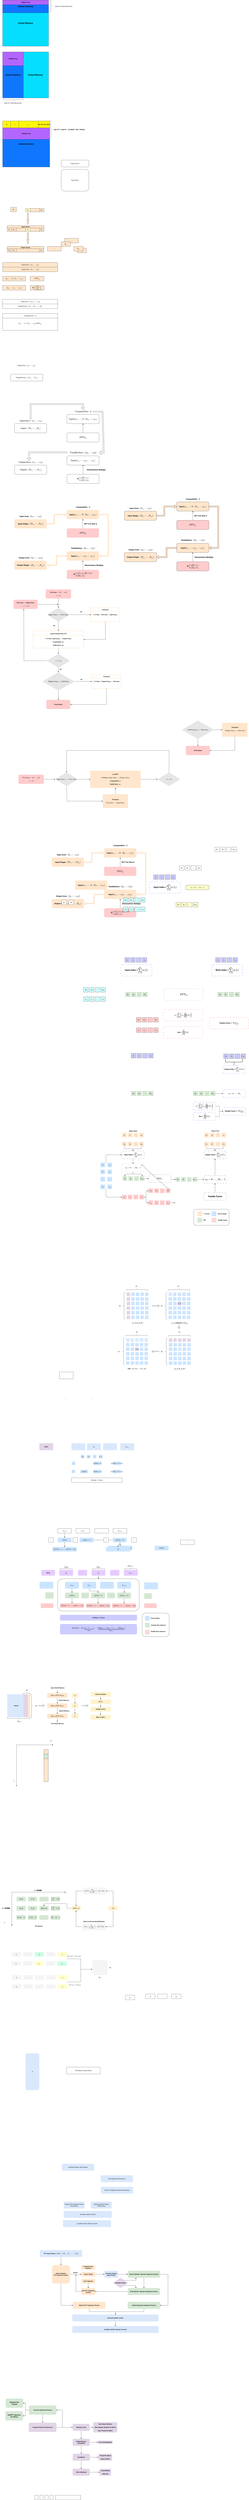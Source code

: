 <mxfile version="24.2.2" type="github">
  <diagram name="第 1 页" id="K-mWzO9lz2f0aNnxn6c4">
    <mxGraphModel dx="2358" dy="1240" grid="1" gridSize="10" guides="1" tooltips="1" connect="1" arrows="1" fold="1" page="1" pageScale="1" pageWidth="827" pageHeight="1169" math="1" shadow="0">
      <root>
        <mxCell id="0" />
        <mxCell id="1" parent="0" />
        <mxCell id="H6i9GKFtKd7idpteRFAR-69" value="&lt;span style=&quot;text-wrap: nowrap;&quot;&gt;$$(tid \, \% \, \lceil \frac{N_d }{ (n_rM_{t_r}}) \rceil \ , \ tid \, / \, M_{b})$$&lt;/span&gt;" style="rounded=1;whiteSpace=wrap;html=1;fillColor=#f5f5f5;fontColor=#333333;strokeColor=none;" parent="1" vertex="1">
          <mxGeometry x="740" y="16560" width="200" height="60" as="geometry" />
        </mxCell>
        <mxCell id="7So7PSQF9tZ_5eVnk8m4-102" value="" style="rounded=1;whiteSpace=wrap;html=1;" parent="1" vertex="1">
          <mxGeometry x="1255.5" y="14175" width="234.5" height="205" as="geometry" />
        </mxCell>
        <mxCell id="HwkrnpUNMTJZ5SgdM_mp-1" value="&lt;b&gt;&lt;font style=&quot;font-size: 18px;&quot;&gt;Global Memory&lt;/font&gt;&lt;/b&gt;" style="whiteSpace=wrap;html=1;aspect=fixed;fillColor=#05DEFF;" parent="1" vertex="1">
          <mxGeometry x="40" y="160" width="400" height="400" as="geometry" />
        </mxCell>
        <mxCell id="HwkrnpUNMTJZ5SgdM_mp-2" value="&lt;b&gt;&lt;font style=&quot;font-size: 18px;&quot;&gt;shared memory&lt;/font&gt;&lt;/b&gt;" style="rounded=0;whiteSpace=wrap;html=1;fillColor=#0F77FF;" parent="1" vertex="1">
          <mxGeometry x="40" y="160" width="400" height="110" as="geometry" />
        </mxCell>
        <mxCell id="HwkrnpUNMTJZ5SgdM_mp-3" value="&lt;b&gt;THREAD TILE&lt;/b&gt;" style="rounded=0;whiteSpace=wrap;html=1;fillColor=#B266FF;" parent="1" vertex="1">
          <mxGeometry x="40" y="160" width="400" height="40" as="geometry" />
        </mxCell>
        <mxCell id="HwkrnpUNMTJZ5SgdM_mp-4" value="&lt;b&gt;&lt;font style=&quot;font-size: 18px;&quot;&gt;&amp;nbsp; &amp;nbsp; &amp;nbsp; &amp;nbsp; &amp;nbsp; &amp;nbsp; &amp;nbsp; &amp;nbsp; &amp;nbsp; &amp;nbsp; &amp;nbsp; &amp;nbsp; &amp;nbsp; &amp;nbsp; &amp;nbsp; &amp;nbsp; &amp;nbsp; Global Memory&lt;/font&gt;&lt;/b&gt;" style="whiteSpace=wrap;html=1;aspect=fixed;fillColor=#05DEFF;" parent="1" vertex="1">
          <mxGeometry x="40" y="610" width="400" height="400" as="geometry" />
        </mxCell>
        <mxCell id="HwkrnpUNMTJZ5SgdM_mp-5" value="&lt;b&gt;&lt;font style=&quot;font-size: 18px;&quot;&gt;shared memory&lt;/font&gt;&lt;/b&gt;" style="rounded=0;whiteSpace=wrap;html=1;fillColor=#0F77FF;" parent="1" vertex="1">
          <mxGeometry x="40" y="610" width="180" height="400" as="geometry" />
        </mxCell>
        <mxCell id="HwkrnpUNMTJZ5SgdM_mp-6" value="&lt;b&gt;THREAD TILE&lt;/b&gt;" style="rounded=0;whiteSpace=wrap;html=1;fillColor=#B266FF;" parent="1" vertex="1">
          <mxGeometry x="40" y="610" width="180" height="120" as="geometry" />
        </mxCell>
        <mxCell id="HwkrnpUNMTJZ5SgdM_mp-7" value="&lt;b&gt;&lt;font style=&quot;font-size: 18px;&quot;&gt;shared memory&lt;/font&gt;&lt;/b&gt;" style="rounded=0;whiteSpace=wrap;html=1;fillColor=#0F77FF;" parent="1" vertex="1">
          <mxGeometry x="40" y="1210" width="410" height="400" as="geometry" />
        </mxCell>
        <mxCell id="HwkrnpUNMTJZ5SgdM_mp-8" value="&lt;b&gt;0&lt;/b&gt;" style="rounded=0;whiteSpace=wrap;html=1;fillColor=#FFF70D;" parent="1" vertex="1">
          <mxGeometry x="40" y="1210" width="70" height="60" as="geometry" />
        </mxCell>
        <mxCell id="HwkrnpUNMTJZ5SgdM_mp-9" value="&lt;b&gt;1&lt;/b&gt;" style="rounded=0;whiteSpace=wrap;html=1;fillColor=#FFF70D;" parent="1" vertex="1">
          <mxGeometry x="110" y="1210" width="70" height="60" as="geometry" />
        </mxCell>
        <mxCell id="HwkrnpUNMTJZ5SgdM_mp-10" value="&lt;b&gt;sub_fft_per_block&lt;/b&gt;" style="rounded=0;whiteSpace=wrap;html=1;fillColor=#FFF70D;" parent="1" vertex="1">
          <mxGeometry x="350" y="1210" width="100" height="60" as="geometry" />
        </mxCell>
        <mxCell id="HwkrnpUNMTJZ5SgdM_mp-11" value="&lt;b&gt;........&lt;/b&gt;" style="rounded=0;whiteSpace=wrap;html=1;fillColor=#FFF70D;" parent="1" vertex="1">
          <mxGeometry x="180" y="1210" width="170" height="60" as="geometry" />
        </mxCell>
        <mxCell id="HwkrnpUNMTJZ5SgdM_mp-12" value="&lt;b&gt;THREAD TILE&lt;/b&gt;" style="rounded=0;whiteSpace=wrap;html=1;fillColor=#B266FF;" parent="1" vertex="1">
          <mxGeometry x="40" y="1270" width="410" height="100" as="geometry" />
        </mxCell>
        <mxCell id="HwkrnpUNMTJZ5SgdM_mp-13" value="" style="shape=curlyBracket;whiteSpace=wrap;html=1;rounded=1;flipH=1;labelPosition=right;verticalLabelPosition=middle;align=left;verticalAlign=middle;" parent="1" vertex="1">
          <mxGeometry x="450" y="1210" width="20" height="150" as="geometry" />
        </mxCell>
        <mxCell id="HwkrnpUNMTJZ5SgdM_mp-14" value="&lt;b&gt;SUB_FFT_LENGTH /&amp;nbsp; &amp;nbsp;ELEMENT_PER_THREAD&lt;/b&gt;" style="text;html=1;align=center;verticalAlign=middle;resizable=0;points=[];autosize=1;strokeColor=none;fillColor=none;" parent="1" vertex="1">
          <mxGeometry x="470" y="1270" width="300" height="30" as="geometry" />
        </mxCell>
        <mxCell id="HwkrnpUNMTJZ5SgdM_mp-16" value="" style="shape=curlyBracket;whiteSpace=wrap;html=1;rounded=1;flipH=1;labelPosition=right;verticalLabelPosition=middle;align=left;verticalAlign=middle;rotation=90;" parent="1" vertex="1">
          <mxGeometry x="122.5" y="937.5" width="20" height="175" as="geometry" />
        </mxCell>
        <mxCell id="HwkrnpUNMTJZ5SgdM_mp-17" value="SUB FFT NUM PER BLOCK" style="text;html=1;align=center;verticalAlign=middle;resizable=0;points=[];autosize=1;strokeColor=none;fillColor=none;" parent="1" vertex="1">
          <mxGeometry x="40" y="1040" width="180" height="30" as="geometry" />
        </mxCell>
        <mxCell id="HwkrnpUNMTJZ5SgdM_mp-18" value="" style="shape=curlyBracket;whiteSpace=wrap;html=1;rounded=1;flipH=1;labelPosition=right;verticalLabelPosition=middle;align=left;verticalAlign=middle;rotation=0;" parent="1" vertex="1">
          <mxGeometry x="450" y="160" width="20" height="100" as="geometry" />
        </mxCell>
        <mxCell id="HwkrnpUNMTJZ5SgdM_mp-19" value="SUB FFT NUM PER BLOCK" style="text;html=1;align=center;verticalAlign=middle;resizable=0;points=[];autosize=1;strokeColor=none;fillColor=none;" parent="1" vertex="1">
          <mxGeometry x="480" y="200" width="180" height="30" as="geometry" />
        </mxCell>
        <mxCell id="22fLctp1MBqsBui4SRwQ-1" value="&lt;b&gt;$$Input Axes: \{i_1, \cdots, i_m\}$$&lt;/b&gt;" style="rounded=1;whiteSpace=wrap;html=1;fillColor=#FFE6CC;" parent="1" vertex="1">
          <mxGeometry x="40" y="2440" width="480" height="40" as="geometry" />
        </mxCell>
        <mxCell id="22fLctp1MBqsBui4SRwQ-2" value="Output Tensor" style="rounded=1;whiteSpace=wrap;html=1;" parent="1" vertex="1">
          <mxGeometry x="550" y="1550" width="240" height="60" as="geometry" />
        </mxCell>
        <mxCell id="22fLctp1MBqsBui4SRwQ-3" value="Input Tensor" style="rounded=1;whiteSpace=wrap;html=1;" parent="1" vertex="1">
          <mxGeometry x="550" y="1630" width="240" height="190" as="geometry" />
        </mxCell>
        <mxCell id="22fLctp1MBqsBui4SRwQ-4" value="$$N_{i_1}$$" style="rounded=0;whiteSpace=wrap;html=1;fillColor=#FFE6CC;" parent="1" vertex="1">
          <mxGeometry x="690" y="2315" width="80" height="40" as="geometry" />
        </mxCell>
        <mxCell id="22fLctp1MBqsBui4SRwQ-5" value="$$N_{i_2}$$" style="rounded=0;whiteSpace=wrap;html=1;fillColor=#FFE6CC;" parent="1" vertex="1">
          <mxGeometry x="110" y="1960" width="50" height="40" as="geometry" />
        </mxCell>
        <mxCell id="22fLctp1MBqsBui4SRwQ-6" value="$$\cdots$$" style="rounded=0;whiteSpace=wrap;html=1;fillColor=#FFE6CC;" parent="1" vertex="1">
          <mxGeometry x="580" y="2230" width="120" height="40" as="geometry" />
        </mxCell>
        <mxCell id="22fLctp1MBqsBui4SRwQ-7" value="$$N_{i_m}$$" style="rounded=0;whiteSpace=wrap;html=1;fillColor=#FFE6CC;" parent="1" vertex="1">
          <mxGeometry x="360" y="1970" width="40" height="30" as="geometry" />
        </mxCell>
        <mxCell id="22fLctp1MBqsBui4SRwQ-8" value="$$\cdots$$" style="rounded=0;whiteSpace=wrap;html=1;fillColor=#FFE6CC;" parent="1" vertex="1">
          <mxGeometry x="280" y="1970" width="80" height="30" as="geometry" />
        </mxCell>
        <mxCell id="22fLctp1MBqsBui4SRwQ-9" value="$$N_{i_d}$$" style="rounded=0;whiteSpace=wrap;html=1;fillColor=#FFFFCC;" parent="1" vertex="1">
          <mxGeometry x="240" y="1970" width="40" height="30" as="geometry" />
        </mxCell>
        <mxCell id="22fLctp1MBqsBui4SRwQ-11" value="" style="html=1;shadow=0;dashed=0;align=center;verticalAlign=middle;shape=mxgraph.arrows2.arrow;dy=0.6;dx=40;direction=south;notch=0;fillColor=#FFE6CC;" parent="1" vertex="1">
          <mxGeometry x="250" y="2010" width="20" height="100" as="geometry" />
        </mxCell>
        <mxCell id="axMmWZ9VxYA4Twj6XmbI-1" value="$$(n_{i_1}, \cdots, 0: N_{i_d}, \cdots, n_{i_m})$$" style="rounded=0;whiteSpace=wrap;html=1;fillColor=#FFE6CC;" parent="1" vertex="1">
          <mxGeometry x="40" y="2560" width="200" height="40" as="geometry" />
        </mxCell>
        <mxCell id="axMmWZ9VxYA4Twj6XmbI-2" value="$$DFT_{N_{i_d}}$$" style="rounded=0;whiteSpace=wrap;html=1;fillColor=#FFE6CC;" parent="1" vertex="1">
          <mxGeometry x="280" y="2560" width="120" height="40" as="geometry" />
        </mxCell>
        <mxCell id="axMmWZ9VxYA4Twj6XmbI-3" value="&lt;b&gt;Input Tensor&lt;/b&gt;" style="rounded=1;whiteSpace=wrap;html=1;fillColor=#FFE6CC;" parent="1" vertex="1">
          <mxGeometry x="80" y="2120" width="320" height="20" as="geometry" />
        </mxCell>
        <mxCell id="axMmWZ9VxYA4Twj6XmbI-4" value="$$N_{i_1}$$" style="rounded=0;whiteSpace=wrap;html=1;fillColor=#FFE6CC;" parent="1" vertex="1">
          <mxGeometry x="80" y="2140" width="40" height="30" as="geometry" />
        </mxCell>
        <mxCell id="axMmWZ9VxYA4Twj6XmbI-5" value="$$N_{i_2}$$" style="rounded=0;whiteSpace=wrap;html=1;fillColor=#FFE6CC;" parent="1" vertex="1">
          <mxGeometry x="120" y="2140" width="40" height="30" as="geometry" />
        </mxCell>
        <mxCell id="axMmWZ9VxYA4Twj6XmbI-6" value="$$\cdots$$" style="rounded=0;whiteSpace=wrap;html=1;fillColor=#FFE6CC;" parent="1" vertex="1">
          <mxGeometry x="160" y="2140" width="80" height="30" as="geometry" />
        </mxCell>
        <mxCell id="axMmWZ9VxYA4Twj6XmbI-7" value="$$N_{i_m}$$" style="rounded=0;whiteSpace=wrap;html=1;fillColor=#FFE6CC;" parent="1" vertex="1">
          <mxGeometry x="360" y="2140" width="40" height="30" as="geometry" />
        </mxCell>
        <mxCell id="axMmWZ9VxYA4Twj6XmbI-8" value="$$\cdots$$" style="rounded=0;whiteSpace=wrap;html=1;fillColor=#FFE6CC;" parent="1" vertex="1">
          <mxGeometry x="280" y="2140" width="80" height="30" as="geometry" />
        </mxCell>
        <mxCell id="axMmWZ9VxYA4Twj6XmbI-9" value="$$N_{i_d}$$" style="rounded=0;whiteSpace=wrap;html=1;fillColor=#FFFFCC;" parent="1" vertex="1">
          <mxGeometry x="240" y="2140" width="40" height="30" as="geometry" />
        </mxCell>
        <mxCell id="axMmWZ9VxYA4Twj6XmbI-17" value="" style="html=1;shadow=0;dashed=0;align=center;verticalAlign=middle;shape=mxgraph.arrows2.arrow;dy=0.6;dx=40;direction=south;notch=0;fillColor=#FFE6CC;" parent="1" vertex="1">
          <mxGeometry x="250" y="2180" width="20" height="100" as="geometry" />
        </mxCell>
        <mxCell id="axMmWZ9VxYA4Twj6XmbI-20" value="$$(n_{i_1}, \cdots, n_{i_d}, \cdots, n_{i_m})$$" style="rounded=0;whiteSpace=wrap;html=1;fillColor=#FFE6CC;" parent="1" vertex="1">
          <mxGeometry x="40" y="2640" width="200" height="40" as="geometry" />
        </mxCell>
        <mxCell id="axMmWZ9VxYA4Twj6XmbI-21" value="&lt;font style=&quot;font-size: 14px;&quot;&gt;$$W^{n_{i_d}.\prod^K_{k =0}n_{t_k}}_{N_{i_d}.\prod^K_{k =0}N_{t_k}}$$&lt;/font&gt;" style="rounded=0;whiteSpace=wrap;html=1;fillColor=#FFE6CC;" parent="1" vertex="1">
          <mxGeometry x="280" y="2640" width="120" height="40" as="geometry" />
        </mxCell>
        <mxCell id="axMmWZ9VxYA4Twj6XmbI-22" value="&lt;b&gt;Output Tensor&lt;/b&gt;" style="rounded=1;whiteSpace=wrap;html=1;fillColor=#FFE6CC;" parent="1" vertex="1">
          <mxGeometry x="80" y="2300" width="320" height="20" as="geometry" />
        </mxCell>
        <mxCell id="axMmWZ9VxYA4Twj6XmbI-23" value="$$N_{j_1}$$" style="rounded=0;whiteSpace=wrap;html=1;fillColor=#FFE6CC;" parent="1" vertex="1">
          <mxGeometry x="80" y="2320" width="40" height="30" as="geometry" />
        </mxCell>
        <mxCell id="axMmWZ9VxYA4Twj6XmbI-24" value="$$N_{j_2}$$" style="rounded=0;whiteSpace=wrap;html=1;fillColor=#FFE6CC;" parent="1" vertex="1">
          <mxGeometry x="120" y="2320" width="40" height="30" as="geometry" />
        </mxCell>
        <mxCell id="axMmWZ9VxYA4Twj6XmbI-25" value="$$\cdots$$" style="rounded=0;whiteSpace=wrap;html=1;fillColor=#FFE6CC;" parent="1" vertex="1">
          <mxGeometry x="160" y="2320" width="200" height="30" as="geometry" />
        </mxCell>
        <mxCell id="axMmWZ9VxYA4Twj6XmbI-26" value="$$N_{j_m}$$" style="rounded=0;whiteSpace=wrap;html=1;fillColor=#FFE6CC;" parent="1" vertex="1">
          <mxGeometry x="360" y="2320" width="40" height="30" as="geometry" />
        </mxCell>
        <mxCell id="axMmWZ9VxYA4Twj6XmbI-30" value="$$\cdots$$" style="rounded=0;whiteSpace=wrap;html=1;fillColor=#FFE6CC;" parent="1" vertex="1">
          <mxGeometry x="430" y="2300" width="120" height="40" as="geometry" />
        </mxCell>
        <mxCell id="axMmWZ9VxYA4Twj6XmbI-31" value="$$N_{i_d}$$" style="rounded=0;whiteSpace=wrap;html=1;fillColor=#FFE6CC;" parent="1" vertex="1">
          <mxGeometry x="550" y="2260" width="80" height="40" as="geometry" />
        </mxCell>
        <mxCell id="axMmWZ9VxYA4Twj6XmbI-32" value="$$N_{i_m}$$" style="rounded=0;whiteSpace=wrap;html=1;fillColor=#FFE6CC;" parent="1" vertex="1">
          <mxGeometry x="660" y="2300" width="80" height="40" as="geometry" />
        </mxCell>
        <mxCell id="axMmWZ9VxYA4Twj6XmbI-33" value="&lt;b&gt;$$Input Axes: \{i_1, \cdots, i_m\}$$&lt;/b&gt;" style="rounded=1;whiteSpace=wrap;html=1;fillColor=#FFE6CC;" parent="1" vertex="1">
          <mxGeometry x="40" y="2480" width="480" height="40" as="geometry" />
        </mxCell>
        <mxCell id="axMmWZ9VxYA4Twj6XmbI-34" value="&lt;b style=&quot;border-color: var(--border-color);&quot;&gt;$$Input Axes: \{i_1, i_2 \cdots, i_m\}$$&lt;/b&gt;" style="rounded=0;whiteSpace=wrap;html=1;" parent="1" vertex="1">
          <mxGeometry x="40" y="2760" width="480" height="40" as="geometry" />
        </mxCell>
        <mxCell id="axMmWZ9VxYA4Twj6XmbI-35" value="&lt;b style=&quot;border-color: var(--border-color);&quot;&gt;$$InputTensor&amp;nbsp; : N_{i_1} \times N_{i_2} \cdots \times N_{i_m}$$&lt;/b&gt;" style="rounded=0;whiteSpace=wrap;html=1;" parent="1" vertex="1">
          <mxGeometry x="40" y="2800" width="480" height="40" as="geometry" />
        </mxCell>
        <mxCell id="axMmWZ9VxYA4Twj6XmbI-38" value="$$Compute Dim : i_d$$" style="rounded=0;whiteSpace=wrap;html=1;" parent="1" vertex="1">
          <mxGeometry x="40" y="2883" width="480" height="40" as="geometry" />
        </mxCell>
        <mxCell id="axMmWZ9VxYA4Twj6XmbI-40" value="$$(n_{i_1}, \cdots, 0: N_{i_d}, \cdots, n_{i_m})&lt;br&gt;&lt;br&gt;DFT_{N_{i_d}}$$&lt;div&gt;&lt;br&gt;&lt;/div&gt;" style="rounded=0;whiteSpace=wrap;html=1;" parent="1" vertex="1">
          <mxGeometry x="40" y="2923" width="480" height="107" as="geometry" />
        </mxCell>
        <mxCell id="uWELUKOHYKi7P_99Erwt-29" style="edgeStyle=orthogonalEdgeStyle;rounded=0;orthogonalLoop=1;jettySize=auto;html=1;shape=flexArrow;" parent="1" source="uWELUKOHYKi7P_99Erwt-1" target="uWELUKOHYKi7P_99Erwt-4" edge="1">
          <mxGeometry relative="1" as="geometry">
            <Array as="points">
              <mxPoint x="284" y="3670" />
              <mxPoint x="740" y="3670" />
            </Array>
          </mxGeometry>
        </mxCell>
        <mxCell id="uWELUKOHYKi7P_99Erwt-1" value="&lt;font style=&quot;font-size: 16px;&quot;&gt;$$Input Axes: [i_1, \cdots, i_m]$$&lt;/font&gt;" style="text;html=1;align=center;verticalAlign=middle;resizable=0;points=[];autosize=1;strokeColor=none;fillColor=none;" parent="1" vertex="1">
          <mxGeometry x="154" y="3800" width="260" height="30" as="geometry" />
        </mxCell>
        <mxCell id="uWELUKOHYKi7P_99Erwt-3" value="&lt;font style=&quot;font-size: 16px;&quot;&gt;$$Input :[ N_{i_1}, \cdots, N_{i_m}] $$&lt;/font&gt;" style="rounded=1;whiteSpace=wrap;html=1;" parent="1" vertex="1">
          <mxGeometry x="144" y="3840" width="280" height="80" as="geometry" />
        </mxCell>
        <mxCell id="uWELUKOHYKi7P_99Erwt-4" value="&lt;font style=&quot;font-size: 16px;&quot;&gt;$$ComputeDim: d$$&lt;/font&gt;" style="text;html=1;align=center;verticalAlign=middle;resizable=0;points=[];autosize=1;strokeColor=none;fillColor=none;" parent="1" vertex="1">
          <mxGeometry x="655" y="3720" width="170" height="30" as="geometry" />
        </mxCell>
        <mxCell id="uWELUKOHYKi7P_99Erwt-5" value="&lt;font style=&quot;font-size: 16px;&quot;&gt;$$Input[x_{i_1}, \cdots, 0:N_{i_d}, \cdots, x_{i_m}]$$&lt;/font&gt;" style="rounded=1;whiteSpace=wrap;html=1;" parent="1" vertex="1">
          <mxGeometry x="600" y="3760" width="280" height="80" as="geometry" />
        </mxCell>
        <mxCell id="uWELUKOHYKi7P_99Erwt-7" value="" style="edgeStyle=orthogonalEdgeStyle;rounded=0;orthogonalLoop=1;jettySize=auto;html=1;" parent="1" source="uWELUKOHYKi7P_99Erwt-6" target="uWELUKOHYKi7P_99Erwt-5" edge="1">
          <mxGeometry relative="1" as="geometry" />
        </mxCell>
        <mxCell id="uWELUKOHYKi7P_99Erwt-6" value="&lt;font style=&quot;font-size: 16px;&quot;&gt;$$DFT_{N_{i_d}}$$&lt;/font&gt;" style="rounded=1;whiteSpace=wrap;html=1;" parent="1" vertex="1">
          <mxGeometry x="600" y="3920" width="280" height="80" as="geometry" />
        </mxCell>
        <mxCell id="uWELUKOHYKi7P_99Erwt-8" value="&lt;font style=&quot;font-size: 16px;&quot;&gt;$$TwiddleDims: \{t_0, \cdots, t_K\}$$&lt;/font&gt;" style="text;html=1;align=center;verticalAlign=middle;resizable=0;points=[];autosize=1;strokeColor=none;fillColor=none;" parent="1" vertex="1">
          <mxGeometry x="600" y="4077" width="280" height="30" as="geometry" />
        </mxCell>
        <mxCell id="uWELUKOHYKi7P_99Erwt-9" value="&lt;font style=&quot;font-size: 16px;&quot;&gt;$$Input[x_{i_1}, \cdots, x_{i_d}, \cdots, x_{i_m}]$$&lt;/font&gt;" style="rounded=1;whiteSpace=wrap;html=1;" parent="1" vertex="1">
          <mxGeometry x="600" y="4120" width="280" height="80" as="geometry" />
        </mxCell>
        <mxCell id="uWELUKOHYKi7P_99Erwt-23" value="" style="edgeStyle=orthogonalEdgeStyle;rounded=0;orthogonalLoop=1;jettySize=auto;html=1;" parent="1" source="uWELUKOHYKi7P_99Erwt-11" target="uWELUKOHYKi7P_99Erwt-9" edge="1">
          <mxGeometry relative="1" as="geometry" />
        </mxCell>
        <mxCell id="uWELUKOHYKi7P_99Erwt-11" value="&lt;font style=&quot;font-size: 16px;&quot;&gt;$$W^{n_{i_d}(\prod^K_{k =0}n_{t_k})}_{N_{i_d}(\prod^K_{k =0}N_{t_k})}$$&lt;/font&gt;" style="rounded=1;whiteSpace=wrap;html=1;" parent="1" vertex="1">
          <mxGeometry x="600" y="4280" width="280" height="80" as="geometry" />
        </mxCell>
        <mxCell id="uWELUKOHYKi7P_99Erwt-12" value="&lt;b&gt;&lt;font style=&quot;font-size: 16px;&quot;&gt;Elementwise Multiply&lt;/font&gt;&lt;/b&gt;" style="text;html=1;align=center;verticalAlign=middle;resizable=0;points=[];autosize=1;strokeColor=none;fillColor=none;" parent="1" vertex="1">
          <mxGeometry x="760" y="4225" width="190" height="30" as="geometry" />
        </mxCell>
        <mxCell id="uWELUKOHYKi7P_99Erwt-13" value="$$Output Axes: [j_1, \cdots, j_m]$$" style="text;html=1;align=center;verticalAlign=middle;resizable=0;points=[];autosize=1;strokeColor=none;fillColor=none;" parent="1" vertex="1">
          <mxGeometry x="140" y="3320" width="210" height="30" as="geometry" />
        </mxCell>
        <mxCell id="uWELUKOHYKi7P_99Erwt-14" value="$$Output Tensor:[ N_{j_1}, \cdots, N_{j_m}] $$" style="rounded=1;whiteSpace=wrap;html=1;" parent="1" vertex="1">
          <mxGeometry x="110" y="3410" width="280" height="60" as="geometry" />
        </mxCell>
        <mxCell id="uWELUKOHYKi7P_99Erwt-24" value="&lt;font style=&quot;font-size: 16px;&quot;&gt;$$Output Axes: [i_1, \cdots, i_m]$$&lt;/font&gt;" style="text;html=1;align=center;verticalAlign=middle;resizable=0;points=[];autosize=1;strokeColor=none;fillColor=none;" parent="1" vertex="1">
          <mxGeometry x="149" y="4160" width="270" height="30" as="geometry" />
        </mxCell>
        <mxCell id="uWELUKOHYKi7P_99Erwt-25" value="&lt;font style=&quot;font-size: 16px;&quot;&gt;$$Output :[ N_{i_1}, \cdots, N_{i_m}] $$&lt;/font&gt;" style="rounded=1;whiteSpace=wrap;html=1;" parent="1" vertex="1">
          <mxGeometry x="144" y="4200" width="280" height="80" as="geometry" />
        </mxCell>
        <mxCell id="uWELUKOHYKi7P_99Erwt-31" value="" style="endArrow=classic;html=1;rounded=0;exitX=1.019;exitY=0.517;exitDx=0;exitDy=0;exitPerimeter=0;entryX=1.001;entryY=0.537;entryDx=0;entryDy=0;entryPerimeter=0;shape=flexArrow;" parent="1" source="uWELUKOHYKi7P_99Erwt-4" target="uWELUKOHYKi7P_99Erwt-8" edge="1">
          <mxGeometry width="50" height="50" relative="1" as="geometry">
            <mxPoint x="980" y="3880" as="sourcePoint" />
            <mxPoint x="951" y="4240" as="targetPoint" />
            <Array as="points">
              <mxPoint x="910" y="3736" />
              <mxPoint x="920" y="4093" />
            </Array>
          </mxGeometry>
        </mxCell>
        <mxCell id="uWELUKOHYKi7P_99Erwt-33" value="" style="endArrow=classic;html=1;rounded=0;shape=flexArrow;" parent="1" edge="1">
          <mxGeometry width="50" height="50" relative="1" as="geometry">
            <mxPoint x="600" y="4090" as="sourcePoint" />
            <mxPoint x="270" y="4160" as="targetPoint" />
            <Array as="points">
              <mxPoint x="270" y="4090" />
            </Array>
          </mxGeometry>
        </mxCell>
        <mxCell id="uWELUKOHYKi7P_99Erwt-35" value="&lt;font style=&quot;font-size: 16px;&quot;&gt;&lt;b&gt;Input Axes&amp;nbsp;&lt;/b&gt;: ` \{i_1, \cdots, i_m\}`&lt;/font&gt;" style="text;html=1;align=center;verticalAlign=middle;resizable=0;points=[];autosize=1;strokeColor=none;fillColor=none;" parent="1" vertex="1">
          <mxGeometry x="152.5" y="4630" width="260" height="30" as="geometry" />
        </mxCell>
        <mxCell id="uWELUKOHYKi7P_99Erwt-36" value="&lt;font style=&quot;font-size: 16px;&quot;&gt;&lt;b&gt;Input&lt;/b&gt;&amp;nbsp;&lt;b&gt;Shape&amp;nbsp;&lt;/b&gt;: `(N_{i_1}, \cdots, N_{i_m}) `&lt;/font&gt;" style="rounded=1;whiteSpace=wrap;html=1;fillColor=#ffe6cc;strokeColor=none;" parent="1" vertex="1">
          <mxGeometry x="142.5" y="4670" width="280" height="80" as="geometry" />
        </mxCell>
        <mxCell id="uWELUKOHYKi7P_99Erwt-37" value="&lt;font style=&quot;font-size: 16px;&quot;&gt;&lt;b&gt;ComputeDim &lt;/b&gt;: `d`&lt;/font&gt;" style="text;html=1;align=center;verticalAlign=middle;resizable=0;points=[];autosize=1;strokeColor=none;fillColor=none;" parent="1" vertex="1">
          <mxGeometry x="658.5" y="4550" width="160" height="30" as="geometry" />
        </mxCell>
        <mxCell id="uWELUKOHYKi7P_99Erwt-38" value="&lt;font style=&quot;font-size: 16px;&quot;&gt;&lt;b&gt;Input&lt;/b&gt;`[x_{i_1}, \cdots, 0:N_{d}, \cdots, x_{i_m}]`&lt;/font&gt;" style="rounded=1;whiteSpace=wrap;html=1;fillColor=#FFE6CC;strokeColor=none;" parent="1" vertex="1">
          <mxGeometry x="598.5" y="4590" width="280" height="80" as="geometry" />
        </mxCell>
        <mxCell id="uWELUKOHYKi7P_99Erwt-39" value="" style="edgeStyle=orthogonalEdgeStyle;rounded=0;orthogonalLoop=1;jettySize=auto;html=1;" parent="1" source="uWELUKOHYKi7P_99Erwt-40" target="uWELUKOHYKi7P_99Erwt-38" edge="1">
          <mxGeometry relative="1" as="geometry" />
        </mxCell>
        <mxCell id="uWELUKOHYKi7P_99Erwt-40" value="&lt;font style=&quot;font-size: 16px;&quot;&gt;$$DFT_{N_{d}}$$&lt;/font&gt;" style="rounded=1;whiteSpace=wrap;html=1;fillColor=#FFCCCC;strokeColor=none;" parent="1" vertex="1">
          <mxGeometry x="598.5" y="4750" width="280" height="80" as="geometry" />
        </mxCell>
        <mxCell id="uWELUKOHYKi7P_99Erwt-41" value="&lt;font style=&quot;font-size: 16px;&quot;&gt;&lt;b&gt;TwiddleDims&lt;/b&gt; : ` \{t_0, \cdots, t_K\}`&lt;/font&gt;" style="text;html=1;align=center;verticalAlign=middle;resizable=0;points=[];autosize=1;strokeColor=none;fillColor=none;" parent="1" vertex="1">
          <mxGeometry x="598.5" y="4907" width="280" height="30" as="geometry" />
        </mxCell>
        <mxCell id="uWELUKOHYKi7P_99Erwt-42" value="&lt;font style=&quot;font-size: 16px;&quot;&gt;&lt;b&gt;Input&lt;/b&gt;`[x_{i_1}, \cdots, x_{d}, \cdots, x_{i_m}]`&lt;/font&gt;" style="rounded=1;whiteSpace=wrap;html=1;fillColor=#FFE6CC;strokeColor=none;" parent="1" vertex="1">
          <mxGeometry x="598.5" y="4950" width="280" height="80" as="geometry" />
        </mxCell>
        <mxCell id="uWELUKOHYKi7P_99Erwt-43" value="" style="edgeStyle=orthogonalEdgeStyle;rounded=0;orthogonalLoop=1;jettySize=auto;html=1;" parent="1" source="uWELUKOHYKi7P_99Erwt-44" target="uWELUKOHYKi7P_99Erwt-42" edge="1">
          <mxGeometry relative="1" as="geometry" />
        </mxCell>
        <mxCell id="uWELUKOHYKi7P_99Erwt-44" value="&lt;font style=&quot;font-size: 16px;&quot;&gt;$${\rm W}^{x_{d}(\sum_{k = 0}^K(x_{t_k}(\prod^K_{l = k}N_{t_l})))}_{N_{d}(\prod^K_{k =0}N_{t_k})}$$&lt;/font&gt;" style="rounded=1;whiteSpace=wrap;html=1;fillColor=#FFCCCC;strokeColor=none;" parent="1" vertex="1">
          <mxGeometry x="598.5" y="5110" width="280" height="80" as="geometry" />
        </mxCell>
        <mxCell id="uWELUKOHYKi7P_99Erwt-45" value="&lt;b&gt;&lt;font style=&quot;font-size: 16px;&quot;&gt;Elementwise Multiply&lt;/font&gt;&lt;/b&gt;" style="text;html=1;align=center;verticalAlign=middle;resizable=0;points=[];autosize=1;strokeColor=none;fillColor=none;" parent="1" vertex="1">
          <mxGeometry x="740" y="5055" width="190" height="30" as="geometry" />
        </mxCell>
        <mxCell id="uWELUKOHYKi7P_99Erwt-46" value="&lt;font style=&quot;font-size: 16px;&quot;&gt;&lt;b&gt;Output Axes&lt;/b&gt; : `\{j_1, \cdots, j_m\}`&lt;/font&gt;" style="text;html=1;align=center;verticalAlign=middle;resizable=0;points=[];autosize=1;strokeColor=none;fillColor=none;" parent="1" vertex="1">
          <mxGeometry x="147.5" y="4990" width="270" height="30" as="geometry" />
        </mxCell>
        <mxCell id="uWELUKOHYKi7P_99Erwt-47" value="&lt;font style=&quot;font-size: 16px;&quot;&gt;&lt;b&gt;Output Shape&amp;nbsp;&lt;/b&gt;: `(N_{j_1}, \cdots, N_{j_m})`&lt;/font&gt;" style="rounded=1;whiteSpace=wrap;html=1;fillColor=#FFE6CC;strokeColor=none;" parent="1" vertex="1">
          <mxGeometry x="142.5" y="5030" width="280" height="80" as="geometry" />
        </mxCell>
        <mxCell id="uWELUKOHYKi7P_99Erwt-50" value="" style="endArrow=classic;html=1;rounded=0;entryX=0;entryY=0.5;entryDx=0;entryDy=0;shape=flexArrow;fillColor=#FFE6CC;strokeColor=none;" parent="1" target="uWELUKOHYKi7P_99Erwt-38" edge="1">
          <mxGeometry width="50" height="50" relative="1" as="geometry">
            <mxPoint x="420" y="4710" as="sourcePoint" />
            <mxPoint x="472.5" y="4670" as="targetPoint" />
            <Array as="points">
              <mxPoint x="490" y="4710" />
              <mxPoint x="490" y="4630" />
            </Array>
          </mxGeometry>
        </mxCell>
        <mxCell id="uWELUKOHYKi7P_99Erwt-51" value="" style="endArrow=classic;html=1;rounded=0;exitX=1;exitY=0.5;exitDx=0;exitDy=0;entryX=1;entryY=0.5;entryDx=0;entryDy=0;shape=flexArrow;fillColor=#FFE6CC;strokeColor=none;" parent="1" source="uWELUKOHYKi7P_99Erwt-38" target="uWELUKOHYKi7P_99Erwt-42" edge="1">
          <mxGeometry width="50" height="50" relative="1" as="geometry">
            <mxPoint x="940" y="4640" as="sourcePoint" />
            <mxPoint x="990" y="4590" as="targetPoint" />
            <Array as="points">
              <mxPoint x="960" y="4630" />
              <mxPoint x="960" y="4990" />
            </Array>
          </mxGeometry>
        </mxCell>
        <mxCell id="uWELUKOHYKi7P_99Erwt-53" value="" style="endArrow=classic;html=1;rounded=0;entryX=1;entryY=0.5;entryDx=0;entryDy=0;shape=flexArrow;fillColor=#FFE6CC;strokeColor=none;" parent="1" target="uWELUKOHYKi7P_99Erwt-47" edge="1">
          <mxGeometry width="50" height="50" relative="1" as="geometry">
            <mxPoint x="600" y="4990" as="sourcePoint" />
            <mxPoint x="440" y="4700" as="targetPoint" />
            <Array as="points">
              <mxPoint x="510" y="4990" />
              <mxPoint x="510" y="5070" />
            </Array>
          </mxGeometry>
        </mxCell>
        <mxCell id="uWELUKOHYKi7P_99Erwt-54" value="&lt;span style=&quot;font-size: 16px;&quot;&gt;&lt;b&gt;DFT For Dim d&lt;/b&gt;&lt;/span&gt;" style="text;html=1;align=center;verticalAlign=middle;resizable=0;points=[];autosize=1;strokeColor=none;fillColor=none;" parent="1" vertex="1">
          <mxGeometry x="740" y="4695" width="130" height="30" as="geometry" />
        </mxCell>
        <mxCell id="057syfDnflp0r7ja1sME-46" value="" style="edgeStyle=orthogonalEdgeStyle;rounded=0;orthogonalLoop=1;jettySize=auto;html=1;" parent="1" source="057syfDnflp0r7ja1sME-1" target="057syfDnflp0r7ja1sME-39" edge="1">
          <mxGeometry relative="1" as="geometry" />
        </mxCell>
        <mxCell id="057syfDnflp0r7ja1sME-1" value="&lt;b&gt;Prev Axes&lt;/b&gt; `\leftarrow \{0, \cdots, m\}`&lt;br&gt;&lt;br&gt;&lt;b&gt;r&lt;/b&gt; `\leftarrow 0 `" style="rounded=1;whiteSpace=wrap;html=1;fillColor=#FFCCCC;strokeColor=none;" parent="1" vertex="1">
          <mxGeometry x="414.75" y="5280" width="221.5" height="80" as="geometry" />
        </mxCell>
        <mxCell id="057syfDnflp0r7ja1sME-49" value="" style="edgeStyle=orthogonalEdgeStyle;rounded=0;orthogonalLoop=1;jettySize=auto;html=1;" parent="1" source="057syfDnflp0r7ja1sME-9" target="057syfDnflp0r7ja1sME-48" edge="1">
          <mxGeometry relative="1" as="geometry" />
        </mxCell>
        <mxCell id="057syfDnflp0r7ja1sME-9" value="&lt;b&gt;Layout-Flexible Pass FFT&lt;/b&gt;&lt;div&gt;&lt;b&gt;&lt;br&gt;&lt;/b&gt;&lt;br&gt;&lt;b&gt;I / O Axes:&lt;/b&gt;&amp;nbsp;&lt;b&gt;Input Axe&lt;/b&gt;`\mathbf{s_r} \rightarrow&lt;br&gt;`&amp;nbsp;&lt;b&gt;Output&lt;/b&gt;&amp;nbsp;&lt;b&gt;Axe&lt;/b&gt;`\mathbf{s_r}`&lt;br&gt;&lt;br&gt;&lt;b&gt;ComputeDim&lt;/b&gt;: `\mathbf{d_r}`&lt;br&gt;&lt;br&gt;&lt;b&gt;Twidle Dims: t&lt;/b&gt;`\mathbf{w_r}`&lt;/div&gt;" style="whiteSpace=wrap;html=1;fillColor=#FFFFFF;strokeColor=#FFE6CC;strokeWidth=3;" parent="1" vertex="1">
          <mxGeometry x="305.5" y="5640" width="440" height="150" as="geometry" />
        </mxCell>
        <mxCell id="057syfDnflp0r7ja1sME-40" value="" style="edgeStyle=orthogonalEdgeStyle;rounded=0;orthogonalLoop=1;jettySize=auto;html=1;" parent="1" source="057syfDnflp0r7ja1sME-39" target="057syfDnflp0r7ja1sME-9" edge="1">
          <mxGeometry relative="1" as="geometry" />
        </mxCell>
        <mxCell id="057syfDnflp0r7ja1sME-39" value="&lt;font style=&quot;font-size: 12px;&quot;&gt;$$\rm Input\&amp;nbsp; &amp;nbsp;Axes_r == &lt;br&gt;Prev\&amp;nbsp; Axes$$&lt;/font&gt;" style="rhombus;whiteSpace=wrap;html=1;fillColor=#E6E6E6;strokeColor=none;" parent="1" vertex="1">
          <mxGeometry x="425.5" y="5440" width="200" height="120" as="geometry" />
        </mxCell>
        <mxCell id="057syfDnflp0r7ja1sME-41" value="&lt;span style=&quot;border-color: var(--border-color);&quot;&gt;&lt;b&gt;Transpose&lt;/b&gt;&lt;/span&gt;&lt;div&gt;&lt;span style=&quot;border-color: var(--border-color);&quot;&gt;&lt;b&gt;&lt;br&gt;&lt;/b&gt;&lt;/span&gt;&lt;/div&gt;&lt;div&gt;&lt;span style=&quot;border-color: var(--border-color);&quot;&gt;&lt;b&gt;&lt;br&gt;&lt;/b&gt;&lt;/span&gt;&lt;b&gt;I / O Axes :&lt;/b&gt;&lt;b&gt;&amp;nbsp; Prev Axes&lt;/b&gt;`\rightarrow` &lt;b&gt;Input Axe&lt;/b&gt;`\mathbf{s_r}`&lt;div&gt;&lt;br&gt;&lt;/div&gt;&lt;div&gt;&lt;br&gt;&lt;/div&gt;&lt;div&gt;&lt;br&gt;&lt;/div&gt;&lt;/div&gt;" style="whiteSpace=wrap;html=1;fillColor=#FFFFFF;strokeColor=#FFE6CC;strokeWidth=3;" parent="1" vertex="1">
          <mxGeometry x="808.25" y="5440" width="251.75" height="120" as="geometry" />
        </mxCell>
        <mxCell id="057syfDnflp0r7ja1sME-42" value="" style="endArrow=classic;html=1;rounded=0;exitX=1;exitY=0.5;exitDx=0;exitDy=0;" parent="1" source="057syfDnflp0r7ja1sME-39" target="057syfDnflp0r7ja1sME-41" edge="1">
          <mxGeometry width="50" height="50" relative="1" as="geometry">
            <mxPoint x="855.5" y="5440" as="sourcePoint" />
            <mxPoint x="905.5" y="5390" as="targetPoint" />
          </mxGeometry>
        </mxCell>
        <mxCell id="057syfDnflp0r7ja1sME-43" value="" style="endArrow=classic;html=1;rounded=0;exitX=0.5;exitY=1;exitDx=0;exitDy=0;entryX=1;entryY=0.5;entryDx=0;entryDy=0;" parent="1" source="057syfDnflp0r7ja1sME-41" target="057syfDnflp0r7ja1sME-9" edge="1">
          <mxGeometry width="50" height="50" relative="1" as="geometry">
            <mxPoint x="855.5" y="5440" as="sourcePoint" />
            <mxPoint x="905.5" y="5390" as="targetPoint" />
            <Array as="points">
              <mxPoint x="935.5" y="5715" />
            </Array>
          </mxGeometry>
        </mxCell>
        <mxCell id="057syfDnflp0r7ja1sME-44" value="&lt;b&gt;No&lt;/b&gt;" style="text;html=1;align=center;verticalAlign=middle;resizable=0;points=[];autosize=1;strokeColor=none;fillColor=none;" parent="1" vertex="1">
          <mxGeometry x="704" y="5460" width="40" height="30" as="geometry" />
        </mxCell>
        <mxCell id="057syfDnflp0r7ja1sME-45" value="&lt;b&gt;Yes&lt;/b&gt;" style="text;html=1;align=center;verticalAlign=middle;resizable=0;points=[];autosize=1;strokeColor=none;fillColor=none;" parent="1" vertex="1">
          <mxGeometry x="468" y="5580" width="40" height="30" as="geometry" />
        </mxCell>
        <mxCell id="057syfDnflp0r7ja1sME-59" value="" style="edgeStyle=orthogonalEdgeStyle;rounded=0;orthogonalLoop=1;jettySize=auto;html=1;" parent="1" source="057syfDnflp0r7ja1sME-48" target="057syfDnflp0r7ja1sME-58" edge="1">
          <mxGeometry relative="1" as="geometry" />
        </mxCell>
        <mxCell id="057syfDnflp0r7ja1sME-48" value="&lt;font style=&quot;font-size: 12px;&quot;&gt;$$\rm r &amp;lt;= m$$&lt;/font&gt;" style="rhombus;whiteSpace=wrap;html=1;fillColor=#E6E6E6;strokeColor=none;" parent="1" vertex="1">
          <mxGeometry x="425.5" y="5840" width="200" height="120" as="geometry" />
        </mxCell>
        <mxCell id="057syfDnflp0r7ja1sME-50" value="&lt;b&gt;Prev Axes&lt;/b&gt; `\leftarrow` &lt;b&gt;Output Axe&lt;/b&gt;`\mathbf{s_r}`&lt;br&gt;&lt;br&gt;&lt;b&gt;r&amp;nbsp; `\leftarrow`&amp;nbsp; r + 1&lt;/b&gt;" style="rounded=1;whiteSpace=wrap;html=1;fillColor=#FFCCCC;strokeColor=none;" parent="1" vertex="1">
          <mxGeometry x="134.5" y="5370" width="210" height="80" as="geometry" />
        </mxCell>
        <mxCell id="057syfDnflp0r7ja1sME-53" value="" style="endArrow=classic;html=1;rounded=0;exitX=1;exitY=0.5;exitDx=0;exitDy=0;" parent="1" source="057syfDnflp0r7ja1sME-50" edge="1">
          <mxGeometry width="50" height="50" relative="1" as="geometry">
            <mxPoint x="855.5" y="5430" as="sourcePoint" />
            <mxPoint x="525.5" y="5410" as="targetPoint" />
          </mxGeometry>
        </mxCell>
        <mxCell id="057syfDnflp0r7ja1sME-54" value="" style="endArrow=classic;html=1;rounded=0;exitX=0;exitY=0.5;exitDx=0;exitDy=0;entryX=0.426;entryY=1.024;entryDx=0;entryDy=0;entryPerimeter=0;" parent="1" source="057syfDnflp0r7ja1sME-48" target="057syfDnflp0r7ja1sME-50" edge="1">
          <mxGeometry width="50" height="50" relative="1" as="geometry">
            <mxPoint x="855.5" y="5610" as="sourcePoint" />
            <mxPoint x="905.5" y="5560" as="targetPoint" />
            <Array as="points">
              <mxPoint x="225.5" y="5900" />
            </Array>
          </mxGeometry>
        </mxCell>
        <mxCell id="057syfDnflp0r7ja1sME-57" value="&lt;b&gt;No&lt;/b&gt;" style="text;html=1;align=center;verticalAlign=middle;resizable=0;points=[];autosize=1;strokeColor=none;fillColor=none;" parent="1" vertex="1">
          <mxGeometry x="525.5" y="5960" width="40" height="30" as="geometry" />
        </mxCell>
        <mxCell id="81wJP9xwis8bLI_BMHNu-30" value="" style="edgeStyle=orthogonalEdgeStyle;rounded=0;orthogonalLoop=1;jettySize=auto;html=1;" parent="1" source="057syfDnflp0r7ja1sME-58" target="81wJP9xwis8bLI_BMHNu-29" edge="1">
          <mxGeometry relative="1" as="geometry" />
        </mxCell>
        <mxCell id="057syfDnflp0r7ja1sME-58" value="&lt;font style=&quot;font-size: 12px;&quot;&gt;$$\rm Output \ Axes_m ==End \ Axes&lt;br&gt;$$&lt;/font&gt;" style="rhombus;whiteSpace=wrap;html=1;fillColor=#E6E6E6;strokeColor=none;" parent="1" vertex="1">
          <mxGeometry x="385.5" y="6000" width="280" height="160" as="geometry" />
        </mxCell>
        <mxCell id="057syfDnflp0r7ja1sME-60" value="" style="endArrow=classic;html=1;rounded=0;exitX=1;exitY=0.5;exitDx=0;exitDy=0;" parent="1" source="057syfDnflp0r7ja1sME-58" edge="1">
          <mxGeometry width="50" height="50" relative="1" as="geometry">
            <mxPoint x="855.5" y="5880" as="sourcePoint" />
            <mxPoint x="815.5" y="6080" as="targetPoint" />
          </mxGeometry>
        </mxCell>
        <mxCell id="057syfDnflp0r7ja1sME-61" value="&lt;b&gt;No&lt;/b&gt;" style="text;html=1;align=center;verticalAlign=middle;resizable=0;points=[];autosize=1;strokeColor=none;fillColor=none;" parent="1" vertex="1">
          <mxGeometry x="705.5" y="6048" width="40" height="30" as="geometry" />
        </mxCell>
        <mxCell id="2Tt6R0byPhiIPcg7OZlr-1" value="&lt;font style=&quot;font-size: 16px;&quot;&gt;&lt;b&gt;Input Axes&amp;nbsp;&lt;/b&gt;: ` \{i_1, \cdots, i_m\}`&lt;/font&gt;" style="text;html=1;align=center;verticalAlign=middle;resizable=0;points=[];autosize=1;strokeColor=none;fillColor=none;" parent="1" vertex="1">
          <mxGeometry x="1110" y="4560" width="260" height="30" as="geometry" />
        </mxCell>
        <mxCell id="2Tt6R0byPhiIPcg7OZlr-2" value="&lt;font style=&quot;font-size: 16px;&quot;&gt;&lt;b&gt;Input&lt;/b&gt;&amp;nbsp;&lt;b&gt;Shape&amp;nbsp;&lt;/b&gt;: `(N_{i_1}, \cdots, N_{i_m}) `&lt;/font&gt;" style="rounded=1;whiteSpace=wrap;html=1;fillColor=#ffe6cc;strokeColor=default;fillStyle=solid;gradientColor=none;glass=0;shadow=0;" parent="1" vertex="1">
          <mxGeometry x="1100" y="4600" width="280" height="80" as="geometry" />
        </mxCell>
        <mxCell id="2Tt6R0byPhiIPcg7OZlr-3" value="&lt;font style=&quot;font-size: 16px;&quot;&gt;&lt;b&gt;Input&lt;/b&gt;`[x_{i_1}, \cdots, 0:N_{i_d}, \cdots, x_{i_m}]`&lt;/font&gt;" style="rounded=1;whiteSpace=wrap;html=1;fillColor=#FFE6CC;strokeColor=default;" parent="1" vertex="1">
          <mxGeometry x="1556" y="4520" width="280" height="80" as="geometry" />
        </mxCell>
        <mxCell id="2Tt6R0byPhiIPcg7OZlr-4" value="" style="edgeStyle=orthogonalEdgeStyle;rounded=0;orthogonalLoop=1;jettySize=auto;html=1;" parent="1" source="2Tt6R0byPhiIPcg7OZlr-5" target="2Tt6R0byPhiIPcg7OZlr-3" edge="1">
          <mxGeometry relative="1" as="geometry" />
        </mxCell>
        <mxCell id="2Tt6R0byPhiIPcg7OZlr-5" value="&lt;font style=&quot;font-size: 16px;&quot;&gt;$$DFT_{N_{i_d}}$$&lt;/font&gt;" style="rounded=1;whiteSpace=wrap;html=1;fillColor=#FFCCCC;strokeColor=default;" parent="1" vertex="1">
          <mxGeometry x="1556" y="4680" width="280" height="80" as="geometry" />
        </mxCell>
        <mxCell id="2Tt6R0byPhiIPcg7OZlr-6" value="&lt;font style=&quot;font-size: 16px;&quot;&gt;&lt;b&gt;TwiddleDims&lt;/b&gt; : ` \{t_0, \cdots, t_K\}`&lt;/font&gt;" style="text;html=1;align=center;verticalAlign=middle;resizable=0;points=[];autosize=1;strokeColor=none;fillColor=none;" parent="1" vertex="1">
          <mxGeometry x="1556" y="4837" width="280" height="30" as="geometry" />
        </mxCell>
        <mxCell id="2Tt6R0byPhiIPcg7OZlr-7" value="&lt;font style=&quot;font-size: 16px;&quot;&gt;&lt;b&gt;Input&lt;/b&gt;`[x_{i_1}, \cdots, x_{i_d}, \cdots, x_{i_m}]`&lt;/font&gt;" style="rounded=1;whiteSpace=wrap;html=1;fillColor=#FFE6CC;strokeColor=default;" parent="1" vertex="1">
          <mxGeometry x="1556" y="4880" width="280" height="80" as="geometry" />
        </mxCell>
        <mxCell id="2Tt6R0byPhiIPcg7OZlr-8" value="" style="edgeStyle=orthogonalEdgeStyle;rounded=0;orthogonalLoop=1;jettySize=auto;html=1;" parent="1" source="2Tt6R0byPhiIPcg7OZlr-9" target="2Tt6R0byPhiIPcg7OZlr-7" edge="1">
          <mxGeometry relative="1" as="geometry" />
        </mxCell>
        <mxCell id="2Tt6R0byPhiIPcg7OZlr-9" value="&lt;font style=&quot;font-size: 16px;&quot;&gt;$$W^{n_{i_d}(\prod^K_{k =0}n_{t_k})}_{N_{i_d}(\prod^K_{k =0}N_{t_k})}$$&lt;/font&gt;" style="rounded=1;whiteSpace=wrap;html=1;fillColor=#FFCCCC;strokeColor=default;" parent="1" vertex="1">
          <mxGeometry x="1556" y="5040" width="280" height="80" as="geometry" />
        </mxCell>
        <mxCell id="2Tt6R0byPhiIPcg7OZlr-10" value="&lt;b&gt;&lt;font style=&quot;font-size: 16px;&quot;&gt;Elementwise Multiply&lt;/font&gt;&lt;/b&gt;" style="text;html=1;align=center;verticalAlign=middle;resizable=0;points=[];autosize=1;strokeColor=none;fillColor=none;" parent="1" vertex="1">
          <mxGeometry x="1697.5" y="4985" width="190" height="30" as="geometry" />
        </mxCell>
        <mxCell id="2Tt6R0byPhiIPcg7OZlr-11" value="&lt;font style=&quot;font-size: 16px;&quot;&gt;&lt;b&gt;Output Axes&lt;/b&gt; : `\{j_1, \cdots, j_m\}`&lt;/font&gt;" style="text;html=1;align=center;verticalAlign=middle;resizable=0;points=[];autosize=1;strokeColor=none;fillColor=none;" parent="1" vertex="1">
          <mxGeometry x="1105" y="4920" width="270" height="30" as="geometry" />
        </mxCell>
        <mxCell id="2Tt6R0byPhiIPcg7OZlr-12" value="&lt;font style=&quot;font-size: 16px;&quot;&gt;&lt;b&gt;Output Shape&amp;nbsp;&lt;/b&gt;: `(N_{j_1}, \cdots, N_{j_m})`&lt;/font&gt;" style="rounded=1;whiteSpace=wrap;html=1;fillColor=#FFE6CC;strokeColor=default;" parent="1" vertex="1">
          <mxGeometry x="1100" y="4960" width="280" height="80" as="geometry" />
        </mxCell>
        <mxCell id="2Tt6R0byPhiIPcg7OZlr-13" value="" style="endArrow=classic;html=1;rounded=0;entryX=0;entryY=0.5;entryDx=0;entryDy=0;shape=flexArrow;fillColor=#FFE6CC;strokeColor=default;" parent="1" target="2Tt6R0byPhiIPcg7OZlr-3" edge="1">
          <mxGeometry width="50" height="50" relative="1" as="geometry">
            <mxPoint x="1380" y="4640" as="sourcePoint" />
            <mxPoint x="1430" y="4600" as="targetPoint" />
            <Array as="points">
              <mxPoint x="1447.5" y="4640" />
              <mxPoint x="1447.5" y="4560" />
            </Array>
          </mxGeometry>
        </mxCell>
        <mxCell id="2Tt6R0byPhiIPcg7OZlr-14" value="" style="endArrow=classic;html=1;rounded=0;exitX=1;exitY=0.5;exitDx=0;exitDy=0;entryX=1;entryY=0.5;entryDx=0;entryDy=0;shape=flexArrow;fillColor=#FFE6CC;strokeColor=default;" parent="1" source="2Tt6R0byPhiIPcg7OZlr-3" target="2Tt6R0byPhiIPcg7OZlr-7" edge="1">
          <mxGeometry width="50" height="50" relative="1" as="geometry">
            <mxPoint x="1897.5" y="4570" as="sourcePoint" />
            <mxPoint x="1947.5" y="4520" as="targetPoint" />
            <Array as="points">
              <mxPoint x="1917.5" y="4560" />
              <mxPoint x="1917.5" y="4920" />
            </Array>
          </mxGeometry>
        </mxCell>
        <mxCell id="2Tt6R0byPhiIPcg7OZlr-15" value="" style="endArrow=classic;html=1;rounded=0;entryX=1;entryY=0.5;entryDx=0;entryDy=0;shape=flexArrow;fillColor=#FFE6CC;strokeColor=default;" parent="1" target="2Tt6R0byPhiIPcg7OZlr-12" edge="1">
          <mxGeometry width="50" height="50" relative="1" as="geometry">
            <mxPoint x="1558" y="4920" as="sourcePoint" />
            <mxPoint x="1397.5" y="4630" as="targetPoint" />
            <Array as="points">
              <mxPoint x="1467.5" y="4920" />
              <mxPoint x="1467.5" y="5000" />
            </Array>
          </mxGeometry>
        </mxCell>
        <mxCell id="2Tt6R0byPhiIPcg7OZlr-16" value="&lt;span style=&quot;font-size: 16px;&quot;&gt;&lt;b&gt;DFT For Dim d&lt;/b&gt;&lt;/span&gt;" style="text;html=1;align=center;verticalAlign=middle;resizable=0;points=[];autosize=1;strokeColor=none;fillColor=none;" parent="1" vertex="1">
          <mxGeometry x="1697.5" y="4625" width="130" height="30" as="geometry" />
        </mxCell>
        <mxCell id="2Tt6R0byPhiIPcg7OZlr-17" value="&lt;font style=&quot;font-size: 16px;&quot;&gt;&lt;b&gt;ComputeDim &lt;/b&gt;: `d`&lt;/font&gt;" style="text;html=1;align=center;verticalAlign=middle;resizable=0;points=[];autosize=1;strokeColor=none;fillColor=none;" parent="1" vertex="1">
          <mxGeometry x="1616" y="4480" width="160" height="30" as="geometry" />
        </mxCell>
        <mxCell id="zYBXSo1-VgApD5EOR1eL-18" value="&lt;font style=&quot;font-size: 16px;&quot;&gt;&lt;b&gt;Input Axes&amp;nbsp;&lt;/b&gt;: ` \{i_1, \cdots, i_m\}`&lt;/font&gt;" style="text;html=1;align=center;verticalAlign=middle;resizable=0;points=[];autosize=1;strokeColor=none;fillColor=none;" parent="1" vertex="1">
          <mxGeometry x="478" y="7570" width="260" height="30" as="geometry" />
        </mxCell>
        <mxCell id="zYBXSo1-VgApD5EOR1eL-19" value="&lt;font style=&quot;font-size: 16px;&quot;&gt;&lt;b&gt;Input&lt;/b&gt;&amp;nbsp;&lt;b&gt;Shape&amp;nbsp;&lt;/b&gt;: `(N_{i_1}, \cdots, N_{i_m}) `&lt;/font&gt;" style="rounded=1;whiteSpace=wrap;html=1;fillColor=#ffe6cc;strokeColor=none;" parent="1" vertex="1">
          <mxGeometry x="468" y="7610" width="280" height="80" as="geometry" />
        </mxCell>
        <mxCell id="zYBXSo1-VgApD5EOR1eL-20" value="&lt;font style=&quot;font-size: 16px;&quot;&gt;&lt;b&gt;ComputeDim &lt;/b&gt;: `d`&lt;/font&gt;" style="text;html=1;align=center;verticalAlign=middle;resizable=0;points=[];autosize=1;strokeColor=none;fillColor=none;" parent="1" vertex="1">
          <mxGeometry x="984" y="7490" width="160" height="30" as="geometry" />
        </mxCell>
        <mxCell id="zYBXSo1-VgApD5EOR1eL-21" value="&lt;font style=&quot;font-size: 16px;&quot;&gt;&lt;b&gt;Input&lt;/b&gt;`[x_{i_1}, \cdots, 0:N_{d}, \cdots, x_{i_m}]`&lt;/font&gt;" style="rounded=1;whiteSpace=wrap;html=1;fillColor=#FFE6CC;strokeColor=none;" parent="1" vertex="1">
          <mxGeometry x="924" y="7530" width="280" height="80" as="geometry" />
        </mxCell>
        <mxCell id="zYBXSo1-VgApD5EOR1eL-22" value="" style="edgeStyle=orthogonalEdgeStyle;rounded=0;orthogonalLoop=1;jettySize=auto;html=1;" parent="1" source="zYBXSo1-VgApD5EOR1eL-23" target="zYBXSo1-VgApD5EOR1eL-21" edge="1">
          <mxGeometry relative="1" as="geometry" />
        </mxCell>
        <mxCell id="zYBXSo1-VgApD5EOR1eL-23" value="&lt;font style=&quot;font-size: 16px;&quot;&gt;$$DFT_{N_{d}}$$&lt;/font&gt;" style="rounded=1;whiteSpace=wrap;html=1;fillColor=#FFCCCC;strokeColor=none;" parent="1" vertex="1">
          <mxGeometry x="924" y="7690" width="280" height="80" as="geometry" />
        </mxCell>
        <mxCell id="zYBXSo1-VgApD5EOR1eL-24" value="&lt;font style=&quot;font-size: 16px;&quot;&gt;&lt;b&gt;TwiddleDims&lt;/b&gt; : ` \{t_0, \cdots, t_K\}`&lt;/font&gt;" style="text;html=1;align=center;verticalAlign=middle;resizable=0;points=[];autosize=1;strokeColor=none;fillColor=none;" parent="1" vertex="1">
          <mxGeometry x="924" y="7847" width="280" height="30" as="geometry" />
        </mxCell>
        <mxCell id="zYBXSo1-VgApD5EOR1eL-25" value="&lt;font style=&quot;font-size: 16px;&quot;&gt;&lt;b&gt;Input&lt;/b&gt;`[x_{i_1}, \cdots, x_{d}, \cdots, x_{i_m}]`&lt;/font&gt;" style="rounded=1;whiteSpace=wrap;html=1;fillColor=#FFE6CC;strokeColor=none;" parent="1" vertex="1">
          <mxGeometry x="924" y="7890" width="280" height="80" as="geometry" />
        </mxCell>
        <mxCell id="zYBXSo1-VgApD5EOR1eL-26" value="" style="edgeStyle=orthogonalEdgeStyle;rounded=0;orthogonalLoop=1;jettySize=auto;html=1;" parent="1" source="zYBXSo1-VgApD5EOR1eL-27" target="zYBXSo1-VgApD5EOR1eL-25" edge="1">
          <mxGeometry relative="1" as="geometry" />
        </mxCell>
        <mxCell id="zYBXSo1-VgApD5EOR1eL-27" value="&lt;font style=&quot;font-size: 16px;&quot;&gt;$${\rm W}^{x_{d}(\sum_{k = 0}^K(x_{t_k}(\prod^K_{l = k}N_{t_l})))}_{N_{d}(\prod^K_{k =0}N_{t_k})}$$&lt;/font&gt;" style="rounded=1;whiteSpace=wrap;html=1;fillColor=#FFCCCC;strokeColor=none;" parent="1" vertex="1">
          <mxGeometry x="924" y="8050" width="280" height="80" as="geometry" />
        </mxCell>
        <mxCell id="zYBXSo1-VgApD5EOR1eL-28" value="&lt;b&gt;&lt;font style=&quot;font-size: 16px;&quot;&gt;Elementwise Multiply&lt;/font&gt;&lt;/b&gt;" style="text;html=1;align=center;verticalAlign=middle;resizable=0;points=[];autosize=1;strokeColor=none;fillColor=none;" parent="1" vertex="1">
          <mxGeometry x="1065.5" y="7995" width="190" height="30" as="geometry" />
        </mxCell>
        <mxCell id="zYBXSo1-VgApD5EOR1eL-29" value="&lt;font style=&quot;font-size: 16px;&quot;&gt;&lt;b&gt;Output Axes&lt;/b&gt; : `\{j_1, \cdots, j_m\}`&lt;/font&gt;" style="text;html=1;align=center;verticalAlign=middle;resizable=0;points=[];autosize=1;strokeColor=none;fillColor=none;" parent="1" vertex="1">
          <mxGeometry x="473" y="7930" width="270" height="30" as="geometry" />
        </mxCell>
        <mxCell id="zYBXSo1-VgApD5EOR1eL-30" value="&lt;font style=&quot;font-size: 16px;&quot;&gt;&lt;b&gt;Output Shape&amp;nbsp;&lt;/b&gt;: `(N_{j_1}, \cdots, N_{j_m})`&lt;/font&gt;" style="rounded=1;whiteSpace=wrap;html=1;fillColor=#FFE6CC;strokeColor=none;" parent="1" vertex="1">
          <mxGeometry x="468" y="7970" width="280" height="80" as="geometry" />
        </mxCell>
        <mxCell id="zYBXSo1-VgApD5EOR1eL-31" value="" style="endArrow=classic;html=1;rounded=0;entryX=0;entryY=0.5;entryDx=0;entryDy=0;shape=flexArrow;fillColor=#FFE6CC;strokeColor=none;" parent="1" target="zYBXSo1-VgApD5EOR1eL-21" edge="1">
          <mxGeometry width="50" height="50" relative="1" as="geometry">
            <mxPoint x="745.5" y="7650" as="sourcePoint" />
            <mxPoint x="798" y="7610" as="targetPoint" />
            <Array as="points">
              <mxPoint x="815.5" y="7650" />
              <mxPoint x="815.5" y="7570" />
            </Array>
          </mxGeometry>
        </mxCell>
        <mxCell id="zYBXSo1-VgApD5EOR1eL-32" value="" style="endArrow=classic;html=1;rounded=0;exitX=1;exitY=0.5;exitDx=0;exitDy=0;entryX=1;entryY=0.5;entryDx=0;entryDy=0;shape=flexArrow;fillColor=#FFE6CC;strokeColor=none;" parent="1" source="zYBXSo1-VgApD5EOR1eL-21" target="zYBXSo1-VgApD5EOR1eL-25" edge="1">
          <mxGeometry width="50" height="50" relative="1" as="geometry">
            <mxPoint x="1265.5" y="7580" as="sourcePoint" />
            <mxPoint x="1315.5" y="7530" as="targetPoint" />
            <Array as="points">
              <mxPoint x="1285.5" y="7570" />
              <mxPoint x="1285.5" y="7930" />
            </Array>
          </mxGeometry>
        </mxCell>
        <mxCell id="zYBXSo1-VgApD5EOR1eL-33" value="" style="endArrow=classic;html=1;rounded=0;entryX=1;entryY=0.5;entryDx=0;entryDy=0;shape=flexArrow;fillColor=#FFE6CC;strokeColor=none;" parent="1" target="zYBXSo1-VgApD5EOR1eL-30" edge="1">
          <mxGeometry width="50" height="50" relative="1" as="geometry">
            <mxPoint x="925.5" y="7930" as="sourcePoint" />
            <mxPoint x="765.5" y="7640" as="targetPoint" />
            <Array as="points">
              <mxPoint x="835.5" y="7930" />
              <mxPoint x="835.5" y="8010" />
            </Array>
          </mxGeometry>
        </mxCell>
        <mxCell id="zYBXSo1-VgApD5EOR1eL-34" value="&lt;span style=&quot;font-size: 16px;&quot;&gt;&lt;b&gt;DFT For Dim d&lt;/b&gt;&lt;/span&gt;" style="text;html=1;align=center;verticalAlign=middle;resizable=0;points=[];autosize=1;strokeColor=none;fillColor=none;" parent="1" vertex="1">
          <mxGeometry x="1065.5" y="7635" width="130" height="30" as="geometry" />
        </mxCell>
        <mxCell id="zYBXSo1-VgApD5EOR1eL-36" value="&lt;font style=&quot;font-size: 16px;&quot;&gt;&lt;b&gt;Input&lt;/b&gt;`[x_{i_1}, \cdots, 0:N_{d}, \cdots, x_{i_m}]`&lt;/font&gt;" style="rounded=1;whiteSpace=wrap;html=1;fillColor=#FFE6CC;strokeColor=none;" parent="1" vertex="1">
          <mxGeometry x="672.5" y="7810" width="280" height="80" as="geometry" />
        </mxCell>
        <mxCell id="zYBXSo1-VgApD5EOR1eL-38" value="`R_0`" style="rounded=0;whiteSpace=wrap;html=1;" parent="1" vertex="1">
          <mxGeometry x="553" y="7980" width="42.5" height="40" as="geometry" />
        </mxCell>
        <mxCell id="zYBXSo1-VgApD5EOR1eL-39" value="`R_0`" style="rounded=0;whiteSpace=wrap;html=1;" parent="1" vertex="1">
          <mxGeometry x="615.5" y="7980" width="42.5" height="40" as="geometry" />
        </mxCell>
        <mxCell id="zYBXSo1-VgApD5EOR1eL-40" value="`R_0`" style="rounded=0;whiteSpace=wrap;html=1;fillColor=#FFFFCC;" parent="1" vertex="1">
          <mxGeometry x="1550" y="8000" width="40" height="40" as="geometry" />
        </mxCell>
        <mxCell id="zYBXSo1-VgApD5EOR1eL-41" value="`R_1`" style="rounded=0;whiteSpace=wrap;html=1;fillColor=#FFFFCC;" parent="1" vertex="1">
          <mxGeometry x="1600" y="8000" width="40" height="40" as="geometry" />
        </mxCell>
        <mxCell id="zYBXSo1-VgApD5EOR1eL-42" value="`\cdots`" style="rounded=0;whiteSpace=wrap;html=1;fillColor=#FFFFCC;" parent="1" vertex="1">
          <mxGeometry x="1650" y="8000" width="40" height="40" as="geometry" />
        </mxCell>
        <mxCell id="zYBXSo1-VgApD5EOR1eL-44" value="`R_{N_d}`" style="rounded=0;whiteSpace=wrap;html=1;fillColor=#FFFFCC;" parent="1" vertex="1">
          <mxGeometry x="1700" y="8000" width="40" height="40" as="geometry" />
        </mxCell>
        <mxCell id="zYBXSo1-VgApD5EOR1eL-47" value="`R_0`" style="rounded=0;whiteSpace=wrap;html=1;" parent="1" vertex="1">
          <mxGeometry x="1580" y="7680" width="40" height="40" as="geometry" />
        </mxCell>
        <mxCell id="zYBXSo1-VgApD5EOR1eL-48" value="`R_1`" style="rounded=0;whiteSpace=wrap;html=1;" parent="1" vertex="1">
          <mxGeometry x="1630" y="7680" width="40" height="40" as="geometry" />
        </mxCell>
        <mxCell id="zYBXSo1-VgApD5EOR1eL-49" value="`\cdots`" style="rounded=0;whiteSpace=wrap;html=1;" parent="1" vertex="1">
          <mxGeometry x="1680" y="7680" width="40" height="40" as="geometry" />
        </mxCell>
        <mxCell id="zYBXSo1-VgApD5EOR1eL-50" value="`R_d`" style="rounded=0;whiteSpace=wrap;html=1;" parent="1" vertex="1">
          <mxGeometry x="1730" y="7680" width="40" height="40" as="geometry" />
        </mxCell>
        <mxCell id="zYBXSo1-VgApD5EOR1eL-51" value="&lt;font style=&quot;font-size: 14px;&quot;&gt;&lt;b style=&quot;&quot;&gt;Twiddle Factor =&lt;/b&gt;&amp;nbsp; `W_{N_dRet}^{x_dr}`&lt;/font&gt;" style="rounded=1;whiteSpace=wrap;html=1;dashed=1;strokeColor=#ffcccc;strokeWidth=4;" parent="1" vertex="1">
          <mxGeometry x="1840" y="9000" width="342.5" height="100" as="geometry" />
        </mxCell>
        <mxCell id="zYBXSo1-VgApD5EOR1eL-61" value="`N_{t_0}`" style="rounded=0;whiteSpace=wrap;html=1;" parent="1" vertex="1">
          <mxGeometry x="1887.5" y="7520" width="40" height="40" as="geometry" />
        </mxCell>
        <mxCell id="zYBXSo1-VgApD5EOR1eL-62" value="`N_{t_1}`" style="rounded=0;whiteSpace=wrap;html=1;" parent="1" vertex="1">
          <mxGeometry x="1937.5" y="7520" width="40" height="40" as="geometry" />
        </mxCell>
        <mxCell id="zYBXSo1-VgApD5EOR1eL-63" value="`\cdots`" style="rounded=0;whiteSpace=wrap;html=1;" parent="1" vertex="1">
          <mxGeometry x="1987.5" y="7520" width="40" height="40" as="geometry" />
        </mxCell>
        <mxCell id="zYBXSo1-VgApD5EOR1eL-64" value="`N_{tm}`" style="rounded=0;whiteSpace=wrap;html=1;" parent="1" vertex="1">
          <mxGeometry x="2037.5" y="7520" width="40" height="40" as="geometry" />
        </mxCell>
        <mxCell id="zYBXSo1-VgApD5EOR1eL-69" value="`N_0`" style="rounded=0;whiteSpace=wrap;html=1;fillColor=#CCFFFF;" parent="1" vertex="1">
          <mxGeometry x="1090" y="7960" width="40" height="40" as="geometry" />
        </mxCell>
        <mxCell id="zYBXSo1-VgApD5EOR1eL-70" value="`N_1`" style="rounded=0;whiteSpace=wrap;html=1;fillColor=#CCFFFF;" parent="1" vertex="1">
          <mxGeometry x="1140" y="7960" width="40" height="40" as="geometry" />
        </mxCell>
        <mxCell id="zYBXSo1-VgApD5EOR1eL-71" value="`\cdots`" style="rounded=0;whiteSpace=wrap;html=1;fillColor=#CCFFFF;" parent="1" vertex="1">
          <mxGeometry x="1190" y="7960" width="40" height="40" as="geometry" />
        </mxCell>
        <mxCell id="zYBXSo1-VgApD5EOR1eL-72" value="`N_m`" style="rounded=0;whiteSpace=wrap;html=1;fillColor=#CCFFFF;" parent="1" vertex="1">
          <mxGeometry x="1240" y="7960" width="40" height="40" as="geometry" />
        </mxCell>
        <mxCell id="zYBXSo1-VgApD5EOR1eL-73" value="`x_0`" style="rounded=0;whiteSpace=wrap;html=1;fillColor=#CCFFFF;" parent="1" vertex="1">
          <mxGeometry x="1090" y="8040" width="40" height="40" as="geometry" />
        </mxCell>
        <mxCell id="zYBXSo1-VgApD5EOR1eL-74" value="`x_1`" style="rounded=0;whiteSpace=wrap;html=1;fillColor=#CCFFFF;" parent="1" vertex="1">
          <mxGeometry x="1140" y="8040" width="40" height="40" as="geometry" />
        </mxCell>
        <mxCell id="zYBXSo1-VgApD5EOR1eL-75" value="`\cdots`" style="rounded=0;whiteSpace=wrap;html=1;fillColor=#CCFFFF;" parent="1" vertex="1">
          <mxGeometry x="1190" y="8040" width="40" height="40" as="geometry" />
        </mxCell>
        <mxCell id="zYBXSo1-VgApD5EOR1eL-76" value="`x_m`" style="rounded=0;whiteSpace=wrap;html=1;fillColor=#CCFFFF;" parent="1" vertex="1">
          <mxGeometry x="1240" y="8040" width="40" height="40" as="geometry" />
        </mxCell>
        <mxCell id="zYBXSo1-VgApD5EOR1eL-81" value="`N_{t_0}`" style="rounded=0;whiteSpace=wrap;html=1;fillColor=#FFCCCC;" parent="1" vertex="1">
          <mxGeometry x="1205" y="9000" width="40" height="40" as="geometry" />
        </mxCell>
        <mxCell id="zYBXSo1-VgApD5EOR1eL-82" value="`N_{t_1}`" style="rounded=0;whiteSpace=wrap;html=1;fillColor=#FFCCCC;" parent="1" vertex="1">
          <mxGeometry x="1255" y="9000" width="40" height="40" as="geometry" />
        </mxCell>
        <mxCell id="zYBXSo1-VgApD5EOR1eL-83" value="`\cdots`" style="rounded=0;whiteSpace=wrap;html=1;fillColor=#FFCCCC;" parent="1" vertex="1">
          <mxGeometry x="1305" y="9000" width="40" height="40" as="geometry" />
        </mxCell>
        <mxCell id="zYBXSo1-VgApD5EOR1eL-84" value="`N_{t_k}`" style="rounded=0;whiteSpace=wrap;html=1;fillColor=#FFCCCC;" parent="1" vertex="1">
          <mxGeometry x="1355" y="9000" width="40" height="40" as="geometry" />
        </mxCell>
        <mxCell id="zYBXSo1-VgApD5EOR1eL-85" value="`x_{t_0}`" style="rounded=0;whiteSpace=wrap;html=1;fillColor=#FFCCCC;" parent="1" vertex="1">
          <mxGeometry x="1205" y="9090" width="40" height="40" as="geometry" />
        </mxCell>
        <mxCell id="zYBXSo1-VgApD5EOR1eL-86" value="`x_{t_1}`" style="rounded=0;whiteSpace=wrap;html=1;fillColor=#FFCCCC;" parent="1" vertex="1">
          <mxGeometry x="1255" y="9090" width="40" height="40" as="geometry" />
        </mxCell>
        <mxCell id="zYBXSo1-VgApD5EOR1eL-87" value="`\cdots`" style="rounded=0;whiteSpace=wrap;html=1;fillColor=#FFCCCC;" parent="1" vertex="1">
          <mxGeometry x="1305" y="9090" width="40" height="40" as="geometry" />
        </mxCell>
        <mxCell id="zYBXSo1-VgApD5EOR1eL-88" value="`x_{t_k}`" style="rounded=0;whiteSpace=wrap;html=1;fillColor=#FFCCCC;" parent="1" vertex="1">
          <mxGeometry x="1355" y="9090" width="40" height="40" as="geometry" />
        </mxCell>
        <mxCell id="zYBXSo1-VgApD5EOR1eL-89" value="`x_d = 0, \cdots, N_d - 1`" style="rounded=1;whiteSpace=wrap;html=1;fillColor=#FFFFCC;" parent="1" vertex="1">
          <mxGeometry x="1636" y="7850" width="200" height="40" as="geometry" />
        </mxCell>
        <mxCell id="zYBXSo1-VgApD5EOR1eL-92" value="`I_0`" style="rounded=0;whiteSpace=wrap;html=1;fillColor=#CCCCFF;" parent="1" vertex="1">
          <mxGeometry x="1355" y="7760" width="40" height="40" as="geometry" />
        </mxCell>
        <mxCell id="zYBXSo1-VgApD5EOR1eL-93" value="`I_1`" style="rounded=0;whiteSpace=wrap;html=1;fillColor=#CCCCFF;" parent="1" vertex="1">
          <mxGeometry x="1405" y="7760" width="40" height="40" as="geometry" />
        </mxCell>
        <mxCell id="zYBXSo1-VgApD5EOR1eL-94" value="`\cdots`" style="rounded=0;whiteSpace=wrap;html=1;fillColor=#CCCCFF;" parent="1" vertex="1">
          <mxGeometry x="1455" y="7760" width="40" height="40" as="geometry" />
        </mxCell>
        <mxCell id="zYBXSo1-VgApD5EOR1eL-95" value="`I_m`" style="rounded=0;whiteSpace=wrap;html=1;fillColor=#CCCCFF;" parent="1" vertex="1">
          <mxGeometry x="1505" y="7760" width="40" height="40" as="geometry" />
        </mxCell>
        <mxCell id="zYBXSo1-VgApD5EOR1eL-96" value="`R_0`" style="rounded=0;whiteSpace=wrap;html=1;fillColor=#d5e8d4;strokeColor=#82b366;" parent="1" vertex="1">
          <mxGeometry x="1110" y="8780" width="40" height="40" as="geometry" />
        </mxCell>
        <mxCell id="zYBXSo1-VgApD5EOR1eL-97" value="`R_1`" style="rounded=0;whiteSpace=wrap;html=1;fillColor=#d5e8d4;strokeColor=#82b366;" parent="1" vertex="1">
          <mxGeometry x="1160" y="8780" width="40" height="40" as="geometry" />
        </mxCell>
        <mxCell id="zYBXSo1-VgApD5EOR1eL-98" value="`\cdots`" style="rounded=0;whiteSpace=wrap;html=1;fillColor=#d5e8d4;strokeColor=#82b366;" parent="1" vertex="1">
          <mxGeometry x="1210" y="8780" width="40" height="40" as="geometry" />
        </mxCell>
        <mxCell id="zYBXSo1-VgApD5EOR1eL-99" value="`R_{N_d}`" style="rounded=0;whiteSpace=wrap;html=1;fillColor=#d5e8d4;strokeColor=#82b366;" parent="1" vertex="1">
          <mxGeometry x="1260" y="8780" width="40" height="40" as="geometry" />
        </mxCell>
        <mxCell id="zYBXSo1-VgApD5EOR1eL-103" value="&lt;font style=&quot;font-size: 18px;&quot;&gt;&lt;b&gt;Input Index =&lt;/b&gt;&amp;nbsp;` \sum_{i =&amp;nbsp; 0}^m(x_iI_i)`&lt;/font&gt;" style="rounded=1;whiteSpace=wrap;html=1;dashed=1;strokeColor=#ccccff;strokeWidth=4;" parent="1" vertex="1">
          <mxGeometry x="1320" y="7820" width="270" height="100" as="geometry" />
        </mxCell>
        <mxCell id="zYBXSo1-VgApD5EOR1eL-104" value="&lt;font style=&quot;font-size: 14px;&quot;&gt;&lt;b style=&quot;&quot;&gt;r =&lt;/b&gt;&amp;nbsp; `\sum_{k = 0}^K(x_{t_k}\prod_{l = k}^K(N_t))`&lt;/font&gt;" style="rounded=1;whiteSpace=wrap;html=1;dashed=1;strokeColor=#ffcccc;strokeWidth=4;" parent="1" vertex="1">
          <mxGeometry x="1440" y="8930" width="342.5" height="100" as="geometry" />
        </mxCell>
        <mxCell id="zYBXSo1-VgApD5EOR1eL-105" value="&lt;font style=&quot;font-size: 14px;&quot;&gt;&lt;b style=&quot;&quot;&gt;Ret =&lt;/b&gt;&amp;nbsp; `\prod_{l = k}^K(N_t)`&lt;/font&gt;" style="rounded=1;whiteSpace=wrap;html=1;dashed=1;strokeColor=#ffcccc;strokeWidth=4;" parent="1" vertex="1">
          <mxGeometry x="1440" y="9080" width="342.5" height="100" as="geometry" />
        </mxCell>
        <mxCell id="zYBXSo1-VgApD5EOR1eL-106" value="&lt;font style=&quot;font-size: 18px;&quot;&gt;`DFT_{N_d}`&lt;/font&gt;" style="rounded=1;whiteSpace=wrap;html=1;dashed=1;strokeColor=#d5e8d4;strokeWidth=4;" parent="1" vertex="1">
          <mxGeometry x="1445" y="8750" width="342.5" height="100" as="geometry" />
        </mxCell>
        <mxCell id="zYBXSo1-VgApD5EOR1eL-107" value="`I_0`" style="rounded=0;whiteSpace=wrap;html=1;fillColor=#CCCCFF;" parent="1" vertex="1">
          <mxGeometry x="1105" y="8480" width="40" height="40" as="geometry" />
        </mxCell>
        <mxCell id="zYBXSo1-VgApD5EOR1eL-108" value="`I_1`" style="rounded=0;whiteSpace=wrap;html=1;fillColor=#CCCCFF;" parent="1" vertex="1">
          <mxGeometry x="1155" y="8480" width="40" height="40" as="geometry" />
        </mxCell>
        <mxCell id="zYBXSo1-VgApD5EOR1eL-109" value="`\cdots`" style="rounded=0;whiteSpace=wrap;html=1;fillColor=#CCCCFF;" parent="1" vertex="1">
          <mxGeometry x="1205" y="8480" width="40" height="40" as="geometry" />
        </mxCell>
        <mxCell id="zYBXSo1-VgApD5EOR1eL-110" value="`I_m`" style="rounded=0;whiteSpace=wrap;html=1;fillColor=#CCCCFF;" parent="1" vertex="1">
          <mxGeometry x="1255" y="8480" width="40" height="40" as="geometry" />
        </mxCell>
        <mxCell id="zYBXSo1-VgApD5EOR1eL-111" value="&lt;font style=&quot;font-size: 18px;&quot;&gt;&lt;b&gt;Input Index =&lt;/b&gt;&amp;nbsp;` \sum_{i =&amp;nbsp; 0}^m(x_iI_i)`&lt;/font&gt;" style="rounded=1;whiteSpace=wrap;html=1;dashed=1;strokeColor=#ccccff;strokeWidth=4;" parent="1" vertex="1">
          <mxGeometry x="1070" y="8540" width="270" height="100" as="geometry" />
        </mxCell>
        <mxCell id="zYBXSo1-VgApD5EOR1eL-112" value="`N_0`" style="rounded=0;whiteSpace=wrap;html=1;fillColor=#CCFFFF;" parent="1" vertex="1">
          <mxGeometry x="745.5" y="8740" width="40" height="40" as="geometry" />
        </mxCell>
        <mxCell id="zYBXSo1-VgApD5EOR1eL-113" value="`N_1`" style="rounded=0;whiteSpace=wrap;html=1;fillColor=#CCFFFF;" parent="1" vertex="1">
          <mxGeometry x="795.5" y="8740" width="40" height="40" as="geometry" />
        </mxCell>
        <mxCell id="zYBXSo1-VgApD5EOR1eL-114" value="`\cdots`" style="rounded=0;whiteSpace=wrap;html=1;fillColor=#CCFFFF;" parent="1" vertex="1">
          <mxGeometry x="845.5" y="8740" width="40" height="40" as="geometry" />
        </mxCell>
        <mxCell id="zYBXSo1-VgApD5EOR1eL-115" value="`N_m`" style="rounded=0;whiteSpace=wrap;html=1;fillColor=#CCFFFF;" parent="1" vertex="1">
          <mxGeometry x="895.5" y="8740" width="40" height="40" as="geometry" />
        </mxCell>
        <mxCell id="zYBXSo1-VgApD5EOR1eL-116" value="`x_0`" style="rounded=0;whiteSpace=wrap;html=1;fillColor=#CCFFFF;" parent="1" vertex="1">
          <mxGeometry x="745.5" y="8820" width="40" height="40" as="geometry" />
        </mxCell>
        <mxCell id="zYBXSo1-VgApD5EOR1eL-117" value="`x_1`" style="rounded=0;whiteSpace=wrap;html=1;fillColor=#CCFFFF;" parent="1" vertex="1">
          <mxGeometry x="795.5" y="8820" width="40" height="40" as="geometry" />
        </mxCell>
        <mxCell id="zYBXSo1-VgApD5EOR1eL-118" value="`\cdots`" style="rounded=0;whiteSpace=wrap;html=1;fillColor=#CCFFFF;" parent="1" vertex="1">
          <mxGeometry x="845.5" y="8820" width="40" height="40" as="geometry" />
        </mxCell>
        <mxCell id="zYBXSo1-VgApD5EOR1eL-119" value="`x_m`" style="rounded=0;whiteSpace=wrap;html=1;fillColor=#CCFFFF;" parent="1" vertex="1">
          <mxGeometry x="895.5" y="8820" width="40" height="40" as="geometry" />
        </mxCell>
        <mxCell id="zYBXSo1-VgApD5EOR1eL-120" value="`R_0`" style="rounded=0;whiteSpace=wrap;html=1;fillColor=#d5e8d4;strokeColor=#82b366;" parent="1" vertex="1">
          <mxGeometry x="1912.5" y="8780" width="40" height="40" as="geometry" />
        </mxCell>
        <mxCell id="zYBXSo1-VgApD5EOR1eL-121" value="`R_1`" style="rounded=0;whiteSpace=wrap;html=1;fillColor=#d5e8d4;strokeColor=#82b366;" parent="1" vertex="1">
          <mxGeometry x="1962.5" y="8780" width="40" height="40" as="geometry" />
        </mxCell>
        <mxCell id="zYBXSo1-VgApD5EOR1eL-122" value="`\cdots`" style="rounded=0;whiteSpace=wrap;html=1;fillColor=#d5e8d4;strokeColor=#82b366;" parent="1" vertex="1">
          <mxGeometry x="2012.5" y="8780" width="40" height="40" as="geometry" />
        </mxCell>
        <mxCell id="zYBXSo1-VgApD5EOR1eL-123" value="`R_{N_d}`" style="rounded=0;whiteSpace=wrap;html=1;fillColor=#d5e8d4;strokeColor=#82b366;" parent="1" vertex="1">
          <mxGeometry x="2062.5" y="8780" width="40" height="40" as="geometry" />
        </mxCell>
        <mxCell id="zYBXSo1-VgApD5EOR1eL-124" value="`I_0`" style="rounded=0;whiteSpace=wrap;html=1;fillColor=#CCCCFF;" parent="1" vertex="1">
          <mxGeometry x="1895" y="8480" width="40" height="40" as="geometry" />
        </mxCell>
        <mxCell id="zYBXSo1-VgApD5EOR1eL-125" value="`I_1`" style="rounded=0;whiteSpace=wrap;html=1;fillColor=#CCCCFF;" parent="1" vertex="1">
          <mxGeometry x="1945" y="8480" width="40" height="40" as="geometry" />
        </mxCell>
        <mxCell id="zYBXSo1-VgApD5EOR1eL-126" value="`\cdots`" style="rounded=0;whiteSpace=wrap;html=1;fillColor=#CCCCFF;" parent="1" vertex="1">
          <mxGeometry x="1995" y="8480" width="40" height="40" as="geometry" />
        </mxCell>
        <mxCell id="zYBXSo1-VgApD5EOR1eL-127" value="`I_m`" style="rounded=0;whiteSpace=wrap;html=1;fillColor=#CCCCFF;" parent="1" vertex="1">
          <mxGeometry x="2045" y="8480" width="40" height="40" as="geometry" />
        </mxCell>
        <mxCell id="zYBXSo1-VgApD5EOR1eL-128" value="&lt;font style=&quot;font-size: 18px;&quot;&gt;&lt;b&gt;Write Index =&lt;/b&gt;&amp;nbsp;` \sum_{i =&amp;nbsp; 0}^m(x_iI_i)`&lt;/font&gt;" style="rounded=1;whiteSpace=wrap;html=1;dashed=1;strokeColor=#ccccff;strokeWidth=4;" parent="1" vertex="1">
          <mxGeometry x="1860" y="8540" width="270" height="100" as="geometry" />
        </mxCell>
        <mxCell id="8WSEhVAAPQyt49DrDRSU-9" value="`I_0`" style="rounded=0;whiteSpace=wrap;html=1;fillColor=#CCCCFF;" parent="1" vertex="1">
          <mxGeometry x="1160" y="9312" width="40" height="40" as="geometry" />
        </mxCell>
        <mxCell id="8WSEhVAAPQyt49DrDRSU-10" value="`I_1`" style="rounded=0;whiteSpace=wrap;html=1;fillColor=#CCCCFF;" parent="1" vertex="1">
          <mxGeometry x="1210" y="9312" width="40" height="40" as="geometry" />
        </mxCell>
        <mxCell id="8WSEhVAAPQyt49DrDRSU-11" value="`\cdots`" style="rounded=0;whiteSpace=wrap;html=1;fillColor=#CCCCFF;" parent="1" vertex="1">
          <mxGeometry x="1260" y="9312" width="40" height="40" as="geometry" />
        </mxCell>
        <mxCell id="8WSEhVAAPQyt49DrDRSU-12" value="`I_m`" style="rounded=0;whiteSpace=wrap;html=1;fillColor=#CCCCFF;" parent="1" vertex="1">
          <mxGeometry x="1310" y="9312" width="40" height="40" as="geometry" />
        </mxCell>
        <mxCell id="8WSEhVAAPQyt49DrDRSU-75" value="" style="edgeStyle=orthogonalEdgeStyle;rounded=1;orthogonalLoop=1;jettySize=auto;html=1;fillColor=#E6E6E6;curved=0;" parent="1" source="8WSEhVAAPQyt49DrDRSU-13" target="8WSEhVAAPQyt49DrDRSU-19" edge="1">
          <mxGeometry relative="1" as="geometry" />
        </mxCell>
        <mxCell id="8WSEhVAAPQyt49DrDRSU-13" value="&lt;font style=&quot;font-size: 14px;&quot;&gt;&lt;b style=&quot;&quot;&gt;Input Index =&lt;/b&gt;&amp;nbsp;` \sum_{i =&amp;nbsp; 0}^m(x_iI_i)`&lt;/font&gt;" style="rounded=1;whiteSpace=wrap;html=1;dashed=1;strokeColor=#CCCCCC;strokeWidth=4;fillColor=none;" parent="1" vertex="1">
          <mxGeometry x="1077.5" y="10160" width="195" height="68" as="geometry" />
        </mxCell>
        <mxCell id="8WSEhVAAPQyt49DrDRSU-14" value="`R_0`" style="rounded=0;whiteSpace=wrap;html=1;fillColor=#d5e8d4;strokeColor=#82b366;" parent="1" vertex="1">
          <mxGeometry x="1160" y="9640" width="40" height="40" as="geometry" />
        </mxCell>
        <mxCell id="8WSEhVAAPQyt49DrDRSU-15" value="`R_1`" style="rounded=0;whiteSpace=wrap;html=1;fillColor=#d5e8d4;strokeColor=#82b366;" parent="1" vertex="1">
          <mxGeometry x="1210" y="9640" width="40" height="40" as="geometry" />
        </mxCell>
        <mxCell id="8WSEhVAAPQyt49DrDRSU-16" value="`\cdots`" style="rounded=0;whiteSpace=wrap;html=1;fillColor=#d5e8d4;strokeColor=#82b366;" parent="1" vertex="1">
          <mxGeometry x="1260" y="9640" width="40" height="40" as="geometry" />
        </mxCell>
        <mxCell id="8WSEhVAAPQyt49DrDRSU-17" value="`R_{N_d}`" style="rounded=0;whiteSpace=wrap;html=1;fillColor=#d5e8d4;strokeColor=#82b366;" parent="1" vertex="1">
          <mxGeometry x="1310" y="9640" width="40" height="40" as="geometry" />
        </mxCell>
        <mxCell id="8WSEhVAAPQyt49DrDRSU-19" value="&lt;font style=&quot;font-size: 14px;&quot;&gt;`x_d = 0. \cdots, N_d - 1`&lt;/font&gt;" style="rounded=1;whiteSpace=wrap;html=1;dashed=1;strokeColor=#E6E6E6;strokeWidth=4;" parent="1" vertex="1">
          <mxGeometry x="1077.5" y="10270" width="195" height="68" as="geometry" />
        </mxCell>
        <mxCell id="8WSEhVAAPQyt49DrDRSU-32" value="&lt;font style=&quot;font-size: 14px;&quot;&gt;`DFT_{N_d}`&lt;/font&gt;" style="rounded=1;whiteSpace=wrap;html=1;dashed=1;strokeColor=#CCCCCC;strokeWidth=4;" parent="1" vertex="1">
          <mxGeometry x="1310" y="10366" width="195" height="68" as="geometry" />
        </mxCell>
        <mxCell id="8WSEhVAAPQyt49DrDRSU-45" value="" style="edgeStyle=orthogonalEdgeStyle;rounded=0;orthogonalLoop=1;jettySize=auto;html=1;" parent="1" source="8WSEhVAAPQyt49DrDRSU-35" target="8WSEhVAAPQyt49DrDRSU-37" edge="1">
          <mxGeometry relative="1" as="geometry" />
        </mxCell>
        <mxCell id="8WSEhVAAPQyt49DrDRSU-35" value="&lt;b style=&quot;font-size: 14px;&quot;&gt;r =&lt;/b&gt;&lt;span style=&quot;font-size: 14px;&quot;&gt;&amp;nbsp; `\sum_{k = 0}^K(x_{t_k}\prod_{l = k}^K(N_t))`&lt;/span&gt;" style="rounded=1;whiteSpace=wrap;html=1;dashed=1;strokeColor=#ccccff;strokeWidth=4;" parent="1" vertex="1">
          <mxGeometry x="1700" y="9736" width="195" height="68" as="geometry" />
        </mxCell>
        <mxCell id="8WSEhVAAPQyt49DrDRSU-46" value="" style="edgeStyle=orthogonalEdgeStyle;rounded=0;orthogonalLoop=1;jettySize=auto;html=1;" parent="1" source="8WSEhVAAPQyt49DrDRSU-36" target="8WSEhVAAPQyt49DrDRSU-37" edge="1">
          <mxGeometry relative="1" as="geometry" />
        </mxCell>
        <mxCell id="8WSEhVAAPQyt49DrDRSU-36" value="&lt;b style=&quot;font-size: 14px;&quot;&gt;Ret =&lt;/b&gt;&lt;span style=&quot;font-size: 14px;&quot;&gt;&amp;nbsp; `\prod_{l = k}^K(N_t)`&lt;/span&gt;" style="rounded=1;whiteSpace=wrap;html=1;dashed=1;strokeColor=#ccccff;strokeWidth=4;" parent="1" vertex="1">
          <mxGeometry x="1700" y="9826" width="195" height="68" as="geometry" />
        </mxCell>
        <mxCell id="8WSEhVAAPQyt49DrDRSU-37" value="&lt;b style=&quot;font-size: 14px;&quot;&gt;Twiddle Factor =&lt;/b&gt;&lt;span style=&quot;font-size: 14px;&quot;&gt;&amp;nbsp; `W_{N_dRet}^{x_dr}`&lt;/span&gt;" style="rounded=1;whiteSpace=wrap;html=1;dashed=1;strokeColor=#ccccff;strokeWidth=4;" parent="1" vertex="1">
          <mxGeometry x="1960" y="9781" width="195" height="68" as="geometry" />
        </mxCell>
        <mxCell id="8WSEhVAAPQyt49DrDRSU-38" value="`R_0`" style="rounded=0;whiteSpace=wrap;html=1;fillColor=#d5e8d4;strokeColor=#82b366;" parent="1" vertex="1">
          <mxGeometry x="1700" y="9640" width="40" height="40" as="geometry" />
        </mxCell>
        <mxCell id="8WSEhVAAPQyt49DrDRSU-39" value="`R_1`" style="rounded=0;whiteSpace=wrap;html=1;fillColor=#d5e8d4;strokeColor=#82b366;" parent="1" vertex="1">
          <mxGeometry x="1750" y="9640" width="40" height="40" as="geometry" />
        </mxCell>
        <mxCell id="8WSEhVAAPQyt49DrDRSU-40" value="`\cdots`" style="rounded=0;whiteSpace=wrap;html=1;fillColor=#d5e8d4;strokeColor=#82b366;" parent="1" vertex="1">
          <mxGeometry x="1800" y="9640" width="40" height="40" as="geometry" />
        </mxCell>
        <mxCell id="8WSEhVAAPQyt49DrDRSU-48" value="" style="edgeStyle=orthogonalEdgeStyle;rounded=0;orthogonalLoop=1;jettySize=auto;html=1;" parent="1" source="8WSEhVAAPQyt49DrDRSU-41" target="8WSEhVAAPQyt49DrDRSU-43" edge="1">
          <mxGeometry relative="1" as="geometry" />
        </mxCell>
        <mxCell id="8WSEhVAAPQyt49DrDRSU-41" value="`R_{N_d}`" style="rounded=0;whiteSpace=wrap;html=1;fillColor=#d5e8d4;strokeColor=#82b366;" parent="1" vertex="1">
          <mxGeometry x="1850" y="9640" width="40" height="40" as="geometry" />
        </mxCell>
        <mxCell id="8WSEhVAAPQyt49DrDRSU-43" value="&lt;font style=&quot;font-size: 14px;&quot;&gt;` x_d = 0. \cdots, N_d`&lt;/font&gt;" style="rounded=1;whiteSpace=wrap;html=1;dashed=1;strokeColor=#ccccff;strokeWidth=4;" parent="1" vertex="1">
          <mxGeometry x="1960" y="9626" width="195" height="68" as="geometry" />
        </mxCell>
        <mxCell id="8WSEhVAAPQyt49DrDRSU-54" value="`O_0`" style="rounded=0;whiteSpace=wrap;html=1;fillColor=#CCCCFF;" parent="1" vertex="1">
          <mxGeometry x="1965" y="9316.5" width="40" height="40" as="geometry" />
        </mxCell>
        <mxCell id="8WSEhVAAPQyt49DrDRSU-55" value="`O_1`" style="rounded=0;whiteSpace=wrap;html=1;fillColor=#CCCCFF;" parent="1" vertex="1">
          <mxGeometry x="2015" y="9316.5" width="40" height="40" as="geometry" />
        </mxCell>
        <mxCell id="8WSEhVAAPQyt49DrDRSU-56" value="`\cdots`" style="rounded=0;whiteSpace=wrap;html=1;fillColor=#CCCCFF;" parent="1" vertex="1">
          <mxGeometry x="2065" y="9316.5" width="40" height="40" as="geometry" />
        </mxCell>
        <mxCell id="8WSEhVAAPQyt49DrDRSU-57" value="`O_m`" style="rounded=0;whiteSpace=wrap;html=1;fillColor=#CCCCFF;" parent="1" vertex="1">
          <mxGeometry x="2115" y="9316.5" width="40" height="40" as="geometry" />
        </mxCell>
        <mxCell id="8WSEhVAAPQyt49DrDRSU-58" value="&lt;font style=&quot;font-size: 14px;&quot;&gt;&lt;b style=&quot;&quot;&gt;Output Index =&lt;/b&gt;&amp;nbsp;` \sum_{i =&amp;nbsp; 0}^m(x_iO_i)`&lt;/font&gt;" style="rounded=1;whiteSpace=wrap;html=1;dashed=1;strokeColor=#ccccff;strokeWidth=4;" parent="1" vertex="1">
          <mxGeometry x="1960" y="9416.5" width="195" height="68" as="geometry" />
        </mxCell>
        <mxCell id="8WSEhVAAPQyt49DrDRSU-59" value="" style="strokeWidth=2;html=1;shape=mxgraph.flowchart.annotation_2;align=left;labelPosition=right;pointerEvents=1;rotation=-90;" parent="1" vertex="1">
          <mxGeometry x="2027.5" y="9312" width="55" height="150" as="geometry" />
        </mxCell>
        <mxCell id="8WSEhVAAPQyt49DrDRSU-73" value="" style="edgeStyle=orthogonalEdgeStyle;rounded=1;orthogonalLoop=1;jettySize=auto;html=1;curved=0;fillColor=#E6E6E6;" parent="1" source="8WSEhVAAPQyt49DrDRSU-65" target="8WSEhVAAPQyt49DrDRSU-13" edge="1">
          <mxGeometry relative="1" as="geometry" />
        </mxCell>
        <mxCell id="8WSEhVAAPQyt49DrDRSU-74" value="" style="edgeStyle=orthogonalEdgeStyle;rounded=1;orthogonalLoop=1;jettySize=auto;html=1;curved=0;fillColor=#E6E6E6;" parent="1" source="8WSEhVAAPQyt49DrDRSU-68" target="8WSEhVAAPQyt49DrDRSU-13" edge="1">
          <mxGeometry relative="1" as="geometry" />
        </mxCell>
        <mxCell id="8WSEhVAAPQyt49DrDRSU-76" value="&lt;font style=&quot;font-size: 11px;&quot;&gt;`R_0`&lt;/font&gt;" style="rounded=0;whiteSpace=wrap;html=1;fillColor=#d5e8d4;strokeColor=none;" parent="1" vertex="1">
          <mxGeometry x="1085" y="10380" width="40" height="40" as="geometry" />
        </mxCell>
        <mxCell id="8WSEhVAAPQyt49DrDRSU-77" value="&lt;font style=&quot;font-size: 11px;&quot;&gt;`R_1`&lt;/font&gt;" style="rounded=0;whiteSpace=wrap;html=1;fillColor=#d5e8d4;strokeColor=none;" parent="1" vertex="1">
          <mxGeometry x="1135" y="10380" width="40" height="40" as="geometry" />
        </mxCell>
        <mxCell id="8WSEhVAAPQyt49DrDRSU-78" value="&lt;font style=&quot;font-size: 11px;&quot;&gt;`\cdots`&lt;/font&gt;" style="rounded=0;whiteSpace=wrap;html=1;fillColor=#d5e8d4;strokeColor=none;" parent="1" vertex="1">
          <mxGeometry x="1185" y="10380" width="40" height="40" as="geometry" />
        </mxCell>
        <mxCell id="8WSEhVAAPQyt49DrDRSU-113" value="" style="edgeStyle=orthogonalEdgeStyle;rounded=1;orthogonalLoop=1;jettySize=auto;html=1;fillColor=#E6E6E6;curved=0;" parent="1" source="8WSEhVAAPQyt49DrDRSU-79" target="8WSEhVAAPQyt49DrDRSU-32" edge="1">
          <mxGeometry relative="1" as="geometry" />
        </mxCell>
        <mxCell id="8WSEhVAAPQyt49DrDRSU-79" value="&lt;font style=&quot;font-size: 11px;&quot;&gt;`R_{N_d - 1}`&lt;/font&gt;" style="rounded=0;whiteSpace=wrap;html=1;fillColor=#d5e8d4;strokeColor=none;" parent="1" vertex="1">
          <mxGeometry x="1235" y="10380" width="40" height="40" as="geometry" />
        </mxCell>
        <mxCell id="8WSEhVAAPQyt49DrDRSU-82" value="" style="endArrow=classic;html=1;rounded=1;exitX=0.5;exitY=1;exitDx=0;exitDy=0;entryX=0.5;entryY=0;entryDx=0;entryDy=0;fillColor=#E6E6E6;curved=0;" parent="1" source="8WSEhVAAPQyt49DrDRSU-19" target="8WSEhVAAPQyt49DrDRSU-79" edge="1">
          <mxGeometry width="50" height="50" relative="1" as="geometry">
            <mxPoint x="1170" y="10110" as="sourcePoint" />
            <mxPoint x="1220" y="10060" as="targetPoint" />
            <Array as="points">
              <mxPoint x="1175" y="10360" />
              <mxPoint x="1255" y="10360" />
            </Array>
          </mxGeometry>
        </mxCell>
        <mxCell id="8WSEhVAAPQyt49DrDRSU-83" value="" style="endArrow=classic;html=1;rounded=1;entryX=0.5;entryY=0;entryDx=0;entryDy=0;exitX=0.5;exitY=1;exitDx=0;exitDy=0;fillColor=#E6E6E6;curved=0;" parent="1" source="8WSEhVAAPQyt49DrDRSU-19" target="8WSEhVAAPQyt49DrDRSU-76" edge="1">
          <mxGeometry width="50" height="50" relative="1" as="geometry">
            <mxPoint x="1180" y="10350" as="sourcePoint" />
            <mxPoint x="1220" y="10060" as="targetPoint" />
            <Array as="points">
              <mxPoint x="1175" y="10360" />
              <mxPoint x="1105" y="10360" />
            </Array>
          </mxGeometry>
        </mxCell>
        <mxCell id="8WSEhVAAPQyt49DrDRSU-103" value="" style="edgeStyle=orthogonalEdgeStyle;rounded=1;orthogonalLoop=1;jettySize=auto;html=1;fillColor=#E6E6E6;curved=0;" parent="1" source="8WSEhVAAPQyt49DrDRSU-93" target="8WSEhVAAPQyt49DrDRSU-102" edge="1">
          <mxGeometry relative="1" as="geometry" />
        </mxCell>
        <mxCell id="8WSEhVAAPQyt49DrDRSU-93" value="&lt;font style=&quot;font-size: 18px;&quot;&gt;&lt;b&gt;Twiddle Factor&lt;/b&gt;&lt;/font&gt;" style="rounded=1;whiteSpace=wrap;html=1;dashed=1;strokeColor=#CCCCCC;strokeWidth=4;" parent="1" vertex="1">
          <mxGeometry x="1792.5" y="10521" width="195" height="68" as="geometry" />
        </mxCell>
        <mxCell id="8WSEhVAAPQyt49DrDRSU-95" value="" style="group;fillColor=none;" parent="1" vertex="1" connectable="0">
          <mxGeometry x="1310" y="10485" width="190" height="145" as="geometry" />
        </mxCell>
        <mxCell id="8WSEhVAAPQyt49DrDRSU-96" value="" style="group" parent="8WSEhVAAPQyt49DrDRSU-95" vertex="1" connectable="0">
          <mxGeometry width="190" height="40" as="geometry" />
        </mxCell>
        <mxCell id="8WSEhVAAPQyt49DrDRSU-24" value="&lt;font style=&quot;font-size: 11px;&quot;&gt;`N_{t_0}`&lt;/font&gt;" style="rounded=0;whiteSpace=wrap;html=1;fillColor=#FFCCCC;strokeColor=none;" parent="8WSEhVAAPQyt49DrDRSU-96" vertex="1">
          <mxGeometry width="40" height="40" as="geometry" />
        </mxCell>
        <mxCell id="8WSEhVAAPQyt49DrDRSU-25" value="&lt;font style=&quot;font-size: 11px;&quot;&gt;`N_{t_1}`&lt;/font&gt;" style="rounded=0;whiteSpace=wrap;html=1;fillColor=#FFCCCC;strokeColor=none;" parent="8WSEhVAAPQyt49DrDRSU-96" vertex="1">
          <mxGeometry x="50" width="40" height="40" as="geometry" />
        </mxCell>
        <mxCell id="8WSEhVAAPQyt49DrDRSU-26" value="&lt;font style=&quot;font-size: 11px;&quot;&gt;`\cdots`&lt;/font&gt;" style="rounded=0;whiteSpace=wrap;html=1;fillColor=#FFCCCC;strokeColor=none;" parent="8WSEhVAAPQyt49DrDRSU-96" vertex="1">
          <mxGeometry x="100" width="40" height="40" as="geometry" />
        </mxCell>
        <mxCell id="8WSEhVAAPQyt49DrDRSU-27" value="&lt;font style=&quot;font-size: 11px;&quot;&gt;`N_{t_k}`&lt;/font&gt;" style="rounded=0;whiteSpace=wrap;html=1;fillColor=#FFCCCC;strokeColor=none;" parent="8WSEhVAAPQyt49DrDRSU-96" vertex="1">
          <mxGeometry x="150" width="40" height="40" as="geometry" />
        </mxCell>
        <mxCell id="8WSEhVAAPQyt49DrDRSU-97" value="" style="group" parent="8WSEhVAAPQyt49DrDRSU-95" vertex="1" connectable="0">
          <mxGeometry y="105" width="190" height="40" as="geometry" />
        </mxCell>
        <mxCell id="8WSEhVAAPQyt49DrDRSU-28" value="&lt;font style=&quot;font-size: 11px;&quot;&gt;`x_{t_0}`&lt;/font&gt;" style="rounded=0;whiteSpace=wrap;html=1;fillColor=#FFCCCC;strokeColor=none;" parent="8WSEhVAAPQyt49DrDRSU-97" vertex="1">
          <mxGeometry width="40" height="40" as="geometry" />
        </mxCell>
        <mxCell id="8WSEhVAAPQyt49DrDRSU-29" value="&lt;font style=&quot;font-size: 11px;&quot;&gt;`x_{t_1}`&lt;/font&gt;" style="rounded=0;whiteSpace=wrap;html=1;fillColor=#FFCCCC;strokeColor=none;" parent="8WSEhVAAPQyt49DrDRSU-97" vertex="1">
          <mxGeometry x="50" width="40" height="40" as="geometry" />
        </mxCell>
        <mxCell id="8WSEhVAAPQyt49DrDRSU-30" value="&lt;font style=&quot;font-size: 11px;&quot;&gt;`\cdots`&lt;/font&gt;" style="rounded=0;whiteSpace=wrap;html=1;fillColor=#FFCCCC;strokeColor=none;" parent="8WSEhVAAPQyt49DrDRSU-97" vertex="1">
          <mxGeometry x="100" width="40" height="40" as="geometry" />
        </mxCell>
        <mxCell id="8WSEhVAAPQyt49DrDRSU-31" value="&lt;font style=&quot;font-size: 11px;&quot;&gt;`x_{t_k}`&lt;/font&gt;" style="rounded=0;whiteSpace=wrap;html=1;fillColor=#FFCCCC;strokeColor=none;" parent="8WSEhVAAPQyt49DrDRSU-97" vertex="1">
          <mxGeometry x="150" width="40" height="40" as="geometry" />
        </mxCell>
        <mxCell id="8WSEhVAAPQyt49DrDRSU-98" value="&lt;font style=&quot;font-size: 11px;&quot;&gt;`R_0`&lt;/font&gt;" style="rounded=0;whiteSpace=wrap;html=1;fillColor=#d5e8d4;strokeColor=none;" parent="1" vertex="1">
          <mxGeometry x="1545" y="10387" width="40" height="40" as="geometry" />
        </mxCell>
        <mxCell id="8WSEhVAAPQyt49DrDRSU-99" value="&lt;font style=&quot;font-size: 11px;&quot;&gt;`R_1`&lt;/font&gt;" style="rounded=0;whiteSpace=wrap;html=1;fillColor=#d5e8d4;strokeColor=none;" parent="1" vertex="1">
          <mxGeometry x="1595" y="10387" width="40" height="40" as="geometry" />
        </mxCell>
        <mxCell id="8WSEhVAAPQyt49DrDRSU-100" value="&lt;font style=&quot;font-size: 11px;&quot;&gt;`\cdots`&lt;/font&gt;" style="rounded=0;whiteSpace=wrap;html=1;fillColor=#d5e8d4;strokeColor=none;" parent="1" vertex="1">
          <mxGeometry x="1645" y="10387" width="40" height="40" as="geometry" />
        </mxCell>
        <mxCell id="8WSEhVAAPQyt49DrDRSU-120" value="" style="edgeStyle=orthogonalEdgeStyle;rounded=1;orthogonalLoop=1;jettySize=auto;html=1;fillColor=#E6E6E6;curved=0;" parent="1" source="8WSEhVAAPQyt49DrDRSU-101" target="8WSEhVAAPQyt49DrDRSU-102" edge="1">
          <mxGeometry relative="1" as="geometry" />
        </mxCell>
        <mxCell id="8WSEhVAAPQyt49DrDRSU-101" value="&lt;font style=&quot;font-size: 11px;&quot;&gt;`R_{N_d - 1}`&lt;/font&gt;" style="rounded=0;whiteSpace=wrap;html=1;fillColor=#d5e8d4;strokeColor=none;" parent="1" vertex="1">
          <mxGeometry x="1695" y="10387" width="40" height="40" as="geometry" />
        </mxCell>
        <mxCell id="8WSEhVAAPQyt49DrDRSU-112" style="edgeStyle=orthogonalEdgeStyle;rounded=1;orthogonalLoop=1;jettySize=auto;html=1;exitX=0.5;exitY=0;exitDx=0;exitDy=0;entryX=0.5;entryY=1;entryDx=0;entryDy=0;fillColor=#E6E6E6;curved=0;" parent="1" source="8WSEhVAAPQyt49DrDRSU-102" target="8WSEhVAAPQyt49DrDRSU-104" edge="1">
          <mxGeometry relative="1" as="geometry" />
        </mxCell>
        <mxCell id="8WSEhVAAPQyt49DrDRSU-102" value="&lt;font style=&quot;font-size: 18px;&quot;&gt;&lt;b style=&quot;&quot;&gt;` x_d = 0. \cdots, N_d - 1`&lt;/b&gt;&lt;/font&gt;" style="rounded=1;whiteSpace=wrap;html=1;dashed=1;strokeColor=#CCCCCC;strokeWidth=4;" parent="1" vertex="1">
          <mxGeometry x="1792.5" y="10373" width="195" height="68" as="geometry" />
        </mxCell>
        <mxCell id="8WSEhVAAPQyt49DrDRSU-104" value="&lt;font style=&quot;font-size: 14px;&quot;&gt;&lt;b style=&quot;&quot;&gt;Output Index =&lt;/b&gt;&amp;nbsp;` \sum_{i =&amp;nbsp; 0}^m(x_iO_i)`&lt;/font&gt;" style="rounded=1;whiteSpace=wrap;html=1;dashed=1;strokeColor=#CCCCCC;strokeWidth=4;fillColor=default;" parent="1" vertex="1">
          <mxGeometry x="1792.5" y="10160" width="195" height="68" as="geometry" />
        </mxCell>
        <mxCell id="8WSEhVAAPQyt49DrDRSU-110" value="" style="edgeStyle=orthogonalEdgeStyle;rounded=1;orthogonalLoop=1;jettySize=auto;html=1;fillColor=#E6E6E6;curved=0;" parent="1" source="8WSEhVAAPQyt49DrDRSU-106" target="8WSEhVAAPQyt49DrDRSU-104" edge="1">
          <mxGeometry relative="1" as="geometry" />
        </mxCell>
        <mxCell id="8WSEhVAAPQyt49DrDRSU-111" value="" style="edgeStyle=orthogonalEdgeStyle;rounded=1;orthogonalLoop=1;jettySize=auto;html=1;fillColor=#E6E6E6;curved=0;" parent="1" source="8WSEhVAAPQyt49DrDRSU-109" target="8WSEhVAAPQyt49DrDRSU-104" edge="1">
          <mxGeometry relative="1" as="geometry" />
        </mxCell>
        <mxCell id="8WSEhVAAPQyt49DrDRSU-119" value="" style="endArrow=classic;html=1;rounded=1;exitX=0.999;exitY=0.603;exitDx=0;exitDy=0;exitPerimeter=0;entryX=0;entryY=0.5;entryDx=0;entryDy=0;fillColor=#E6E6E6;curved=0;" parent="1" source="8WSEhVAAPQyt49DrDRSU-32" target="8WSEhVAAPQyt49DrDRSU-98" edge="1">
          <mxGeometry width="50" height="50" relative="1" as="geometry">
            <mxPoint x="1160" y="10120" as="sourcePoint" />
            <mxPoint x="1210" y="10070" as="targetPoint" />
          </mxGeometry>
        </mxCell>
        <mxCell id="8WSEhVAAPQyt49DrDRSU-124" value="" style="endArrow=classic;html=1;rounded=1;exitX=1;exitY=0.5;exitDx=0;exitDy=0;entryX=0;entryY=0.5;entryDx=0;entryDy=0;fillColor=#E6E6E6;curved=0;" parent="1" edge="1">
          <mxGeometry width="50" height="50" relative="1" as="geometry">
            <mxPoint x="1270" y="10561" as="sourcePoint" />
            <mxPoint x="1310" y="10506" as="targetPoint" />
            <Array as="points">
              <mxPoint x="1290" y="10561" />
              <mxPoint x="1290" y="10506" />
            </Array>
          </mxGeometry>
        </mxCell>
        <mxCell id="8WSEhVAAPQyt49DrDRSU-125" value="" style="endArrow=classic;html=1;rounded=1;exitX=1;exitY=0.5;exitDx=0;exitDy=0;entryX=0;entryY=0.5;entryDx=0;entryDy=0;fillColor=#E6E6E6;curved=0;" parent="1" source="zYBXSo1-VgApD5EOR1eL-80" target="8WSEhVAAPQyt49DrDRSU-28" edge="1">
          <mxGeometry width="50" height="50" relative="1" as="geometry">
            <mxPoint x="1160" y="10120" as="sourcePoint" />
            <mxPoint x="1210" y="10070" as="targetPoint" />
            <Array as="points">
              <mxPoint x="1290" y="10560" />
              <mxPoint x="1290" y="10610" />
            </Array>
          </mxGeometry>
        </mxCell>
        <mxCell id="8WSEhVAAPQyt49DrDRSU-127" value="" style="edgeStyle=orthogonalEdgeStyle;rounded=1;orthogonalLoop=1;jettySize=auto;html=1;fillColor=#E6E6E6;curved=0;" parent="1" source="8WSEhVAAPQyt49DrDRSU-31" edge="1">
          <mxGeometry relative="1" as="geometry">
            <mxPoint x="1540.5" y="10609.5" as="targetPoint" />
          </mxGeometry>
        </mxCell>
        <mxCell id="8WSEhVAAPQyt49DrDRSU-134" value="" style="endArrow=classic;html=1;rounded=1;entryX=0;entryY=0.5;entryDx=0;entryDy=0;fillColor=#E6E6E6;curved=0;" parent="1" edge="1">
          <mxGeometry width="50" height="50" relative="1" as="geometry">
            <mxPoint x="940" y="10491" as="sourcePoint" />
            <mxPoint x="1080" y="10561" as="targetPoint" />
            <Array as="points">
              <mxPoint x="940" y="10561" />
            </Array>
          </mxGeometry>
        </mxCell>
        <mxCell id="8WSEhVAAPQyt49DrDRSU-135" value="" style="endArrow=classic;html=1;rounded=1;entryX=0;entryY=0.5;entryDx=0;entryDy=0;curved=0;strokeColor=#000000;" parent="1" edge="1">
          <mxGeometry width="50" height="50" relative="1" as="geometry">
            <mxPoint x="940" y="10260" as="sourcePoint" />
            <mxPoint x="1077.5" y="10193" as="targetPoint" />
            <Array as="points">
              <mxPoint x="940" y="10193" />
            </Array>
          </mxGeometry>
        </mxCell>
        <mxCell id="8WSEhVAAPQyt49DrDRSU-136" value="" style="group" parent="1" vertex="1" connectable="0">
          <mxGeometry x="892" y="10261" width="100.5" height="230" as="geometry" />
        </mxCell>
        <mxCell id="8WSEhVAAPQyt49DrDRSU-1" value="&lt;font style=&quot;font-size: 11px;&quot;&gt;`N_0`&lt;/font&gt;" style="rounded=0;whiteSpace=wrap;html=1;fillColor=#CCE5FF;strokeColor=none;container=0;" parent="8WSEhVAAPQyt49DrDRSU-136" vertex="1">
          <mxGeometry width="40" height="40" as="geometry" />
        </mxCell>
        <mxCell id="8WSEhVAAPQyt49DrDRSU-2" value="&lt;font style=&quot;font-size: 11px;&quot;&gt;`N_1`&lt;/font&gt;" style="rounded=0;whiteSpace=wrap;html=1;fillColor=#CCE5FF;strokeColor=none;container=0;" parent="8WSEhVAAPQyt49DrDRSU-136" vertex="1">
          <mxGeometry y="60" width="40" height="40" as="geometry" />
        </mxCell>
        <mxCell id="8WSEhVAAPQyt49DrDRSU-3" value="`\cdots`" style="rounded=0;whiteSpace=wrap;html=1;fillColor=#CCE5FF;strokeColor=none;container=0;" parent="8WSEhVAAPQyt49DrDRSU-136" vertex="1">
          <mxGeometry y="124" width="40" height="40" as="geometry" />
        </mxCell>
        <mxCell id="8WSEhVAAPQyt49DrDRSU-4" value="&lt;font style=&quot;font-size: 11px;&quot;&gt;`N_m`&lt;/font&gt;" style="rounded=0;whiteSpace=wrap;html=1;fillColor=#CCE5FF;strokeColor=none;container=0;" parent="8WSEhVAAPQyt49DrDRSU-136" vertex="1">
          <mxGeometry y="190" width="40" height="40" as="geometry" />
        </mxCell>
        <mxCell id="8WSEhVAAPQyt49DrDRSU-5" value="&lt;font style=&quot;font-size: 11px;&quot;&gt;`x_0`&lt;/font&gt;" style="rounded=0;whiteSpace=wrap;html=1;fillColor=#CCE5FF;strokeColor=none;container=0;" parent="8WSEhVAAPQyt49DrDRSU-136" vertex="1">
          <mxGeometry x="60.5" width="40" height="40" as="geometry" />
        </mxCell>
        <mxCell id="8WSEhVAAPQyt49DrDRSU-6" value="&lt;font style=&quot;font-size: 11px;&quot;&gt;`x_1`&lt;/font&gt;" style="rounded=0;whiteSpace=wrap;html=1;fillColor=#CCE5FF;strokeColor=none;container=0;" parent="8WSEhVAAPQyt49DrDRSU-136" vertex="1">
          <mxGeometry x="60.5" y="60" width="40" height="40" as="geometry" />
        </mxCell>
        <mxCell id="8WSEhVAAPQyt49DrDRSU-7" value="`\cdots`" style="rounded=0;whiteSpace=wrap;html=1;fillColor=#CCE5FF;strokeColor=none;container=0;" parent="8WSEhVAAPQyt49DrDRSU-136" vertex="1">
          <mxGeometry x="60.5" y="124" width="40" height="40" as="geometry" />
        </mxCell>
        <mxCell id="8WSEhVAAPQyt49DrDRSU-8" value="&lt;font style=&quot;font-size: 11px;&quot;&gt;`x_m`&lt;/font&gt;" style="rounded=0;whiteSpace=wrap;html=1;fillColor=#CCE5FF;strokeColor=none;container=0;" parent="8WSEhVAAPQyt49DrDRSU-136" vertex="1">
          <mxGeometry x="60.5" y="190" width="40" height="40" as="geometry" />
        </mxCell>
        <mxCell id="zYBXSo1-VgApD5EOR1eL-77" value="&lt;font style=&quot;font-size: 11px;&quot;&gt;`t_0`&lt;/font&gt;" style="rounded=0;whiteSpace=wrap;html=1;fillColor=#FFCCCC;strokeColor=none;container=0;" parent="1" vertex="1">
          <mxGeometry x="1080" y="10540" width="40" height="40" as="geometry" />
        </mxCell>
        <mxCell id="zYBXSo1-VgApD5EOR1eL-78" value="&lt;font style=&quot;font-size: 11px;&quot;&gt;`t_1`&lt;/font&gt;" style="rounded=0;whiteSpace=wrap;html=1;fillColor=#FFCCCC;strokeColor=none;container=0;" parent="1" vertex="1">
          <mxGeometry x="1130" y="10540" width="40" height="40" as="geometry" />
        </mxCell>
        <mxCell id="zYBXSo1-VgApD5EOR1eL-79" value="&lt;font style=&quot;font-size: 11px;&quot;&gt;`\cdots`&lt;/font&gt;" style="rounded=0;whiteSpace=wrap;html=1;fillColor=#FFCCCC;strokeColor=none;container=0;" parent="1" vertex="1">
          <mxGeometry x="1180" y="10540" width="40" height="40" as="geometry" />
        </mxCell>
        <mxCell id="zYBXSo1-VgApD5EOR1eL-80" value="&lt;font style=&quot;font-size: 11px;&quot;&gt;`t_k`&lt;/font&gt;" style="rounded=0;whiteSpace=wrap;html=1;fillColor=#FFCCCC;strokeColor=none;container=0;" parent="1" vertex="1">
          <mxGeometry x="1230" y="10540" width="40" height="40" as="geometry" />
        </mxCell>
        <mxCell id="8WSEhVAAPQyt49DrDRSU-150" value="" style="group;fillColor=none;" parent="1" vertex="1" connectable="0">
          <mxGeometry x="1704.5" y="10666" width="307.5" height="140" as="geometry" />
        </mxCell>
        <mxCell id="8WSEhVAAPQyt49DrDRSU-147" value="" style="rounded=1;whiteSpace=wrap;html=1;" parent="8WSEhVAAPQyt49DrDRSU-150" vertex="1">
          <mxGeometry width="307.5" height="140" as="geometry" />
        </mxCell>
        <mxCell id="8WSEhVAAPQyt49DrDRSU-137" value="" style="rounded=0;whiteSpace=wrap;html=1;fillColor=#ffe6cc;strokeColor=none;" parent="8WSEhVAAPQyt49DrDRSU-150" vertex="1">
          <mxGeometry x="31.5" y="20" width="40" height="40" as="geometry" />
        </mxCell>
        <mxCell id="8WSEhVAAPQyt49DrDRSU-138" value="&lt;b&gt;I / O Axes&lt;/b&gt;" style="text;html=1;align=center;verticalAlign=middle;resizable=0;points=[];autosize=1;strokeColor=none;fillColor=none;" parent="8WSEhVAAPQyt49DrDRSU-150" vertex="1">
          <mxGeometry x="71" y="25" width="80" height="30" as="geometry" />
        </mxCell>
        <mxCell id="8WSEhVAAPQyt49DrDRSU-139" value="" style="rounded=0;whiteSpace=wrap;html=1;fillColor=#CCE5FF;strokeColor=none;" parent="8WSEhVAAPQyt49DrDRSU-150" vertex="1">
          <mxGeometry x="155.5" y="20" width="40" height="40" as="geometry" />
        </mxCell>
        <mxCell id="8WSEhVAAPQyt49DrDRSU-140" value="&lt;b&gt;&amp;nbsp; &amp;nbsp;Tensor Shape&lt;/b&gt;" style="text;html=1;align=center;verticalAlign=middle;resizable=0;points=[];autosize=1;strokeColor=none;fillColor=none;" parent="8WSEhVAAPQyt49DrDRSU-150" vertex="1">
          <mxGeometry x="186.5" y="25" width="110" height="30" as="geometry" />
        </mxCell>
        <mxCell id="8WSEhVAAPQyt49DrDRSU-141" value="" style="rounded=0;whiteSpace=wrap;html=1;fillColor=#d5e8d4;strokeColor=none;" parent="8WSEhVAAPQyt49DrDRSU-150" vertex="1">
          <mxGeometry x="31.5" y="75" width="40" height="40" as="geometry" />
        </mxCell>
        <mxCell id="8WSEhVAAPQyt49DrDRSU-142" value="&lt;b&gt;&amp;nbsp; DFT&lt;/b&gt;" style="text;html=1;align=center;verticalAlign=middle;resizable=0;points=[];autosize=1;strokeColor=none;fillColor=none;" parent="8WSEhVAAPQyt49DrDRSU-150" vertex="1">
          <mxGeometry x="66.5" y="80" width="50" height="30" as="geometry" />
        </mxCell>
        <mxCell id="8WSEhVAAPQyt49DrDRSU-143" value="" style="rounded=0;whiteSpace=wrap;html=1;fillColor=#fad9d5;strokeColor=none;" parent="8WSEhVAAPQyt49DrDRSU-150" vertex="1">
          <mxGeometry x="155.5" y="75" width="40" height="40" as="geometry" />
        </mxCell>
        <mxCell id="8WSEhVAAPQyt49DrDRSU-144" value="&lt;b&gt;Twiddle Factor&lt;/b&gt;" style="text;html=1;align=center;verticalAlign=middle;resizable=0;points=[];autosize=1;strokeColor=none;fillColor=none;" parent="8WSEhVAAPQyt49DrDRSU-150" vertex="1">
          <mxGeometry x="195.5" y="80" width="110" height="30" as="geometry" />
        </mxCell>
        <mxCell id="YGdoIrQEo9aboTWF3Xk9-44" value="" style="rounded=0;whiteSpace=wrap;html=1;fillColor=#e1d5e7;strokeColor=none;" parent="1" vertex="1">
          <mxGeometry x="1120" y="11390" width="30" height="30" as="geometry" />
        </mxCell>
        <mxCell id="YGdoIrQEo9aboTWF3Xk9-45" value="" style="rounded=0;whiteSpace=wrap;html=1;fillColor=#CCE5FF;strokeColor=none;" parent="1" vertex="1">
          <mxGeometry x="1160" y="11390" width="30" height="30" as="geometry" />
        </mxCell>
        <mxCell id="YGdoIrQEo9aboTWF3Xk9-46" value="" style="rounded=0;whiteSpace=wrap;html=1;fillColor=#CCE5FF;strokeColor=none;" parent="1" vertex="1">
          <mxGeometry x="1200" y="11390" width="30" height="30" as="geometry" />
        </mxCell>
        <mxCell id="YGdoIrQEo9aboTWF3Xk9-47" value="" style="rounded=0;whiteSpace=wrap;html=1;fillColor=#CCE5FF;strokeColor=none;" parent="1" vertex="1">
          <mxGeometry x="1240" y="11390" width="30" height="30" as="geometry" />
        </mxCell>
        <mxCell id="YGdoIrQEo9aboTWF3Xk9-48" value="" style="rounded=0;whiteSpace=wrap;html=1;fillColor=#CCE5FF;strokeColor=none;" parent="1" vertex="1">
          <mxGeometry x="1280" y="11390" width="30" height="30" as="geometry" />
        </mxCell>
        <mxCell id="YGdoIrQEo9aboTWF3Xk9-49" value="" style="rounded=0;whiteSpace=wrap;html=1;fillColor=#e1d5e7;strokeColor=none;" parent="1" vertex="1">
          <mxGeometry x="1120" y="11431" width="30" height="30" as="geometry" />
        </mxCell>
        <mxCell id="YGdoIrQEo9aboTWF3Xk9-50" value="" style="rounded=0;whiteSpace=wrap;html=1;fillColor=#CCE5FF;strokeColor=none;" parent="1" vertex="1">
          <mxGeometry x="1160" y="11431" width="30" height="30" as="geometry" />
        </mxCell>
        <mxCell id="YGdoIrQEo9aboTWF3Xk9-51" value="" style="rounded=0;whiteSpace=wrap;html=1;fillColor=#CCE5FF;strokeColor=none;" parent="1" vertex="1">
          <mxGeometry x="1200" y="11431" width="30" height="30" as="geometry" />
        </mxCell>
        <mxCell id="YGdoIrQEo9aboTWF3Xk9-52" value="" style="rounded=0;whiteSpace=wrap;html=1;fillColor=#CCE5FF;strokeColor=none;" parent="1" vertex="1">
          <mxGeometry x="1240" y="11431" width="30" height="30" as="geometry" />
        </mxCell>
        <mxCell id="YGdoIrQEo9aboTWF3Xk9-53" value="" style="rounded=0;whiteSpace=wrap;html=1;fillColor=#CCE5FF;strokeColor=none;" parent="1" vertex="1">
          <mxGeometry x="1280" y="11431" width="30" height="30" as="geometry" />
        </mxCell>
        <mxCell id="YGdoIrQEo9aboTWF3Xk9-54" value="" style="rounded=0;whiteSpace=wrap;html=1;fillColor=#e1d5e7;strokeColor=none;" parent="1" vertex="1">
          <mxGeometry x="1120" y="11470" width="30" height="30" as="geometry" />
        </mxCell>
        <mxCell id="YGdoIrQEo9aboTWF3Xk9-55" value="" style="rounded=0;whiteSpace=wrap;html=1;fillColor=#CCE5FF;strokeColor=none;" parent="1" vertex="1">
          <mxGeometry x="1160" y="11470" width="30" height="30" as="geometry" />
        </mxCell>
        <mxCell id="YGdoIrQEo9aboTWF3Xk9-56" value="" style="rounded=0;whiteSpace=wrap;html=1;fillColor=#CCE5FF;strokeColor=none;" parent="1" vertex="1">
          <mxGeometry x="1200" y="11470" width="30" height="30" as="geometry" />
        </mxCell>
        <mxCell id="YGdoIrQEo9aboTWF3Xk9-57" value="" style="rounded=0;whiteSpace=wrap;html=1;fillColor=#CCE5FF;strokeColor=none;" parent="1" vertex="1">
          <mxGeometry x="1240" y="11470" width="30" height="30" as="geometry" />
        </mxCell>
        <mxCell id="YGdoIrQEo9aboTWF3Xk9-58" value="" style="rounded=0;whiteSpace=wrap;html=1;fillColor=#CCE5FF;strokeColor=none;" parent="1" vertex="1">
          <mxGeometry x="1280" y="11470" width="30" height="30" as="geometry" />
        </mxCell>
        <mxCell id="YGdoIrQEo9aboTWF3Xk9-59" value="" style="rounded=0;whiteSpace=wrap;html=1;fillColor=#e1d5e7;strokeColor=none;" parent="1" vertex="1">
          <mxGeometry x="1120" y="11510" width="30" height="30" as="geometry" />
        </mxCell>
        <mxCell id="YGdoIrQEo9aboTWF3Xk9-60" value="" style="rounded=0;whiteSpace=wrap;html=1;fillColor=#CCE5FF;strokeColor=none;" parent="1" vertex="1">
          <mxGeometry x="1160" y="11510" width="30" height="30" as="geometry" />
        </mxCell>
        <mxCell id="YGdoIrQEo9aboTWF3Xk9-61" value="" style="rounded=0;whiteSpace=wrap;html=1;fillColor=#CCE5FF;strokeColor=none;" parent="1" vertex="1">
          <mxGeometry x="1200" y="11510" width="30" height="30" as="geometry" />
        </mxCell>
        <mxCell id="YGdoIrQEo9aboTWF3Xk9-62" value="" style="rounded=0;whiteSpace=wrap;html=1;fillColor=#CCE5FF;strokeColor=none;" parent="1" vertex="1">
          <mxGeometry x="1240" y="11510" width="30" height="30" as="geometry" />
        </mxCell>
        <mxCell id="YGdoIrQEo9aboTWF3Xk9-63" value="" style="rounded=0;whiteSpace=wrap;html=1;fillColor=#CCE5FF;strokeColor=none;" parent="1" vertex="1">
          <mxGeometry x="1280" y="11510" width="30" height="30" as="geometry" />
        </mxCell>
        <mxCell id="YGdoIrQEo9aboTWF3Xk9-64" value="" style="rounded=0;whiteSpace=wrap;html=1;fillColor=#e1d5e7;strokeColor=none;" parent="1" vertex="1">
          <mxGeometry x="1120" y="11550" width="30" height="30" as="geometry" />
        </mxCell>
        <mxCell id="YGdoIrQEo9aboTWF3Xk9-65" value="" style="rounded=0;whiteSpace=wrap;html=1;fillColor=#CCE5FF;strokeColor=none;" parent="1" vertex="1">
          <mxGeometry x="1160" y="11550" width="30" height="30" as="geometry" />
        </mxCell>
        <mxCell id="YGdoIrQEo9aboTWF3Xk9-66" value="" style="rounded=0;whiteSpace=wrap;html=1;fillColor=#CCE5FF;strokeColor=none;" parent="1" vertex="1">
          <mxGeometry x="1200" y="11550" width="30" height="30" as="geometry" />
        </mxCell>
        <mxCell id="YGdoIrQEo9aboTWF3Xk9-67" value="" style="rounded=0;whiteSpace=wrap;html=1;fillColor=#CCE5FF;strokeColor=none;" parent="1" vertex="1">
          <mxGeometry x="1240" y="11550" width="30" height="30" as="geometry" />
        </mxCell>
        <mxCell id="YGdoIrQEo9aboTWF3Xk9-68" value="" style="rounded=0;whiteSpace=wrap;html=1;fillColor=#CCE5FF;strokeColor=none;" parent="1" vertex="1">
          <mxGeometry x="1280" y="11550" width="30" height="30" as="geometry" />
        </mxCell>
        <mxCell id="YGdoIrQEo9aboTWF3Xk9-69" value="" style="rounded=0;whiteSpace=wrap;html=1;fillColor=#e1d5e7;strokeColor=none;" parent="1" vertex="1">
          <mxGeometry x="1120" y="11590" width="30" height="30" as="geometry" />
        </mxCell>
        <mxCell id="YGdoIrQEo9aboTWF3Xk9-70" value="" style="rounded=0;whiteSpace=wrap;html=1;fillColor=#CCE5FF;strokeColor=none;" parent="1" vertex="1">
          <mxGeometry x="1160" y="11590" width="30" height="30" as="geometry" />
        </mxCell>
        <mxCell id="YGdoIrQEo9aboTWF3Xk9-71" value="" style="rounded=0;whiteSpace=wrap;html=1;fillColor=#CCE5FF;strokeColor=none;" parent="1" vertex="1">
          <mxGeometry x="1200" y="11590" width="30" height="30" as="geometry" />
        </mxCell>
        <mxCell id="YGdoIrQEo9aboTWF3Xk9-72" value="" style="rounded=0;whiteSpace=wrap;html=1;fillColor=#CCE5FF;strokeColor=none;" parent="1" vertex="1">
          <mxGeometry x="1240" y="11590" width="30" height="30" as="geometry" />
        </mxCell>
        <mxCell id="YGdoIrQEo9aboTWF3Xk9-73" value="" style="rounded=0;whiteSpace=wrap;html=1;fillColor=#CCE5FF;strokeColor=none;" parent="1" vertex="1">
          <mxGeometry x="1280" y="11590" width="30" height="30" as="geometry" />
        </mxCell>
        <mxCell id="YGdoIrQEo9aboTWF3Xk9-74" value="" style="shape=curlyBracket;whiteSpace=wrap;html=1;rounded=1;labelPosition=left;verticalLabelPosition=middle;align=right;verticalAlign=middle;" parent="1" vertex="1">
          <mxGeometry x="1087.5" y="11390" width="20" height="230" as="geometry" />
        </mxCell>
        <mxCell id="YGdoIrQEo9aboTWF3Xk9-75" value="" style="shape=curlyBracket;whiteSpace=wrap;html=1;rounded=1;labelPosition=left;verticalLabelPosition=middle;align=right;verticalAlign=middle;rotation=90;" parent="1" vertex="1">
          <mxGeometry x="1201" y="11270" width="20" height="190" as="geometry" />
        </mxCell>
        <mxCell id="YGdoIrQEo9aboTWF3Xk9-80" value="`N_0`" style="text;html=1;align=center;verticalAlign=middle;resizable=0;points=[];autosize=1;strokeColor=none;fillColor=none;" parent="1" vertex="1">
          <mxGeometry x="1035" y="11490" width="50" height="30" as="geometry" />
        </mxCell>
        <mxCell id="YGdoIrQEo9aboTWF3Xk9-81" value="`N_1`" style="text;html=1;align=center;verticalAlign=middle;resizable=0;points=[];autosize=1;strokeColor=none;fillColor=none;" parent="1" vertex="1">
          <mxGeometry x="1180" y="11320" width="50" height="30" as="geometry" />
        </mxCell>
        <mxCell id="YGdoIrQEo9aboTWF3Xk9-82" value="`N_1` 次 `N_0` 点 DFT" style="text;html=1;align=center;verticalAlign=middle;resizable=0;points=[];autosize=1;strokeColor=none;fillColor=none;" parent="1" vertex="1">
          <mxGeometry x="1145" y="11640" width="140" height="30" as="geometry" />
        </mxCell>
        <mxCell id="YGdoIrQEo9aboTWF3Xk9-84" value="" style="rounded=0;whiteSpace=wrap;html=1;fillColor=#dae8fc;strokeColor=none;" parent="1" vertex="1">
          <mxGeometry x="1485" y="11390" width="30" height="30" as="geometry" />
        </mxCell>
        <mxCell id="YGdoIrQEo9aboTWF3Xk9-85" value="" style="rounded=0;whiteSpace=wrap;html=1;fillColor=#CCE5FF;strokeColor=none;" parent="1" vertex="1">
          <mxGeometry x="1525" y="11390" width="27.5" height="30" as="geometry" />
        </mxCell>
        <mxCell id="YGdoIrQEo9aboTWF3Xk9-86" value="" style="rounded=0;whiteSpace=wrap;html=1;fillColor=#CCE5FF;strokeColor=none;" parent="1" vertex="1">
          <mxGeometry x="1565" y="11390" width="30" height="30" as="geometry" />
        </mxCell>
        <mxCell id="YGdoIrQEo9aboTWF3Xk9-87" value="" style="rounded=0;whiteSpace=wrap;html=1;fillColor=#CCE5FF;strokeColor=none;" parent="1" vertex="1">
          <mxGeometry x="1605" y="11390" width="30" height="30" as="geometry" />
        </mxCell>
        <mxCell id="YGdoIrQEo9aboTWF3Xk9-88" value="" style="rounded=0;whiteSpace=wrap;html=1;fillColor=#CCE5FF;strokeColor=none;" parent="1" vertex="1">
          <mxGeometry x="1645" y="11390" width="30" height="30" as="geometry" />
        </mxCell>
        <mxCell id="YGdoIrQEo9aboTWF3Xk9-89" value="" style="rounded=0;whiteSpace=wrap;html=1;fillColor=#CCE5FF;strokeColor=none;" parent="1" vertex="1">
          <mxGeometry x="1485" y="11431" width="30" height="30" as="geometry" />
        </mxCell>
        <mxCell id="YGdoIrQEo9aboTWF3Xk9-90" value="" style="rounded=0;whiteSpace=wrap;html=1;fillColor=#CCE5FF;strokeColor=none;" parent="1" vertex="1">
          <mxGeometry x="1525" y="11431" width="30" height="30" as="geometry" />
        </mxCell>
        <mxCell id="YGdoIrQEo9aboTWF3Xk9-91" value="" style="rounded=0;whiteSpace=wrap;html=1;fillColor=#CCE5FF;strokeColor=none;" parent="1" vertex="1">
          <mxGeometry x="1565" y="11431" width="30" height="30" as="geometry" />
        </mxCell>
        <mxCell id="YGdoIrQEo9aboTWF3Xk9-92" value="" style="rounded=0;whiteSpace=wrap;html=1;fillColor=#CCE5FF;strokeColor=none;" parent="1" vertex="1">
          <mxGeometry x="1605" y="11431" width="30" height="30" as="geometry" />
        </mxCell>
        <mxCell id="YGdoIrQEo9aboTWF3Xk9-93" value="" style="rounded=0;whiteSpace=wrap;html=1;fillColor=#CCE5FF;strokeColor=none;" parent="1" vertex="1">
          <mxGeometry x="1645" y="11431" width="30" height="30" as="geometry" />
        </mxCell>
        <mxCell id="YGdoIrQEo9aboTWF3Xk9-94" value="" style="rounded=0;whiteSpace=wrap;html=1;fillColor=#CCE5FF;strokeColor=none;" parent="1" vertex="1">
          <mxGeometry x="1485" y="11470" width="30" height="30" as="geometry" />
        </mxCell>
        <mxCell id="YGdoIrQEo9aboTWF3Xk9-95" value="" style="rounded=0;whiteSpace=wrap;html=1;fillColor=#CCE5FF;strokeColor=none;" parent="1" vertex="1">
          <mxGeometry x="1525" y="11470" width="30" height="30" as="geometry" />
        </mxCell>
        <mxCell id="YGdoIrQEo9aboTWF3Xk9-96" value="`(i, j)`" style="rounded=0;whiteSpace=wrap;html=1;fillColor=#e1d5e7;strokeColor=#9673a6;" parent="1" vertex="1">
          <mxGeometry x="1565" y="11470" width="30" height="30" as="geometry" />
        </mxCell>
        <mxCell id="YGdoIrQEo9aboTWF3Xk9-97" value="" style="rounded=0;whiteSpace=wrap;html=1;fillColor=#CCE5FF;strokeColor=none;" parent="1" vertex="1">
          <mxGeometry x="1605" y="11470" width="30" height="30" as="geometry" />
        </mxCell>
        <mxCell id="YGdoIrQEo9aboTWF3Xk9-98" value="" style="rounded=0;whiteSpace=wrap;html=1;fillColor=#CCE5FF;strokeColor=none;" parent="1" vertex="1">
          <mxGeometry x="1645" y="11470" width="30" height="30" as="geometry" />
        </mxCell>
        <mxCell id="YGdoIrQEo9aboTWF3Xk9-99" value="" style="rounded=0;whiteSpace=wrap;html=1;fillColor=#CCE5FF;strokeColor=none;" parent="1" vertex="1">
          <mxGeometry x="1485" y="11510" width="30" height="30" as="geometry" />
        </mxCell>
        <mxCell id="YGdoIrQEo9aboTWF3Xk9-100" value="" style="rounded=0;whiteSpace=wrap;html=1;fillColor=#CCE5FF;strokeColor=none;" parent="1" vertex="1">
          <mxGeometry x="1525" y="11510" width="30" height="30" as="geometry" />
        </mxCell>
        <mxCell id="YGdoIrQEo9aboTWF3Xk9-101" value="" style="rounded=0;whiteSpace=wrap;html=1;fillColor=#CCE5FF;strokeColor=none;" parent="1" vertex="1">
          <mxGeometry x="1565" y="11510" width="30" height="30" as="geometry" />
        </mxCell>
        <mxCell id="YGdoIrQEo9aboTWF3Xk9-102" value="" style="rounded=0;whiteSpace=wrap;html=1;fillColor=#CCE5FF;strokeColor=none;" parent="1" vertex="1">
          <mxGeometry x="1605" y="11510" width="30" height="30" as="geometry" />
        </mxCell>
        <mxCell id="YGdoIrQEo9aboTWF3Xk9-103" value="" style="rounded=0;whiteSpace=wrap;html=1;fillColor=#CCE5FF;strokeColor=none;" parent="1" vertex="1">
          <mxGeometry x="1645" y="11510" width="30" height="30" as="geometry" />
        </mxCell>
        <mxCell id="YGdoIrQEo9aboTWF3Xk9-104" value="" style="rounded=0;whiteSpace=wrap;html=1;fillColor=#CCE5FF;strokeColor=none;" parent="1" vertex="1">
          <mxGeometry x="1485" y="11550" width="30" height="30" as="geometry" />
        </mxCell>
        <mxCell id="YGdoIrQEo9aboTWF3Xk9-105" value="" style="rounded=0;whiteSpace=wrap;html=1;fillColor=#CCE5FF;strokeColor=none;" parent="1" vertex="1">
          <mxGeometry x="1525" y="11550" width="30" height="30" as="geometry" />
        </mxCell>
        <mxCell id="YGdoIrQEo9aboTWF3Xk9-106" value="" style="rounded=0;whiteSpace=wrap;html=1;fillColor=#CCE5FF;strokeColor=none;" parent="1" vertex="1">
          <mxGeometry x="1565" y="11550" width="30" height="30" as="geometry" />
        </mxCell>
        <mxCell id="YGdoIrQEo9aboTWF3Xk9-107" value="" style="rounded=0;whiteSpace=wrap;html=1;fillColor=#CCE5FF;strokeColor=none;" parent="1" vertex="1">
          <mxGeometry x="1605" y="11550" width="30" height="30" as="geometry" />
        </mxCell>
        <mxCell id="YGdoIrQEo9aboTWF3Xk9-108" value="" style="rounded=0;whiteSpace=wrap;html=1;fillColor=#CCE5FF;strokeColor=none;" parent="1" vertex="1">
          <mxGeometry x="1645" y="11550" width="30" height="30" as="geometry" />
        </mxCell>
        <mxCell id="YGdoIrQEo9aboTWF3Xk9-109" value="" style="rounded=0;whiteSpace=wrap;html=1;fillColor=#CCE5FF;strokeColor=none;" parent="1" vertex="1">
          <mxGeometry x="1485" y="11590" width="30" height="30" as="geometry" />
        </mxCell>
        <mxCell id="YGdoIrQEo9aboTWF3Xk9-110" value="" style="rounded=0;whiteSpace=wrap;html=1;fillColor=#CCE5FF;strokeColor=none;" parent="1" vertex="1">
          <mxGeometry x="1525" y="11590" width="30" height="30" as="geometry" />
        </mxCell>
        <mxCell id="YGdoIrQEo9aboTWF3Xk9-111" value="" style="rounded=0;whiteSpace=wrap;html=1;fillColor=#CCE5FF;strokeColor=none;" parent="1" vertex="1">
          <mxGeometry x="1565" y="11590" width="30" height="30" as="geometry" />
        </mxCell>
        <mxCell id="YGdoIrQEo9aboTWF3Xk9-112" value="" style="rounded=0;whiteSpace=wrap;html=1;fillColor=#CCE5FF;strokeColor=none;" parent="1" vertex="1">
          <mxGeometry x="1605" y="11590" width="30" height="30" as="geometry" />
        </mxCell>
        <mxCell id="YGdoIrQEo9aboTWF3Xk9-113" value="" style="rounded=0;whiteSpace=wrap;html=1;fillColor=#CCE5FF;strokeColor=none;" parent="1" vertex="1">
          <mxGeometry x="1645" y="11590" width="30" height="30" as="geometry" />
        </mxCell>
        <mxCell id="YGdoIrQEo9aboTWF3Xk9-114" value="" style="shape=curlyBracket;whiteSpace=wrap;html=1;rounded=1;labelPosition=left;verticalLabelPosition=middle;align=right;verticalAlign=middle;" parent="1" vertex="1">
          <mxGeometry x="1452.5" y="11390" width="20" height="230" as="geometry" />
        </mxCell>
        <mxCell id="YGdoIrQEo9aboTWF3Xk9-115" value="" style="shape=curlyBracket;whiteSpace=wrap;html=1;rounded=1;labelPosition=left;verticalLabelPosition=middle;align=right;verticalAlign=middle;rotation=90;" parent="1" vertex="1">
          <mxGeometry x="1566" y="11270" width="20" height="190" as="geometry" />
        </mxCell>
        <mxCell id="YGdoIrQEo9aboTWF3Xk9-116" value="`N_0`" style="text;html=1;align=center;verticalAlign=middle;resizable=0;points=[];autosize=1;strokeColor=none;fillColor=none;" parent="1" vertex="1">
          <mxGeometry x="1400" y="11490" width="50" height="30" as="geometry" />
        </mxCell>
        <mxCell id="YGdoIrQEo9aboTWF3Xk9-117" value="`N_1`" style="text;html=1;align=center;verticalAlign=middle;resizable=0;points=[];autosize=1;strokeColor=none;fillColor=none;" parent="1" vertex="1">
          <mxGeometry x="1545" y="11320" width="50" height="30" as="geometry" />
        </mxCell>
        <mxCell id="YGdoIrQEo9aboTWF3Xk9-118" value="`(i, j)` 点乘旋转因子 `W_{N_0N_1}^{ij}`" style="text;html=1;align=center;verticalAlign=middle;resizable=0;points=[];autosize=1;strokeColor=none;fillColor=none;" parent="1" vertex="1">
          <mxGeometry x="1465" y="11640" width="230" height="30" as="geometry" />
        </mxCell>
        <mxCell id="YGdoIrQEo9aboTWF3Xk9-119" value="" style="rounded=0;whiteSpace=wrap;html=1;fillColor=#e1d5e7;strokeColor=none;" parent="1" vertex="1">
          <mxGeometry x="1487.75" y="11788" width="30" height="30" as="geometry" />
        </mxCell>
        <mxCell id="YGdoIrQEo9aboTWF3Xk9-120" value="" style="rounded=0;whiteSpace=wrap;html=1;fillColor=#e1d5e7;strokeColor=none;" parent="1" vertex="1">
          <mxGeometry x="1527.75" y="11788" width="27.5" height="30" as="geometry" />
        </mxCell>
        <mxCell id="YGdoIrQEo9aboTWF3Xk9-121" value="" style="rounded=0;whiteSpace=wrap;html=1;fillColor=#e1d5e7;strokeColor=none;" parent="1" vertex="1">
          <mxGeometry x="1567.75" y="11788" width="30" height="30" as="geometry" />
        </mxCell>
        <mxCell id="YGdoIrQEo9aboTWF3Xk9-122" value="" style="rounded=0;whiteSpace=wrap;html=1;fillColor=#e1d5e7;strokeColor=none;" parent="1" vertex="1">
          <mxGeometry x="1607.75" y="11788" width="30" height="30" as="geometry" />
        </mxCell>
        <mxCell id="YGdoIrQEo9aboTWF3Xk9-123" value="" style="rounded=0;whiteSpace=wrap;html=1;fillColor=#e1d5e7;strokeColor=none;" parent="1" vertex="1">
          <mxGeometry x="1647.75" y="11788" width="30" height="30" as="geometry" />
        </mxCell>
        <mxCell id="YGdoIrQEo9aboTWF3Xk9-124" value="" style="rounded=0;whiteSpace=wrap;html=1;fillColor=#CCE5FF;strokeColor=none;" parent="1" vertex="1">
          <mxGeometry x="1487.75" y="11829" width="30" height="30" as="geometry" />
        </mxCell>
        <mxCell id="YGdoIrQEo9aboTWF3Xk9-125" value="" style="rounded=0;whiteSpace=wrap;html=1;fillColor=#CCE5FF;strokeColor=none;" parent="1" vertex="1">
          <mxGeometry x="1527.75" y="11829" width="30" height="30" as="geometry" />
        </mxCell>
        <mxCell id="YGdoIrQEo9aboTWF3Xk9-126" value="" style="rounded=0;whiteSpace=wrap;html=1;fillColor=#CCE5FF;strokeColor=none;" parent="1" vertex="1">
          <mxGeometry x="1567.75" y="11829" width="30" height="30" as="geometry" />
        </mxCell>
        <mxCell id="YGdoIrQEo9aboTWF3Xk9-127" value="" style="rounded=0;whiteSpace=wrap;html=1;fillColor=#CCE5FF;strokeColor=none;" parent="1" vertex="1">
          <mxGeometry x="1607.75" y="11829" width="30" height="30" as="geometry" />
        </mxCell>
        <mxCell id="YGdoIrQEo9aboTWF3Xk9-128" value="" style="rounded=0;whiteSpace=wrap;html=1;fillColor=#CCE5FF;strokeColor=none;" parent="1" vertex="1">
          <mxGeometry x="1647.75" y="11829" width="30" height="30" as="geometry" />
        </mxCell>
        <mxCell id="YGdoIrQEo9aboTWF3Xk9-129" value="" style="rounded=0;whiteSpace=wrap;html=1;fillColor=#CCE5FF;strokeColor=none;" parent="1" vertex="1">
          <mxGeometry x="1487.75" y="11868" width="30" height="30" as="geometry" />
        </mxCell>
        <mxCell id="YGdoIrQEo9aboTWF3Xk9-130" value="" style="rounded=0;whiteSpace=wrap;html=1;fillColor=#CCE5FF;strokeColor=none;" parent="1" vertex="1">
          <mxGeometry x="1527.75" y="11868" width="30" height="30" as="geometry" />
        </mxCell>
        <mxCell id="YGdoIrQEo9aboTWF3Xk9-131" value="" style="rounded=0;whiteSpace=wrap;html=1;fillColor=#dae8fc;strokeColor=none;" parent="1" vertex="1">
          <mxGeometry x="1567.75" y="11868" width="30" height="30" as="geometry" />
        </mxCell>
        <mxCell id="YGdoIrQEo9aboTWF3Xk9-132" value="" style="rounded=0;whiteSpace=wrap;html=1;fillColor=#CCE5FF;strokeColor=none;" parent="1" vertex="1">
          <mxGeometry x="1607.75" y="11868" width="30" height="30" as="geometry" />
        </mxCell>
        <mxCell id="YGdoIrQEo9aboTWF3Xk9-133" value="" style="rounded=0;whiteSpace=wrap;html=1;fillColor=#CCE5FF;strokeColor=none;" parent="1" vertex="1">
          <mxGeometry x="1647.75" y="11868" width="30" height="30" as="geometry" />
        </mxCell>
        <mxCell id="YGdoIrQEo9aboTWF3Xk9-134" value="" style="rounded=0;whiteSpace=wrap;html=1;fillColor=#CCE5FF;strokeColor=none;" parent="1" vertex="1">
          <mxGeometry x="1487.75" y="11908" width="30" height="30" as="geometry" />
        </mxCell>
        <mxCell id="YGdoIrQEo9aboTWF3Xk9-135" value="" style="rounded=0;whiteSpace=wrap;html=1;fillColor=#CCE5FF;strokeColor=none;" parent="1" vertex="1">
          <mxGeometry x="1527.75" y="11908" width="30" height="30" as="geometry" />
        </mxCell>
        <mxCell id="YGdoIrQEo9aboTWF3Xk9-136" value="" style="rounded=0;whiteSpace=wrap;html=1;fillColor=#CCE5FF;strokeColor=none;" parent="1" vertex="1">
          <mxGeometry x="1567.75" y="11908" width="30" height="30" as="geometry" />
        </mxCell>
        <mxCell id="YGdoIrQEo9aboTWF3Xk9-137" value="" style="rounded=0;whiteSpace=wrap;html=1;fillColor=#CCE5FF;strokeColor=none;" parent="1" vertex="1">
          <mxGeometry x="1607.75" y="11908" width="30" height="30" as="geometry" />
        </mxCell>
        <mxCell id="YGdoIrQEo9aboTWF3Xk9-138" value="" style="rounded=0;whiteSpace=wrap;html=1;fillColor=#CCE5FF;strokeColor=none;" parent="1" vertex="1">
          <mxGeometry x="1647.75" y="11908" width="30" height="30" as="geometry" />
        </mxCell>
        <mxCell id="YGdoIrQEo9aboTWF3Xk9-139" value="" style="rounded=0;whiteSpace=wrap;html=1;fillColor=#CCE5FF;strokeColor=none;" parent="1" vertex="1">
          <mxGeometry x="1487.75" y="11948" width="30" height="30" as="geometry" />
        </mxCell>
        <mxCell id="YGdoIrQEo9aboTWF3Xk9-140" value="" style="rounded=0;whiteSpace=wrap;html=1;fillColor=#CCE5FF;strokeColor=none;" parent="1" vertex="1">
          <mxGeometry x="1527.75" y="11948" width="30" height="30" as="geometry" />
        </mxCell>
        <mxCell id="YGdoIrQEo9aboTWF3Xk9-141" value="" style="rounded=0;whiteSpace=wrap;html=1;fillColor=#CCE5FF;strokeColor=none;" parent="1" vertex="1">
          <mxGeometry x="1567.75" y="11948" width="30" height="30" as="geometry" />
        </mxCell>
        <mxCell id="YGdoIrQEo9aboTWF3Xk9-142" value="" style="rounded=0;whiteSpace=wrap;html=1;fillColor=#CCE5FF;strokeColor=none;" parent="1" vertex="1">
          <mxGeometry x="1607.75" y="11948" width="30" height="30" as="geometry" />
        </mxCell>
        <mxCell id="YGdoIrQEo9aboTWF3Xk9-143" value="" style="rounded=0;whiteSpace=wrap;html=1;fillColor=#CCE5FF;strokeColor=none;" parent="1" vertex="1">
          <mxGeometry x="1647.75" y="11948" width="30" height="30" as="geometry" />
        </mxCell>
        <mxCell id="YGdoIrQEo9aboTWF3Xk9-144" value="" style="rounded=0;whiteSpace=wrap;html=1;fillColor=#CCE5FF;strokeColor=none;" parent="1" vertex="1">
          <mxGeometry x="1487.75" y="11988" width="30" height="30" as="geometry" />
        </mxCell>
        <mxCell id="YGdoIrQEo9aboTWF3Xk9-145" value="" style="rounded=0;whiteSpace=wrap;html=1;fillColor=#CCE5FF;strokeColor=none;" parent="1" vertex="1">
          <mxGeometry x="1527.75" y="11988" width="30" height="30" as="geometry" />
        </mxCell>
        <mxCell id="YGdoIrQEo9aboTWF3Xk9-146" value="" style="rounded=0;whiteSpace=wrap;html=1;fillColor=#CCE5FF;strokeColor=none;" parent="1" vertex="1">
          <mxGeometry x="1567.75" y="11988" width="30" height="30" as="geometry" />
        </mxCell>
        <mxCell id="YGdoIrQEo9aboTWF3Xk9-147" value="" style="rounded=0;whiteSpace=wrap;html=1;fillColor=#CCE5FF;strokeColor=none;" parent="1" vertex="1">
          <mxGeometry x="1607.75" y="11988" width="30" height="30" as="geometry" />
        </mxCell>
        <mxCell id="YGdoIrQEo9aboTWF3Xk9-148" value="" style="rounded=0;whiteSpace=wrap;html=1;fillColor=#CCE5FF;strokeColor=none;" parent="1" vertex="1">
          <mxGeometry x="1647.75" y="11988" width="30" height="30" as="geometry" />
        </mxCell>
        <mxCell id="YGdoIrQEo9aboTWF3Xk9-149" value="" style="shape=curlyBracket;whiteSpace=wrap;html=1;rounded=1;labelPosition=left;verticalLabelPosition=middle;align=right;verticalAlign=middle;" parent="1" vertex="1">
          <mxGeometry x="1455.25" y="11788" width="20" height="230" as="geometry" />
        </mxCell>
        <mxCell id="YGdoIrQEo9aboTWF3Xk9-150" value="" style="shape=curlyBracket;whiteSpace=wrap;html=1;rounded=1;labelPosition=left;verticalLabelPosition=middle;align=right;verticalAlign=middle;rotation=90;" parent="1" vertex="1">
          <mxGeometry x="1568.75" y="11668" width="20" height="190" as="geometry" />
        </mxCell>
        <mxCell id="YGdoIrQEo9aboTWF3Xk9-151" value="`N_0` 次 `N_1` 点 DFT" style="text;html=1;align=center;verticalAlign=middle;resizable=0;points=[];autosize=1;strokeColor=none;fillColor=none;" parent="1" vertex="1">
          <mxGeometry x="1512.75" y="12038" width="140" height="30" as="geometry" />
        </mxCell>
        <mxCell id="YGdoIrQEo9aboTWF3Xk9-152" value="`N_1`" style="text;html=1;align=center;verticalAlign=middle;resizable=0;points=[];autosize=1;strokeColor=none;fillColor=none;" parent="1" vertex="1">
          <mxGeometry x="1554.25" y="11717" width="50" height="30" as="geometry" />
        </mxCell>
        <mxCell id="YGdoIrQEo9aboTWF3Xk9-153" value="`N_0`" style="text;html=1;align=center;verticalAlign=middle;resizable=0;points=[];autosize=1;strokeColor=none;fillColor=none;" parent="1" vertex="1">
          <mxGeometry x="1399.75" y="11887" width="50" height="30" as="geometry" />
        </mxCell>
        <mxCell id="YGdoIrQEo9aboTWF3Xk9-224" value="" style="rounded=0;whiteSpace=wrap;html=1;fillColor=#dae8fc;strokeColor=none;" parent="1" vertex="1">
          <mxGeometry x="1115" y="11787" width="30" height="30" as="geometry" />
        </mxCell>
        <mxCell id="YGdoIrQEo9aboTWF3Xk9-225" value="" style="rounded=0;whiteSpace=wrap;html=1;fillColor=#dae8fc;strokeColor=none;" parent="1" vertex="1">
          <mxGeometry x="1155" y="11787" width="27.5" height="30" as="geometry" />
        </mxCell>
        <mxCell id="YGdoIrQEo9aboTWF3Xk9-226" value="" style="rounded=0;whiteSpace=wrap;html=1;fillColor=#dae8fc;strokeColor=none;" parent="1" vertex="1">
          <mxGeometry x="1195" y="11787" width="30" height="30" as="geometry" />
        </mxCell>
        <mxCell id="YGdoIrQEo9aboTWF3Xk9-227" value="" style="rounded=0;whiteSpace=wrap;html=1;fillColor=#dae8fc;strokeColor=none;" parent="1" vertex="1">
          <mxGeometry x="1235" y="11787" width="30" height="30" as="geometry" />
        </mxCell>
        <mxCell id="YGdoIrQEo9aboTWF3Xk9-228" value="" style="rounded=0;whiteSpace=wrap;html=1;fillColor=#dae8fc;strokeColor=none;" parent="1" vertex="1">
          <mxGeometry x="1275" y="11787" width="30" height="30" as="geometry" />
        </mxCell>
        <mxCell id="YGdoIrQEo9aboTWF3Xk9-229" value="" style="rounded=0;whiteSpace=wrap;html=1;fillColor=#CCE5FF;strokeColor=none;" parent="1" vertex="1">
          <mxGeometry x="1115" y="11828" width="30" height="30" as="geometry" />
        </mxCell>
        <mxCell id="YGdoIrQEo9aboTWF3Xk9-230" value="" style="rounded=0;whiteSpace=wrap;html=1;fillColor=#CCE5FF;strokeColor=none;" parent="1" vertex="1">
          <mxGeometry x="1155" y="11828" width="30" height="30" as="geometry" />
        </mxCell>
        <mxCell id="YGdoIrQEo9aboTWF3Xk9-231" value="" style="rounded=0;whiteSpace=wrap;html=1;fillColor=#CCE5FF;strokeColor=none;" parent="1" vertex="1">
          <mxGeometry x="1195" y="11828" width="30" height="30" as="geometry" />
        </mxCell>
        <mxCell id="YGdoIrQEo9aboTWF3Xk9-232" value="" style="rounded=0;whiteSpace=wrap;html=1;fillColor=#CCE5FF;strokeColor=none;" parent="1" vertex="1">
          <mxGeometry x="1235" y="11828" width="30" height="30" as="geometry" />
        </mxCell>
        <mxCell id="YGdoIrQEo9aboTWF3Xk9-233" value="" style="rounded=0;whiteSpace=wrap;html=1;fillColor=#CCE5FF;strokeColor=none;" parent="1" vertex="1">
          <mxGeometry x="1275" y="11828" width="30" height="30" as="geometry" />
        </mxCell>
        <mxCell id="YGdoIrQEo9aboTWF3Xk9-234" value="" style="rounded=0;whiteSpace=wrap;html=1;fillColor=#CCE5FF;strokeColor=none;" parent="1" vertex="1">
          <mxGeometry x="1115" y="11867" width="30" height="30" as="geometry" />
        </mxCell>
        <mxCell id="YGdoIrQEo9aboTWF3Xk9-235" value="" style="rounded=0;whiteSpace=wrap;html=1;fillColor=#CCE5FF;strokeColor=none;" parent="1" vertex="1">
          <mxGeometry x="1155" y="11867" width="30" height="30" as="geometry" />
        </mxCell>
        <mxCell id="YGdoIrQEo9aboTWF3Xk9-236" value="`(j, i)`" style="rounded=0;whiteSpace=wrap;html=1;fillColor=#e1d5e7;strokeColor=none;" parent="1" vertex="1">
          <mxGeometry x="1195" y="11867" width="30" height="30" as="geometry" />
        </mxCell>
        <mxCell id="YGdoIrQEo9aboTWF3Xk9-237" value="" style="rounded=0;whiteSpace=wrap;html=1;fillColor=#CCE5FF;strokeColor=none;" parent="1" vertex="1">
          <mxGeometry x="1235" y="11867" width="30" height="30" as="geometry" />
        </mxCell>
        <mxCell id="YGdoIrQEo9aboTWF3Xk9-238" value="" style="rounded=0;whiteSpace=wrap;html=1;fillColor=#CCE5FF;strokeColor=none;" parent="1" vertex="1">
          <mxGeometry x="1275" y="11867" width="30" height="30" as="geometry" />
        </mxCell>
        <mxCell id="YGdoIrQEo9aboTWF3Xk9-239" value="" style="rounded=0;whiteSpace=wrap;html=1;fillColor=#CCE5FF;strokeColor=none;" parent="1" vertex="1">
          <mxGeometry x="1115" y="11907" width="30" height="30" as="geometry" />
        </mxCell>
        <mxCell id="YGdoIrQEo9aboTWF3Xk9-240" value="" style="rounded=0;whiteSpace=wrap;html=1;fillColor=#CCE5FF;strokeColor=none;" parent="1" vertex="1">
          <mxGeometry x="1155" y="11907" width="30" height="30" as="geometry" />
        </mxCell>
        <mxCell id="YGdoIrQEo9aboTWF3Xk9-241" value="" style="rounded=0;whiteSpace=wrap;html=1;fillColor=#CCE5FF;strokeColor=none;" parent="1" vertex="1">
          <mxGeometry x="1195" y="11907" width="30" height="30" as="geometry" />
        </mxCell>
        <mxCell id="YGdoIrQEo9aboTWF3Xk9-242" value="" style="rounded=0;whiteSpace=wrap;html=1;fillColor=#CCE5FF;strokeColor=none;" parent="1" vertex="1">
          <mxGeometry x="1235" y="11907" width="30" height="30" as="geometry" />
        </mxCell>
        <mxCell id="YGdoIrQEo9aboTWF3Xk9-243" value="" style="rounded=0;whiteSpace=wrap;html=1;fillColor=#CCE5FF;strokeColor=none;" parent="1" vertex="1">
          <mxGeometry x="1275" y="11907" width="30" height="30" as="geometry" />
        </mxCell>
        <mxCell id="YGdoIrQEo9aboTWF3Xk9-244" value="" style="rounded=0;whiteSpace=wrap;html=1;fillColor=#CCE5FF;strokeColor=none;" parent="1" vertex="1">
          <mxGeometry x="1115" y="11947" width="30" height="30" as="geometry" />
        </mxCell>
        <mxCell id="YGdoIrQEo9aboTWF3Xk9-245" value="" style="rounded=0;whiteSpace=wrap;html=1;fillColor=#CCE5FF;strokeColor=none;" parent="1" vertex="1">
          <mxGeometry x="1155" y="11947" width="30" height="30" as="geometry" />
        </mxCell>
        <mxCell id="YGdoIrQEo9aboTWF3Xk9-246" value="" style="rounded=0;whiteSpace=wrap;html=1;fillColor=#CCE5FF;strokeColor=none;" parent="1" vertex="1">
          <mxGeometry x="1195" y="11947" width="30" height="30" as="geometry" />
        </mxCell>
        <mxCell id="YGdoIrQEo9aboTWF3Xk9-247" value="" style="rounded=0;whiteSpace=wrap;html=1;fillColor=#CCE5FF;strokeColor=none;" parent="1" vertex="1">
          <mxGeometry x="1235" y="11947" width="30" height="30" as="geometry" />
        </mxCell>
        <mxCell id="YGdoIrQEo9aboTWF3Xk9-248" value="" style="rounded=0;whiteSpace=wrap;html=1;fillColor=#CCE5FF;strokeColor=none;" parent="1" vertex="1">
          <mxGeometry x="1275" y="11947" width="30" height="30" as="geometry" />
        </mxCell>
        <mxCell id="YGdoIrQEo9aboTWF3Xk9-249" value="" style="rounded=0;whiteSpace=wrap;html=1;fillColor=#CCE5FF;strokeColor=none;" parent="1" vertex="1">
          <mxGeometry x="1115" y="11987" width="30" height="30" as="geometry" />
        </mxCell>
        <mxCell id="YGdoIrQEo9aboTWF3Xk9-250" value="" style="rounded=0;whiteSpace=wrap;html=1;fillColor=#CCE5FF;strokeColor=none;" parent="1" vertex="1">
          <mxGeometry x="1155" y="11987" width="30" height="30" as="geometry" />
        </mxCell>
        <mxCell id="YGdoIrQEo9aboTWF3Xk9-251" value="" style="rounded=0;whiteSpace=wrap;html=1;fillColor=#CCE5FF;strokeColor=none;" parent="1" vertex="1">
          <mxGeometry x="1195" y="11987" width="30" height="30" as="geometry" />
        </mxCell>
        <mxCell id="YGdoIrQEo9aboTWF3Xk9-252" value="" style="rounded=0;whiteSpace=wrap;html=1;fillColor=#CCE5FF;strokeColor=none;" parent="1" vertex="1">
          <mxGeometry x="1235" y="11987" width="30" height="30" as="geometry" />
        </mxCell>
        <mxCell id="YGdoIrQEo9aboTWF3Xk9-253" value="" style="rounded=0;whiteSpace=wrap;html=1;fillColor=#CCE5FF;strokeColor=none;" parent="1" vertex="1">
          <mxGeometry x="1275" y="11987" width="30" height="30" as="geometry" />
        </mxCell>
        <mxCell id="YGdoIrQEo9aboTWF3Xk9-254" value="" style="shape=curlyBracket;whiteSpace=wrap;html=1;rounded=1;labelPosition=left;verticalLabelPosition=middle;align=right;verticalAlign=middle;" parent="1" vertex="1">
          <mxGeometry x="1082.5" y="11787" width="20" height="230" as="geometry" />
        </mxCell>
        <mxCell id="YGdoIrQEo9aboTWF3Xk9-255" value="" style="shape=curlyBracket;whiteSpace=wrap;html=1;rounded=1;labelPosition=left;verticalLabelPosition=middle;align=right;verticalAlign=middle;rotation=90;" parent="1" vertex="1">
          <mxGeometry x="1196" y="11667" width="20" height="190" as="geometry" />
        </mxCell>
        <mxCell id="YGdoIrQEo9aboTWF3Xk9-256" value="转置 : `(N_0, N_1) \rightarrow (N_1, N_0)`" style="text;html=1;align=center;verticalAlign=middle;resizable=0;points=[];autosize=1;strokeColor=none;fillColor=none;" parent="1" vertex="1">
          <mxGeometry x="1085" y="12037" width="250" height="30" as="geometry" />
        </mxCell>
        <mxCell id="YGdoIrQEo9aboTWF3Xk9-257" value="`N_0`" style="text;html=1;align=center;verticalAlign=middle;resizable=0;points=[];autosize=1;strokeColor=none;fillColor=none;" parent="1" vertex="1">
          <mxGeometry x="1181.5" y="11717" width="50" height="30" as="geometry" />
        </mxCell>
        <mxCell id="YGdoIrQEo9aboTWF3Xk9-258" value="`N_1`" style="text;html=1;align=center;verticalAlign=middle;resizable=0;points=[];autosize=1;strokeColor=none;fillColor=none;" parent="1" vertex="1">
          <mxGeometry x="1027" y="11887" width="50" height="30" as="geometry" />
        </mxCell>
        <mxCell id="YGdoIrQEo9aboTWF3Xk9-259" value="" style="shape=flexArrow;endArrow=classic;html=1;rounded=0;strokeColor=none;fillColor=#D0D0D0;" parent="1" edge="1">
          <mxGeometry width="50" height="50" relative="1" as="geometry">
            <mxPoint x="1340" y="11505.5" as="sourcePoint" />
            <mxPoint x="1410" y="11505.5" as="targetPoint" />
          </mxGeometry>
        </mxCell>
        <mxCell id="YGdoIrQEo9aboTWF3Xk9-260" value="" style="shape=flexArrow;endArrow=classic;html=1;rounded=0;fillColor=#D0D0D0;strokeColor=none;" parent="1" edge="1">
          <mxGeometry width="50" height="50" relative="1" as="geometry">
            <mxPoint x="1575.5" y="11670" as="sourcePoint" />
            <mxPoint x="1576" y="11710" as="targetPoint" />
          </mxGeometry>
        </mxCell>
        <mxCell id="YGdoIrQEo9aboTWF3Xk9-262" value="" style="shape=flexArrow;endArrow=classic;html=1;rounded=0;fillColor=#D0D0D0;strokeColor=none;" parent="1" edge="1">
          <mxGeometry width="50" height="50" relative="1" as="geometry">
            <mxPoint x="1405" y="11901.5" as="sourcePoint" />
            <mxPoint x="1335" y="11901.5" as="targetPoint" />
          </mxGeometry>
        </mxCell>
        <mxCell id="hIdxQktb5ZTBdVIHgAEv-2" value="" style="endArrow=classic;html=1;rounded=0;fillColor=#ffe6cc;strokeColor=none;" parent="1" edge="1">
          <mxGeometry width="50" height="50" relative="1" as="geometry">
            <mxPoint x="1175" y="10050" as="sourcePoint" />
            <mxPoint x="1175" y="10070" as="targetPoint" />
          </mxGeometry>
        </mxCell>
        <mxCell id="hIdxQktb5ZTBdVIHgAEv-3" value="" style="endArrow=classic;html=1;rounded=0;fillColor=#ffe6cc;strokeColor=none;" parent="1" edge="1">
          <mxGeometry width="50" height="50" relative="1" as="geometry">
            <mxPoint x="1889" y="10050" as="sourcePoint" />
            <mxPoint x="1889" y="10070" as="targetPoint" />
          </mxGeometry>
        </mxCell>
        <mxCell id="hIdxQktb5ZTBdVIHgAEv-4" value="&lt;font style=&quot;font-size: 14px;&quot;&gt;&lt;b&gt;Input Axes&lt;/b&gt;&lt;/font&gt;" style="text;html=1;align=center;verticalAlign=middle;resizable=0;points=[];autosize=1;strokeColor=none;fillColor=none;" parent="1" vertex="1">
          <mxGeometry x="1131" y="9971" width="90" height="30" as="geometry" />
        </mxCell>
        <mxCell id="hIdxQktb5ZTBdVIHgAEv-5" value="&lt;b&gt;Output Axes&lt;/b&gt;" style="text;html=1;align=center;verticalAlign=middle;resizable=0;points=[];autosize=1;strokeColor=none;fillColor=none;" parent="1" vertex="1">
          <mxGeometry x="1846" y="9971" width="90" height="30" as="geometry" />
        </mxCell>
        <mxCell id="81wJP9xwis8bLI_BMHNu-3" value="" style="edgeStyle=orthogonalEdgeStyle;rounded=0;orthogonalLoop=1;jettySize=auto;html=1;" parent="1" source="81wJP9xwis8bLI_BMHNu-1" target="81wJP9xwis8bLI_BMHNu-2" edge="1">
          <mxGeometry relative="1" as="geometry" />
        </mxCell>
        <mxCell id="81wJP9xwis8bLI_BMHNu-1" value="`PrevAxes \leftarrow \{0, \cdots, m\}`&lt;br&gt;&lt;br&gt;`r \leftarrow 0 `" style="rounded=1;whiteSpace=wrap;html=1;fillColor=#FFCCCC;strokeColor=none;" parent="1" vertex="1">
          <mxGeometry x="177.25" y="6890" width="221.5" height="80" as="geometry" />
        </mxCell>
        <mxCell id="81wJP9xwis8bLI_BMHNu-5" value="" style="edgeStyle=orthogonalEdgeStyle;rounded=0;orthogonalLoop=1;jettySize=auto;html=1;" parent="1" source="81wJP9xwis8bLI_BMHNu-2" target="81wJP9xwis8bLI_BMHNu-4" edge="1">
          <mxGeometry relative="1" as="geometry" />
        </mxCell>
        <mxCell id="81wJP9xwis8bLI_BMHNu-2" value="&lt;font style=&quot;font-size: 12px;&quot;&gt;$$Input\ Axes_r == &lt;br&gt;Prev\ Axes$$&lt;/font&gt;" style="rhombus;whiteSpace=wrap;html=1;fillColor=#E6E6E6;strokeColor=none;" parent="1" vertex="1">
          <mxGeometry x="497.25" y="6870" width="200" height="120" as="geometry" />
        </mxCell>
        <mxCell id="81wJP9xwis8bLI_BMHNu-7" value="" style="edgeStyle=orthogonalEdgeStyle;rounded=0;orthogonalLoop=1;jettySize=auto;html=1;" parent="1" source="81wJP9xwis8bLI_BMHNu-4" target="81wJP9xwis8bLI_BMHNu-6" edge="1">
          <mxGeometry relative="1" as="geometry" />
        </mxCell>
        <mxCell id="81wJP9xwis8bLI_BMHNu-4" value="&lt;b&gt;LocalFFT&lt;br&gt;&lt;/b&gt;&lt;br&gt;&lt;b&gt;I / O Axes:&lt;/b&gt; `Input\ Axes_r \rightarrow&lt;br&gt;Output\ Axes_r`&lt;br&gt;&lt;br&gt;&lt;b&gt;ComputeDim&lt;/b&gt;: `d_r`&lt;br&gt;&lt;br&gt;&lt;b&gt;Twidle Dims:&amp;nbsp;&lt;/b&gt;`tw_r`" style="whiteSpace=wrap;html=1;fillColor=#FFE6CC;strokeColor=none;" parent="1" vertex="1">
          <mxGeometry x="802.25" y="6855" width="440" height="150" as="geometry" />
        </mxCell>
        <mxCell id="81wJP9xwis8bLI_BMHNu-6" value="&lt;font style=&quot;font-size: 12px;&quot;&gt;$$d &amp;lt;= m$$&lt;/font&gt;" style="rhombus;whiteSpace=wrap;html=1;fillColor=#E6E6E6;strokeColor=none;" parent="1" vertex="1">
          <mxGeometry x="1388.75" y="6870" width="200" height="120" as="geometry" />
        </mxCell>
        <mxCell id="81wJP9xwis8bLI_BMHNu-20" value="" style="edgeStyle=orthogonalEdgeStyle;rounded=0;orthogonalLoop=1;jettySize=auto;html=1;" parent="1" source="81wJP9xwis8bLI_BMHNu-17" target="81wJP9xwis8bLI_BMHNu-19" edge="1">
          <mxGeometry relative="1" as="geometry" />
        </mxCell>
        <mxCell id="81wJP9xwis8bLI_BMHNu-22" value="" style="edgeStyle=orthogonalEdgeStyle;rounded=0;orthogonalLoop=1;jettySize=auto;html=1;" parent="1" source="81wJP9xwis8bLI_BMHNu-17" target="81wJP9xwis8bLI_BMHNu-21" edge="1">
          <mxGeometry relative="1" as="geometry" />
        </mxCell>
        <mxCell id="81wJP9xwis8bLI_BMHNu-17" value="&lt;font style=&quot;font-size: 12px;&quot;&gt;$$OutPutAxes_d ==End \ Axes&lt;br&gt;$$&lt;/font&gt;" style="rhombus;whiteSpace=wrap;html=1;fillColor=#E6E6E6;strokeColor=none;" parent="1" vertex="1">
          <mxGeometry x="1600" y="6420" width="280" height="160" as="geometry" />
        </mxCell>
        <mxCell id="81wJP9xwis8bLI_BMHNu-19" value="&lt;span style=&quot;border-color: var(--border-color);&quot;&gt;&lt;b&gt;Transpose&lt;br&gt;&lt;br&gt;&lt;/b&gt;&lt;/span&gt;&amp;nbsp;`Output\ Axes_d&lt;br&gt;&amp;nbsp;\rightarrow End \ Axes`&lt;br&gt;&amp;nbsp;`" style="whiteSpace=wrap;html=1;fillColor=#FFE6CC;strokeColor=none;" parent="1" vertex="1">
          <mxGeometry x="1952.5" y="6440" width="220" height="120" as="geometry" />
        </mxCell>
        <mxCell id="81wJP9xwis8bLI_BMHNu-21" value="&lt;b&gt;Final Output&lt;/b&gt;" style="rounded=1;whiteSpace=wrap;html=1;fillColor=#FFCCCC;strokeColor=none;" parent="1" vertex="1">
          <mxGeometry x="1635" y="6640" width="210" height="80" as="geometry" />
        </mxCell>
        <mxCell id="81wJP9xwis8bLI_BMHNu-23" value="" style="endArrow=classic;html=1;rounded=0;exitX=0.5;exitY=1;exitDx=0;exitDy=0;entryX=1;entryY=0.5;entryDx=0;entryDy=0;" parent="1" source="81wJP9xwis8bLI_BMHNu-19" target="81wJP9xwis8bLI_BMHNu-21" edge="1">
          <mxGeometry width="50" height="50" relative="1" as="geometry">
            <mxPoint x="1110" y="6370" as="sourcePoint" />
            <mxPoint x="1160" y="6320" as="targetPoint" />
            <Array as="points">
              <mxPoint x="2063" y="6680" />
            </Array>
          </mxGeometry>
        </mxCell>
        <mxCell id="81wJP9xwis8bLI_BMHNu-25" value="" style="endArrow=classic;html=1;rounded=0;exitX=0.5;exitY=0;exitDx=0;exitDy=0;entryX=0.5;entryY=0;entryDx=0;entryDy=0;" parent="1" source="81wJP9xwis8bLI_BMHNu-6" target="81wJP9xwis8bLI_BMHNu-2" edge="1">
          <mxGeometry width="50" height="50" relative="1" as="geometry">
            <mxPoint x="1120" y="6630" as="sourcePoint" />
            <mxPoint x="1170" y="6580" as="targetPoint" />
            <Array as="points">
              <mxPoint x="1490" y="6680" />
              <mxPoint x="597" y="6680" />
            </Array>
          </mxGeometry>
        </mxCell>
        <mxCell id="81wJP9xwis8bLI_BMHNu-27" value="" style="edgeStyle=orthogonalEdgeStyle;rounded=0;orthogonalLoop=1;jettySize=auto;html=1;" parent="1" source="81wJP9xwis8bLI_BMHNu-26" target="81wJP9xwis8bLI_BMHNu-4" edge="1">
          <mxGeometry relative="1" as="geometry" />
        </mxCell>
        <mxCell id="81wJP9xwis8bLI_BMHNu-26" value="&lt;span style=&quot;border-color: var(--border-color);&quot;&gt;&lt;b&gt;Transpose&lt;br&gt;&lt;br&gt;&lt;/b&gt;&lt;/span&gt;&amp;nbsp;`PrevAxes&lt;br&gt;&amp;nbsp;\rightarrow InputAxes_r&lt;br&gt;&amp;nbsp;`" style="whiteSpace=wrap;html=1;fillColor=#FFE6CC;strokeColor=none;" parent="1" vertex="1">
          <mxGeometry x="912.25" y="7060" width="220" height="120" as="geometry" />
        </mxCell>
        <mxCell id="81wJP9xwis8bLI_BMHNu-28" value="" style="endArrow=classic;html=1;rounded=0;exitX=0.5;exitY=1;exitDx=0;exitDy=0;entryX=0;entryY=0.5;entryDx=0;entryDy=0;" parent="1" source="81wJP9xwis8bLI_BMHNu-2" target="81wJP9xwis8bLI_BMHNu-26" edge="1">
          <mxGeometry width="50" height="50" relative="1" as="geometry">
            <mxPoint x="1120" y="7030" as="sourcePoint" />
            <mxPoint x="1170" y="6980" as="targetPoint" />
            <Array as="points">
              <mxPoint x="600" y="7120" />
            </Array>
          </mxGeometry>
        </mxCell>
        <mxCell id="81wJP9xwis8bLI_BMHNu-29" value="&lt;b&gt;Final Output&lt;/b&gt;" style="rounded=1;whiteSpace=wrap;html=1;fillColor=#FFCCCC;strokeColor=none;" parent="1" vertex="1">
          <mxGeometry x="420" y="6240" width="210" height="80" as="geometry" />
        </mxCell>
        <mxCell id="81wJP9xwis8bLI_BMHNu-31" value="" style="endArrow=classic;html=1;rounded=0;entryX=1;entryY=0.5;entryDx=0;entryDy=0;exitX=0.5;exitY=1;exitDx=0;exitDy=0;" parent="1" source="ZPVbBQFipxp-4Ry911Ji-5" target="81wJP9xwis8bLI_BMHNu-29" edge="1">
          <mxGeometry width="50" height="50" relative="1" as="geometry">
            <mxPoint x="1010" y="6210" as="sourcePoint" />
            <mxPoint x="1170" y="6480" as="targetPoint" />
            <Array as="points">
              <mxPoint x="944" y="6280" />
            </Array>
          </mxGeometry>
        </mxCell>
        <mxCell id="ZPVbBQFipxp-4Ry911Ji-1" value="" style="endArrow=none;html=1;rounded=1;exitX=0;exitY=0.25;exitDx=0;exitDy=0;entryX=1;entryY=0.25;entryDx=0;entryDy=0;curved=0;strokeColor=#FFE6CC;strokeWidth=3;" parent="1" source="057syfDnflp0r7ja1sME-9" target="057syfDnflp0r7ja1sME-9" edge="1">
          <mxGeometry width="50" height="50" relative="1" as="geometry">
            <mxPoint x="1020" y="5790" as="sourcePoint" />
            <mxPoint x="1070" y="5740" as="targetPoint" />
          </mxGeometry>
        </mxCell>
        <mxCell id="ZPVbBQFipxp-4Ry911Ji-4" value="" style="endArrow=none;html=1;rounded=1;exitX=0;exitY=0.25;exitDx=0;exitDy=0;entryX=1;entryY=0.25;entryDx=0;entryDy=0;curved=0;strokeColor=#FFE6CC;strokeWidth=3;" parent="1" source="057syfDnflp0r7ja1sME-41" target="057syfDnflp0r7ja1sME-41" edge="1">
          <mxGeometry width="50" height="50" relative="1" as="geometry">
            <mxPoint x="1020" y="5590" as="sourcePoint" />
            <mxPoint x="1070" y="5540" as="targetPoint" />
          </mxGeometry>
        </mxCell>
        <mxCell id="ZPVbBQFipxp-4Ry911Ji-5" value="&lt;span style=&quot;border-color: var(--border-color);&quot;&gt;&lt;b&gt;Transpose&lt;/b&gt;&lt;/span&gt;&lt;div&gt;&lt;span style=&quot;border-color: var(--border-color);&quot;&gt;&lt;b&gt;&lt;br&gt;&lt;/b&gt;&lt;/span&gt;&lt;/div&gt;&lt;div&gt;&lt;span style=&quot;border-color: var(--border-color);&quot;&gt;&lt;b&gt;&lt;br&gt;&lt;/b&gt;&lt;/span&gt;&lt;b&gt;I / O Axes :&lt;/b&gt;&lt;b&gt;&amp;nbsp; Output Axe`\mathbf{s_m}``\rightarrow` &lt;/b&gt;&amp;nbsp;&lt;b&gt;End&lt;/b&gt;&amp;nbsp;&lt;b&gt;Axes&lt;/b&gt;&lt;div&gt;&lt;br&gt;&lt;/div&gt;&lt;div&gt;&lt;br&gt;&lt;/div&gt;&lt;div&gt;&lt;br&gt;&lt;/div&gt;&lt;/div&gt;" style="whiteSpace=wrap;html=1;fillColor=#FFFFFF;strokeColor=#FFE6CC;strokeWidth=3;" parent="1" vertex="1">
          <mxGeometry x="818.5" y="6020" width="251.75" height="120" as="geometry" />
        </mxCell>
        <mxCell id="ZPVbBQFipxp-4Ry911Ji-6" value="" style="endArrow=none;html=1;rounded=1;exitX=0;exitY=0.25;exitDx=0;exitDy=0;entryX=1;entryY=0.25;entryDx=0;entryDy=0;curved=0;strokeColor=#FFE6CC;strokeWidth=3;" parent="1" source="ZPVbBQFipxp-4Ry911Ji-5" target="ZPVbBQFipxp-4Ry911Ji-5" edge="1">
          <mxGeometry width="50" height="50" relative="1" as="geometry">
            <mxPoint x="1432.75" y="6065" as="sourcePoint" />
            <mxPoint x="1482.75" y="6015" as="targetPoint" />
          </mxGeometry>
        </mxCell>
        <mxCell id="aeJJGaHseqKEf3XD1ASM-2" value="&lt;b&gt;batch&lt;/b&gt;" style="rounded=0;whiteSpace=wrap;html=1;fillColor=#e1d5e7;strokeColor=none;" parent="1" vertex="1">
          <mxGeometry x="360" y="12700" width="120" height="60" as="geometry" />
        </mxCell>
        <mxCell id="aeJJGaHseqKEf3XD1ASM-3" value="`L_0`" style="rounded=1;whiteSpace=wrap;html=1;fillColor=#E5CCFF;strokeColor=none;" parent="1" vertex="1">
          <mxGeometry x="534" y="13800" width="120" height="50" as="geometry" />
        </mxCell>
        <mxCell id="aeJJGaHseqKEf3XD1ASM-4" value="`L_i`" style="rounded=0;whiteSpace=wrap;html=1;fillColor=#dae8fc;strokeColor=none;" parent="1" vertex="1">
          <mxGeometry x="775" y="12700" width="120" height="60" as="geometry" />
        </mxCell>
        <mxCell id="aeJJGaHseqKEf3XD1ASM-5" value="`L_{N - 1}`" style="rounded=0;whiteSpace=wrap;html=1;fillColor=#dae8fc;strokeColor=none;" parent="1" vertex="1">
          <mxGeometry x="1065.5" y="12700" width="120" height="60" as="geometry" />
        </mxCell>
        <mxCell id="aeJJGaHseqKEf3XD1ASM-6" value="" style="rounded=0;whiteSpace=wrap;html=1;" parent="1" vertex="1">
          <mxGeometry x="535" y="12080" width="120" height="60" as="geometry" />
        </mxCell>
        <mxCell id="aeJJGaHseqKEf3XD1ASM-7" value="`\cdots`" style="text;html=1;align=center;verticalAlign=middle;resizable=0;points=[];autosize=1;strokeColor=none;fillColor=none;" parent="1" vertex="1">
          <mxGeometry x="555.5" y="12295" width="60" height="30" as="geometry" />
        </mxCell>
        <mxCell id="aeJJGaHseqKEf3XD1ASM-8" value="`\cdots`" style="text;html=1;align=center;verticalAlign=middle;resizable=0;points=[];autosize=1;strokeColor=none;fillColor=none;" parent="1" vertex="1">
          <mxGeometry x="782.5" y="12295" width="60" height="30" as="geometry" />
        </mxCell>
        <mxCell id="aeJJGaHseqKEf3XD1ASM-9" value="`\cdots`" style="rounded=0;whiteSpace=wrap;html=1;fillColor=#dae8fc;strokeColor=none;" parent="1" vertex="1">
          <mxGeometry x="915" y="12700" width="120" height="60" as="geometry" />
        </mxCell>
        <mxCell id="7So7PSQF9tZ_5eVnk8m4-1" value="`\cdots`" style="rounded=0;whiteSpace=wrap;html=1;fillColor=#dae8fc;strokeColor=none;" parent="1" vertex="1">
          <mxGeometry x="640" y="12700" width="120" height="60" as="geometry" />
        </mxCell>
        <mxCell id="7So7PSQF9tZ_5eVnk8m4-2" value="`L_{i, 0}`" style="rounded=0;whiteSpace=wrap;html=1;fillColor=#CCE5FF;strokeColor=none;" parent="1" vertex="1">
          <mxGeometry x="721.75" y="12800" width="30" height="30" as="geometry" />
        </mxCell>
        <mxCell id="7So7PSQF9tZ_5eVnk8m4-3" value="`L_{i, 1}`" style="rounded=0;whiteSpace=wrap;html=1;fillColor=#CCE5FF;strokeColor=none;" parent="1" vertex="1">
          <mxGeometry x="774.75" y="12800" width="30" height="30" as="geometry" />
        </mxCell>
        <mxCell id="7So7PSQF9tZ_5eVnk8m4-4" value="`\cdots`" style="rounded=0;whiteSpace=wrap;html=1;fillColor=#CCE5FF;strokeColor=none;" parent="1" vertex="1">
          <mxGeometry x="826.75" y="12800" width="30" height="30" as="geometry" />
        </mxCell>
        <mxCell id="7So7PSQF9tZ_5eVnk8m4-5" value="`L_{i, m_i}`" style="rounded=0;whiteSpace=wrap;html=1;fillColor=#CCE5FF;strokeColor=none;" parent="1" vertex="1">
          <mxGeometry x="879.25" y="12800" width="30" height="30" as="geometry" />
        </mxCell>
        <mxCell id="7So7PSQF9tZ_5eVnk8m4-6" value="`\cdots`" style="rounded=0;whiteSpace=wrap;html=1;fillColor=#CCE5FF;strokeColor=none;" parent="1" vertex="1">
          <mxGeometry x="642.5" y="12859" width="30" height="30" as="geometry" />
        </mxCell>
        <mxCell id="7So7PSQF9tZ_5eVnk8m4-44" value="" style="edgeStyle=orthogonalEdgeStyle;rounded=0;orthogonalLoop=1;jettySize=auto;html=1;" parent="1" source="7So7PSQF9tZ_5eVnk8m4-7" target="7So7PSQF9tZ_5eVnk8m4-33" edge="1">
          <mxGeometry relative="1" as="geometry" />
        </mxCell>
        <mxCell id="7So7PSQF9tZ_5eVnk8m4-7" value="`offset_i `" style="rounded=0;whiteSpace=wrap;html=1;fillColor=#CCE5FF;strokeColor=none;" parent="1" vertex="1">
          <mxGeometry x="520" y="13520" width="120" height="40" as="geometry" />
        </mxCell>
        <mxCell id="7So7PSQF9tZ_5eVnk8m4-9" value="`offset_i + 1`" style="rounded=0;whiteSpace=wrap;html=1;fillColor=#CCE5FF;strokeColor=none;" parent="1" vertex="1">
          <mxGeometry x="831.38" y="12859" width="68.25" height="30" as="geometry" />
        </mxCell>
        <mxCell id="7So7PSQF9tZ_5eVnk8m4-10" value="`offset_i + 1 + m_i`" style="rounded=0;whiteSpace=wrap;html=1;fillColor=#CCE5FF;strokeColor=none;" parent="1" vertex="1">
          <mxGeometry x="1001.75" y="12859" width="68.25" height="30" as="geometry" />
        </mxCell>
        <mxCell id="7So7PSQF9tZ_5eVnk8m4-12" value="`\cdots`" style="rounded=0;whiteSpace=wrap;html=1;fillColor=#CCE5FF;strokeColor=none;" parent="1" vertex="1">
          <mxGeometry x="641.25" y="12930" width="30" height="30" as="geometry" />
        </mxCell>
        <mxCell id="7So7PSQF9tZ_5eVnk8m4-13" value="`offset_i `" style="rounded=0;whiteSpace=wrap;html=1;fillColor=#CCE5FF;strokeColor=none;" parent="1" vertex="1">
          <mxGeometry x="716" y="12930" width="68.25" height="30" as="geometry" />
        </mxCell>
        <mxCell id="7So7PSQF9tZ_5eVnk8m4-14" value="`offset_i + 1`" style="rounded=0;whiteSpace=wrap;html=1;fillColor=#CCE5FF;strokeColor=none;" parent="1" vertex="1">
          <mxGeometry x="830.13" y="12930" width="68.25" height="30" as="geometry" />
        </mxCell>
        <mxCell id="7So7PSQF9tZ_5eVnk8m4-15" value="`offset_i + 1 + m_i`" style="rounded=0;whiteSpace=wrap;html=1;fillColor=#CCE5FF;strokeColor=none;" parent="1" vertex="1">
          <mxGeometry x="1000.5" y="12930" width="68.25" height="30" as="geometry" />
        </mxCell>
        <mxCell id="7So7PSQF9tZ_5eVnk8m4-16" value="Arbitraty I / O Axes" style="rounded=0;whiteSpace=wrap;html=1;" parent="1" vertex="1">
          <mxGeometry x="640" y="13000" width="440" height="40" as="geometry" />
        </mxCell>
        <mxCell id="7So7PSQF9tZ_5eVnk8m4-18" value="&lt;b&gt;batch&lt;/b&gt;" style="rounded=1;whiteSpace=wrap;html=1;fillColor=#E5CCFF;strokeColor=none;" parent="1" vertex="1">
          <mxGeometry x="376" y="13800" width="120" height="50" as="geometry" />
        </mxCell>
        <mxCell id="7So7PSQF9tZ_5eVnk8m4-19" value="`L_i`" style="rounded=1;whiteSpace=wrap;html=1;fillColor=#E5CCFF;strokeColor=none;" parent="1" vertex="1">
          <mxGeometry x="814.5" y="13800" width="120" height="50" as="geometry" />
        </mxCell>
        <mxCell id="7So7PSQF9tZ_5eVnk8m4-20" value="`\cdots`" style="rounded=1;whiteSpace=wrap;html=1;fillColor=#E5CCFF;strokeColor=none;" parent="1" vertex="1">
          <mxGeometry x="696" y="13800" width="80" height="50" as="geometry" />
        </mxCell>
        <mxCell id="7So7PSQF9tZ_5eVnk8m4-21" value="`\cdots`" style="rounded=1;whiteSpace=wrap;html=1;fillColor=#E5CCFF;strokeColor=none;glass=0;shadow=0;textShadow=0;" parent="1" vertex="1">
          <mxGeometry x="976.5" y="13800" width="80" height="50" as="geometry" />
        </mxCell>
        <mxCell id="7So7PSQF9tZ_5eVnk8m4-22" value="`L_{N - 1}`" style="rounded=1;whiteSpace=wrap;html=1;fillColor=#E5CCFF;strokeColor=none;" parent="1" vertex="1">
          <mxGeometry x="1096" y="13800" width="120" height="50" as="geometry" />
        </mxCell>
        <mxCell id="7So7PSQF9tZ_5eVnk8m4-47" value="" style="edgeStyle=orthogonalEdgeStyle;rounded=0;orthogonalLoop=1;jettySize=auto;html=1;" parent="1" source="7So7PSQF9tZ_5eVnk8m4-23" target="7So7PSQF9tZ_5eVnk8m4-7" edge="1">
          <mxGeometry relative="1" as="geometry" />
        </mxCell>
        <mxCell id="7So7PSQF9tZ_5eVnk8m4-23" value="`L_{(i, 0)}`" style="rounded=0;whiteSpace=wrap;html=1;" parent="1" vertex="1">
          <mxGeometry x="519.5" y="13440" width="120" height="40" as="geometry" />
        </mxCell>
        <mxCell id="7So7PSQF9tZ_5eVnk8m4-25" value="`L_{(i, 1)}`" style="rounded=0;whiteSpace=wrap;html=1;" parent="1" vertex="1">
          <mxGeometry x="678.5" y="13440" width="120" height="40" as="geometry" />
        </mxCell>
        <mxCell id="7So7PSQF9tZ_5eVnk8m4-26" value="`\cdots`" style="rounded=0;whiteSpace=wrap;html=1;" parent="1" vertex="1">
          <mxGeometry x="842.5" y="13440" width="120" height="40" as="geometry" />
        </mxCell>
        <mxCell id="7So7PSQF9tZ_5eVnk8m4-27" value="`L_{(i, m_i)}`" style="rounded=0;whiteSpace=wrap;html=1;" parent="1" vertex="1">
          <mxGeometry x="1001.75" y="13440" width="120" height="40" as="geometry" />
        </mxCell>
        <mxCell id="7So7PSQF9tZ_5eVnk8m4-45" value="" style="edgeStyle=orthogonalEdgeStyle;rounded=0;orthogonalLoop=1;jettySize=auto;html=1;" parent="1" source="7So7PSQF9tZ_5eVnk8m4-29" target="7So7PSQF9tZ_5eVnk8m4-37" edge="1">
          <mxGeometry relative="1" as="geometry" />
        </mxCell>
        <mxCell id="7So7PSQF9tZ_5eVnk8m4-29" value="`offset_i + 1`" style="rounded=0;whiteSpace=wrap;html=1;fillColor=#CCE5FF;strokeColor=none;" parent="1" vertex="1">
          <mxGeometry x="711" y="13520" width="120" height="40" as="geometry" />
        </mxCell>
        <mxCell id="7So7PSQF9tZ_5eVnk8m4-30" value="`offset_i `" style="rounded=0;whiteSpace=wrap;html=1;fillColor=#CCE5FF;strokeColor=none;" parent="1" vertex="1">
          <mxGeometry x="1365" y="13590" width="120" height="40" as="geometry" />
        </mxCell>
        <mxCell id="7So7PSQF9tZ_5eVnk8m4-31" value="`\cdots`" style="rounded=0;whiteSpace=wrap;html=1;" parent="1" vertex="1">
          <mxGeometry x="1588.75" y="13540" width="120" height="40" as="geometry" />
        </mxCell>
        <mxCell id="7So7PSQF9tZ_5eVnk8m4-33" value="`\{offset_i + 1, \cdots, offset_i + m_i\} `" style="rounded=0;whiteSpace=wrap;html=1;fillColor=#CCE5FF;strokeColor=none;" parent="1" vertex="1">
          <mxGeometry x="475" y="13600" width="210" height="40" as="geometry" />
        </mxCell>
        <mxCell id="7So7PSQF9tZ_5eVnk8m4-37" value="`\{offset_i + 2, \cdots, offset_i + m_i\} `" style="rounded=0;whiteSpace=wrap;html=1;fillColor=#CCE5FF;strokeColor=none;" parent="1" vertex="1">
          <mxGeometry x="959" y="13590" width="210" height="40" as="geometry" />
        </mxCell>
        <mxCell id="7So7PSQF9tZ_5eVnk8m4-38" value="`\{\} `" style="rounded=0;whiteSpace=wrap;html=1;fillColor=#CCE5FF;strokeColor=none;" parent="1" vertex="1">
          <mxGeometry x="940" y="13600" width="210" height="40" as="geometry" />
        </mxCell>
        <mxCell id="7So7PSQF9tZ_5eVnk8m4-39" value="`\cdots`" style="rounded=0;whiteSpace=wrap;html=1;" parent="1" vertex="1">
          <mxGeometry x="651.5" y="13520" width="41.5" height="40" as="geometry" />
        </mxCell>
        <mxCell id="7So7PSQF9tZ_5eVnk8m4-40" value="`\cdots`" style="rounded=0;whiteSpace=wrap;html=1;" parent="1" vertex="1">
          <mxGeometry x="920.5" y="13520" width="41.5" height="40" as="geometry" />
        </mxCell>
        <mxCell id="7So7PSQF9tZ_5eVnk8m4-46" value="" style="edgeStyle=orthogonalEdgeStyle;rounded=0;orthogonalLoop=1;jettySize=auto;html=1;" parent="1" source="7So7PSQF9tZ_5eVnk8m4-41" target="7So7PSQF9tZ_5eVnk8m4-38" edge="1">
          <mxGeometry relative="1" as="geometry" />
        </mxCell>
        <mxCell id="7So7PSQF9tZ_5eVnk8m4-41" value="`offset_i + m_i`" style="rounded=0;whiteSpace=wrap;html=1;fillColor=#CCE5FF;strokeColor=none;" parent="1" vertex="1">
          <mxGeometry x="1000" y="13520" width="120" height="40" as="geometry" />
        </mxCell>
        <mxCell id="7So7PSQF9tZ_5eVnk8m4-42" value="`\cdots`" style="rounded=0;whiteSpace=wrap;html=1;" parent="1" vertex="1">
          <mxGeometry x="440" y="13520" width="41.5" height="40" as="geometry" />
        </mxCell>
        <mxCell id="7So7PSQF9tZ_5eVnk8m4-43" value="`\cdots`" style="rounded=0;whiteSpace=wrap;html=1;" parent="1" vertex="1">
          <mxGeometry x="1163.5" y="13520" width="41.5" height="40" as="geometry" />
        </mxCell>
        <mxCell id="7So7PSQF9tZ_5eVnk8m4-73" value="`\cdots`" style="whiteSpace=wrap;html=1;fillColor=#CCE5FF;strokeColor=none;rounded=1;" parent="1" vertex="1">
          <mxGeometry x="361.5" y="13903" width="120" height="60" as="geometry" />
        </mxCell>
        <mxCell id="7So7PSQF9tZ_5eVnk8m4-74" value="`\cdots`" style="whiteSpace=wrap;html=1;fillColor=#CCE5FF;strokeColor=none;rounded=1;" parent="1" vertex="1">
          <mxGeometry x="1272.5" y="13908.5" width="120" height="60" as="geometry" />
        </mxCell>
        <mxCell id="7So7PSQF9tZ_5eVnk8m4-75" value="`\cdots`" style="whiteSpace=wrap;html=1;fillColor=#d5e8d4;strokeColor=#82b366;rounded=0;" parent="1" vertex="1">
          <mxGeometry x="414" y="13997" width="67.5" height="50" as="geometry" />
        </mxCell>
        <mxCell id="7So7PSQF9tZ_5eVnk8m4-76" value="`\cdots`" style="whiteSpace=wrap;html=1;fillColor=#d5e8d4;strokeColor=none;rounded=1;" parent="1" vertex="1">
          <mxGeometry x="1272.5" y="14002.5" width="67.5" height="50" as="geometry" />
        </mxCell>
        <mxCell id="7So7PSQF9tZ_5eVnk8m4-79" value="`\cdots `" style="rounded=0;whiteSpace=wrap;html=1;fillColor=#FFCCCC;strokeColor=none;" parent="1" vertex="1">
          <mxGeometry x="372" y="14091" width="109.5" height="40" as="geometry" />
        </mxCell>
        <mxCell id="7So7PSQF9tZ_5eVnk8m4-83" value="" style="group;rounded=1;fillColor=#CCE5FF;strokeColor=default;dashed=1;" parent="1" vertex="1" connectable="0">
          <mxGeometry x="519" y="13877" width="710" height="280" as="geometry" />
        </mxCell>
        <mxCell id="7So7PSQF9tZ_5eVnk8m4-82" value="" style="rounded=1;whiteSpace=wrap;html=1;" parent="7So7PSQF9tZ_5eVnk8m4-83" vertex="1">
          <mxGeometry width="710" height="280" as="geometry" />
        </mxCell>
        <mxCell id="7So7PSQF9tZ_5eVnk8m4-48" value="`\{offset_i + 1, \cdots, offset_i + m_i\} `" style="rounded=1;whiteSpace=wrap;html=1;fillColor=#FFCCCC;strokeColor=none;" parent="7So7PSQF9tZ_5eVnk8m4-83" vertex="1">
          <mxGeometry x="20.5" y="213" width="209.5" height="40" as="geometry" />
        </mxCell>
        <mxCell id="7So7PSQF9tZ_5eVnk8m4-49" value="`\{offset_i + 1, \cdots, offset_i + m_i\} `" style="rounded=0;whiteSpace=wrap;html=1;fillColor=#f8cecc;strokeColor=none;" parent="7So7PSQF9tZ_5eVnk8m4-83" vertex="1">
          <mxGeometry x="247.75" y="214" width="209.5" height="40" as="geometry" />
        </mxCell>
        <mxCell id="7So7PSQF9tZ_5eVnk8m4-50" value="`\{offset_i + 1, \cdots, offset_i + m_i\} `" style="rounded=1;whiteSpace=wrap;html=1;fillColor=#FFCCCC;strokeColor=none;" parent="7So7PSQF9tZ_5eVnk8m4-83" vertex="1">
          <mxGeometry x="474.5" y="214" width="209.5" height="40" as="geometry" />
        </mxCell>
        <mxCell id="7So7PSQF9tZ_5eVnk8m4-65" value="" style="edgeStyle=orthogonalEdgeStyle;rounded=0;orthogonalLoop=1;jettySize=auto;html=1;" parent="7So7PSQF9tZ_5eVnk8m4-83" source="7So7PSQF9tZ_5eVnk8m4-51" target="7So7PSQF9tZ_5eVnk8m4-48" edge="1">
          <mxGeometry relative="1" as="geometry" />
        </mxCell>
        <mxCell id="7So7PSQF9tZ_5eVnk8m4-51" value="`offset_i `" style="whiteSpace=wrap;html=1;fillColor=#d5e8d4;strokeColor=none;rounded=1;" parent="7So7PSQF9tZ_5eVnk8m4-83" vertex="1">
          <mxGeometry x="65.25" y="120" width="120" height="50" as="geometry" />
        </mxCell>
        <mxCell id="7So7PSQF9tZ_5eVnk8m4-66" value="" style="edgeStyle=orthogonalEdgeStyle;rounded=0;orthogonalLoop=1;jettySize=auto;html=1;" parent="7So7PSQF9tZ_5eVnk8m4-83" source="7So7PSQF9tZ_5eVnk8m4-53" target="7So7PSQF9tZ_5eVnk8m4-49" edge="1">
          <mxGeometry relative="1" as="geometry" />
        </mxCell>
        <mxCell id="7So7PSQF9tZ_5eVnk8m4-53" value="`offset_i + 1`" style="whiteSpace=wrap;html=1;fillColor=#d5e8d4;strokeColor=none;rounded=1;" parent="7So7PSQF9tZ_5eVnk8m4-83" vertex="1">
          <mxGeometry x="292.5" y="120" width="120" height="50" as="geometry" />
        </mxCell>
        <mxCell id="7So7PSQF9tZ_5eVnk8m4-67" value="" style="edgeStyle=orthogonalEdgeStyle;rounded=0;orthogonalLoop=1;jettySize=auto;html=1;" parent="7So7PSQF9tZ_5eVnk8m4-83" source="7So7PSQF9tZ_5eVnk8m4-55" target="7So7PSQF9tZ_5eVnk8m4-50" edge="1">
          <mxGeometry relative="1" as="geometry" />
        </mxCell>
        <mxCell id="7So7PSQF9tZ_5eVnk8m4-55" value="`offset_i + m_i`" style="whiteSpace=wrap;html=1;fillColor=#d5e8d4;strokeColor=none;rounded=1;" parent="7So7PSQF9tZ_5eVnk8m4-83" vertex="1">
          <mxGeometry x="519.25" y="120" width="120" height="50" as="geometry" />
        </mxCell>
        <mxCell id="7So7PSQF9tZ_5eVnk8m4-69" value="" style="edgeStyle=orthogonalEdgeStyle;rounded=0;orthogonalLoop=1;jettySize=auto;html=1;" parent="7So7PSQF9tZ_5eVnk8m4-83" source="7So7PSQF9tZ_5eVnk8m4-57" target="7So7PSQF9tZ_5eVnk8m4-53" edge="1">
          <mxGeometry relative="1" as="geometry" />
        </mxCell>
        <mxCell id="7So7PSQF9tZ_5eVnk8m4-57" value="`L_{(i, 1)}`" style="whiteSpace=wrap;html=1;fillColor=#CCE5FF;strokeColor=none;rounded=1;" parent="7So7PSQF9tZ_5eVnk8m4-83" vertex="1">
          <mxGeometry x="215.5" y="26" width="120" height="60" as="geometry" />
        </mxCell>
        <mxCell id="7So7PSQF9tZ_5eVnk8m4-68" value="" style="edgeStyle=orthogonalEdgeStyle;rounded=0;orthogonalLoop=1;jettySize=auto;html=1;" parent="7So7PSQF9tZ_5eVnk8m4-83" source="7So7PSQF9tZ_5eVnk8m4-59" target="7So7PSQF9tZ_5eVnk8m4-51" edge="1">
          <mxGeometry relative="1" as="geometry" />
        </mxCell>
        <mxCell id="7So7PSQF9tZ_5eVnk8m4-59" value="`L_{(i, 0)}`" style="whiteSpace=wrap;html=1;fillColor=#CCE5FF;strokeColor=none;rounded=1;" parent="7So7PSQF9tZ_5eVnk8m4-83" vertex="1">
          <mxGeometry x="65.25" y="26" width="120" height="60" as="geometry" />
        </mxCell>
        <mxCell id="7So7PSQF9tZ_5eVnk8m4-70" value="" style="edgeStyle=orthogonalEdgeStyle;rounded=0;orthogonalLoop=1;jettySize=auto;html=1;" parent="7So7PSQF9tZ_5eVnk8m4-83" source="7So7PSQF9tZ_5eVnk8m4-61" target="7So7PSQF9tZ_5eVnk8m4-55" edge="1">
          <mxGeometry relative="1" as="geometry" />
        </mxCell>
        <mxCell id="7So7PSQF9tZ_5eVnk8m4-61" value="`L_{(i, m_i)}`" style="whiteSpace=wrap;html=1;fillColor=#CCE5FF;strokeColor=none;rounded=1;" parent="7So7PSQF9tZ_5eVnk8m4-83" vertex="1">
          <mxGeometry x="520" y="26" width="120" height="60" as="geometry" />
        </mxCell>
        <mxCell id="7So7PSQF9tZ_5eVnk8m4-63" value="`\cdots`" style="whiteSpace=wrap;html=1;fillColor=#d5e8d4;strokeColor=none;rounded=1;" parent="7So7PSQF9tZ_5eVnk8m4-83" vertex="1">
          <mxGeometry x="432" y="120" width="67.5" height="50" as="geometry" />
        </mxCell>
        <mxCell id="7So7PSQF9tZ_5eVnk8m4-64" value="`\cdots`" style="whiteSpace=wrap;html=1;fillColor=#d5e8d4;strokeColor=none;rounded=1;" parent="7So7PSQF9tZ_5eVnk8m4-83" vertex="1">
          <mxGeometry x="205.5" y="120" width="67.5" height="50" as="geometry" />
        </mxCell>
        <mxCell id="7So7PSQF9tZ_5eVnk8m4-71" value="`\cdots`" style="whiteSpace=wrap;html=1;fillColor=#CCE5FF;strokeColor=none;rounded=1;" parent="7So7PSQF9tZ_5eVnk8m4-83" vertex="1">
          <mxGeometry x="370" y="26" width="120" height="60" as="geometry" />
        </mxCell>
        <mxCell id="7So7PSQF9tZ_5eVnk8m4-85" value="" style="endArrow=classic;html=1;rounded=0;exitX=0.5;exitY=1;exitDx=0;exitDy=0;entryX=0.5;entryY=0;entryDx=0;entryDy=0;" parent="1" source="7So7PSQF9tZ_5eVnk8m4-19" target="7So7PSQF9tZ_5eVnk8m4-82" edge="1">
          <mxGeometry width="50" height="50" relative="1" as="geometry">
            <mxPoint x="1020" y="13720" as="sourcePoint" />
            <mxPoint x="1070" y="13670" as="targetPoint" />
          </mxGeometry>
        </mxCell>
        <mxCell id="7So7PSQF9tZ_5eVnk8m4-86" value="`\cdots `" style="rounded=1;whiteSpace=wrap;html=1;fillColor=#FFCCCC;strokeColor=none;" parent="1" vertex="1">
          <mxGeometry x="1272.5" y="14091" width="109.5" height="40" as="geometry" />
        </mxCell>
        <mxCell id="7So7PSQF9tZ_5eVnk8m4-89" value="&lt;b&gt;Arbitrary I / O Axes&lt;/b&gt;" style="rounded=1;whiteSpace=wrap;html=1;fillColor=#CCCCFF;strokeColor=none;" parent="1" vertex="1">
          <mxGeometry x="540" y="14190" width="670" height="50" as="geometry" />
        </mxCell>
        <mxCell id="7So7PSQF9tZ_5eVnk8m4-90" value="&lt;b&gt;$$End \&amp;nbsp; Axes\&amp;nbsp; : \&amp;nbsp; \{0\&amp;nbsp; , \underbrace{{\rm m_0 + 1, \cdots, 1}}_{\rm Dim_0} \&amp;nbsp; , \cdots , \ \underbrace{{\rm offset_{N - 1} + m_{N - 1} + 1\ , \cdots, \ offset_{N - 1}}}_{\rm Dim_{N - 1}}\} $$&lt;/b&gt;" style="rounded=1;whiteSpace=wrap;html=1;fillColor=#CCCCFF;strokeColor=none;" parent="1" vertex="1">
          <mxGeometry x="540" y="14270" width="670" height="90" as="geometry" />
        </mxCell>
        <mxCell id="7So7PSQF9tZ_5eVnk8m4-96" value="" style="rounded=0;whiteSpace=wrap;html=1;fillColor=#CCE5FF;strokeColor=none;" parent="1" vertex="1">
          <mxGeometry x="1280" y="14200" width="40" height="40" as="geometry" />
        </mxCell>
        <mxCell id="7So7PSQF9tZ_5eVnk8m4-97" value="&lt;b&gt;&amp;nbsp; &amp;nbsp;Tensor Shape&lt;/b&gt;" style="text;html=1;align=center;verticalAlign=middle;resizable=0;points=[];autosize=1;strokeColor=none;fillColor=none;" parent="1" vertex="1">
          <mxGeometry x="1308" y="14205" width="110" height="30" as="geometry" />
        </mxCell>
        <mxCell id="7So7PSQF9tZ_5eVnk8m4-98" value="" style="rounded=0;whiteSpace=wrap;html=1;fillColor=#d5e8d4;strokeColor=none;" parent="1" vertex="1">
          <mxGeometry x="1280" y="14260" width="40" height="40" as="geometry" />
        </mxCell>
        <mxCell id="7So7PSQF9tZ_5eVnk8m4-99" value="&lt;b&gt;Compute Dim Squence&lt;/b&gt;" style="text;html=1;align=center;verticalAlign=middle;resizable=0;points=[];autosize=1;strokeColor=none;fillColor=none;" parent="1" vertex="1">
          <mxGeometry x="1320" y="14265" width="150" height="30" as="geometry" />
        </mxCell>
        <mxCell id="7So7PSQF9tZ_5eVnk8m4-100" value="" style="rounded=0;whiteSpace=wrap;html=1;fillColor=#fad9d5;strokeColor=none;" parent="1" vertex="1">
          <mxGeometry x="1280" y="14320" width="40" height="40" as="geometry" />
        </mxCell>
        <mxCell id="7So7PSQF9tZ_5eVnk8m4-101" value="&lt;b&gt;Twiddle Dims Squence&lt;/b&gt;" style="text;html=1;align=center;verticalAlign=middle;resizable=0;points=[];autosize=1;strokeColor=none;fillColor=none;" parent="1" vertex="1">
          <mxGeometry x="1318" y="14320" width="150" height="30" as="geometry" />
        </mxCell>
        <mxCell id="7So7PSQF9tZ_5eVnk8m4-103" value="" style="shape=curlyBracket;whiteSpace=wrap;html=1;rounded=1;flipH=1;labelPosition=right;verticalLabelPosition=middle;align=left;verticalAlign=middle;rotation=-90;" parent="1" vertex="1">
          <mxGeometry x="865" y="13735" width="20" height="110" as="geometry" />
        </mxCell>
        <mxCell id="7So7PSQF9tZ_5eVnk8m4-104" value="`Dim_i`" style="text;html=1;align=center;verticalAlign=middle;resizable=0;points=[];autosize=1;strokeColor=none;fillColor=none;" parent="1" vertex="1">
          <mxGeometry x="844.5" y="13760" width="60" height="30" as="geometry" />
        </mxCell>
        <mxCell id="7So7PSQF9tZ_5eVnk8m4-106" value="" style="shape=curlyBracket;whiteSpace=wrap;html=1;rounded=1;flipH=1;labelPosition=right;verticalLabelPosition=middle;align=left;verticalAlign=middle;rotation=-90;" parent="1" vertex="1">
          <mxGeometry x="584" y="13735" width="20" height="110" as="geometry" />
        </mxCell>
        <mxCell id="7So7PSQF9tZ_5eVnk8m4-107" value="`Dim_0`" style="text;html=1;align=center;verticalAlign=middle;resizable=0;points=[];autosize=1;strokeColor=none;fillColor=none;" parent="1" vertex="1">
          <mxGeometry x="559" y="13760" width="70" height="30" as="geometry" />
        </mxCell>
        <mxCell id="7So7PSQF9tZ_5eVnk8m4-108" value="" style="shape=curlyBracket;whiteSpace=wrap;html=1;rounded=1;flipH=1;labelPosition=right;verticalLabelPosition=middle;align=left;verticalAlign=middle;rotation=-90;" parent="1" vertex="1">
          <mxGeometry x="1143.5" y="13735" width="20" height="110" as="geometry" />
        </mxCell>
        <mxCell id="7So7PSQF9tZ_5eVnk8m4-109" value="`Dim_{N - 1}`" style="text;html=1;align=center;verticalAlign=middle;resizable=0;points=[];autosize=1;strokeColor=none;fillColor=none;" parent="1" vertex="1">
          <mxGeometry x="1108.5" y="13750" width="90" height="30" as="geometry" />
        </mxCell>
        <mxCell id="ICqAArfMapiNBXm44otZ-2" value="&lt;b&gt;Tensor&amp;nbsp; &amp;nbsp; &amp;nbsp; &amp;nbsp; &amp;nbsp; &amp;nbsp; &amp;nbsp;&lt;/b&gt;" style="rounded=0;whiteSpace=wrap;html=1;fillColor=#dae8fc;strokeColor=none;" parent="1" vertex="1">
          <mxGeometry x="80" y="14880" width="200" height="200" as="geometry" />
        </mxCell>
        <mxCell id="ICqAArfMapiNBXm44otZ-3" value="" style="shape=curlyBracket;whiteSpace=wrap;html=1;rounded=1;flipH=1;labelPosition=right;verticalLabelPosition=middle;align=left;verticalAlign=middle;rotation=-91;" parent="1" vertex="1">
          <mxGeometry x="239.74" y="14840.26" width="20" height="60.52" as="geometry" />
        </mxCell>
        <mxCell id="ICqAArfMapiNBXm44otZ-4" value="" style="rounded=0;whiteSpace=wrap;html=1;fillColor=#e1d5e7;strokeColor=none;" parent="1" vertex="1">
          <mxGeometry x="222.5" y="14880" width="57.5" height="200" as="geometry" />
        </mxCell>
        <mxCell id="ICqAArfMapiNBXm44otZ-5" value="" style="rounded=0;whiteSpace=wrap;html=1;fillColor=#ffe6cc;strokeColor=none;" parent="1" vertex="1">
          <mxGeometry x="260" y="14880" width="20" height="200" as="geometry" />
        </mxCell>
        <mxCell id="ICqAArfMapiNBXm44otZ-6" value="`M_t`" style="text;html=1;align=center;verticalAlign=middle;resizable=0;points=[];autosize=1;strokeColor=none;fillColor=none;" parent="1" vertex="1">
          <mxGeometry x="226.25" y="14830" width="50" height="30" as="geometry" />
        </mxCell>
        <mxCell id="ICqAArfMapiNBXm44otZ-7" value="" style="shape=curlyBracket;whiteSpace=wrap;html=1;rounded=1;flipH=1;labelPosition=right;verticalLabelPosition=middle;align=left;verticalAlign=middle;" parent="1" vertex="1">
          <mxGeometry x="281.5" y="14880" width="20" height="200" as="geometry" />
        </mxCell>
        <mxCell id="ICqAArfMapiNBXm44otZ-8" value="`N_d`" style="text;html=1;align=center;verticalAlign=middle;resizable=0;points=[];autosize=1;strokeColor=none;fillColor=none;" parent="1" vertex="1">
          <mxGeometry x="305.5" y="14965" width="50" height="30" as="geometry" />
        </mxCell>
        <mxCell id="ICqAArfMapiNBXm44otZ-16" value="" style="edgeStyle=orthogonalEdgeStyle;rounded=0;orthogonalLoop=1;jettySize=auto;html=1;" parent="1" source="ICqAArfMapiNBXm44otZ-12" target="ICqAArfMapiNBXm44otZ-14" edge="1">
          <mxGeometry relative="1" as="geometry" />
        </mxCell>
        <mxCell id="ICqAArfMapiNBXm44otZ-12" value="`Micro \ FFT \&amp;nbsp; Pass_0`" style="rounded=1;whiteSpace=wrap;html=1;fillColor=#ffe6cc;strokeColor=none;" parent="1" vertex="1">
          <mxGeometry x="428" y="14870" width="176" height="40" as="geometry" />
        </mxCell>
        <mxCell id="ICqAArfMapiNBXm44otZ-17" value="" style="edgeStyle=orthogonalEdgeStyle;rounded=0;orthogonalLoop=1;jettySize=auto;html=1;" parent="1" source="ICqAArfMapiNBXm44otZ-14" target="ICqAArfMapiNBXm44otZ-15" edge="1">
          <mxGeometry relative="1" as="geometry" />
        </mxCell>
        <mxCell id="ICqAArfMapiNBXm44otZ-14" value="`Micro \ FFT \&amp;nbsp; Pass_r`" style="rounded=1;whiteSpace=wrap;html=1;fillColor=#ffe6cc;strokeColor=none;" parent="1" vertex="1">
          <mxGeometry x="428" y="14960" width="176" height="40" as="geometry" />
        </mxCell>
        <mxCell id="ICqAArfMapiNBXm44otZ-24" value="" style="edgeStyle=orthogonalEdgeStyle;rounded=0;orthogonalLoop=1;jettySize=auto;html=1;" parent="1" source="ICqAArfMapiNBXm44otZ-15" target="ICqAArfMapiNBXm44otZ-23" edge="1">
          <mxGeometry relative="1" as="geometry" />
        </mxCell>
        <mxCell id="ICqAArfMapiNBXm44otZ-15" value="`Micro \ FFT \&amp;nbsp; Pass_v`" style="rounded=1;whiteSpace=wrap;html=1;fillColor=#ffe6cc;strokeColor=none;" parent="1" vertex="1">
          <mxGeometry x="428" y="15050" width="176" height="40" as="geometry" />
        </mxCell>
        <mxCell id="ICqAArfMapiNBXm44otZ-18" value="&lt;b&gt;Input Global Memory&lt;/b&gt;" style="text;html=1;align=center;verticalAlign=middle;resizable=0;points=[];autosize=1;strokeColor=none;fillColor=none;" parent="1" vertex="1">
          <mxGeometry x="448" y="14810.26" width="140" height="30" as="geometry" />
        </mxCell>
        <mxCell id="ICqAArfMapiNBXm44otZ-22" value="" style="endArrow=classic;html=1;rounded=0;exitX=0.488;exitY=1.08;exitDx=0;exitDy=0;exitPerimeter=0;entryX=0.5;entryY=0;entryDx=0;entryDy=0;" parent="1" source="ICqAArfMapiNBXm44otZ-18" target="ICqAArfMapiNBXm44otZ-12" edge="1">
          <mxGeometry width="50" height="50" relative="1" as="geometry">
            <mxPoint x="1020" y="14990" as="sourcePoint" />
            <mxPoint x="1070" y="14940" as="targetPoint" />
          </mxGeometry>
        </mxCell>
        <mxCell id="ICqAArfMapiNBXm44otZ-23" value="&lt;b&gt;Out Global Memory&lt;/b&gt;" style="text;html=1;align=center;verticalAlign=middle;resizable=0;points=[];autosize=1;strokeColor=none;fillColor=none;" parent="1" vertex="1">
          <mxGeometry x="451" y="15120" width="130" height="30" as="geometry" />
        </mxCell>
        <mxCell id="ICqAArfMapiNBXm44otZ-25" value="&lt;b&gt;&amp;nbsp;Shared Memory&lt;/b&gt;" style="text;html=1;align=center;verticalAlign=middle;resizable=0;points=[];autosize=1;strokeColor=none;fillColor=none;" parent="1" vertex="1">
          <mxGeometry x="510.5" y="14918" width="120" height="30" as="geometry" />
        </mxCell>
        <mxCell id="ICqAArfMapiNBXm44otZ-26" value="&lt;b&gt;&amp;nbsp;Shared Memory&lt;/b&gt;" style="text;html=1;align=center;verticalAlign=middle;resizable=0;points=[];autosize=1;strokeColor=none;fillColor=none;" parent="1" vertex="1">
          <mxGeometry x="514.25" y="15010" width="120" height="30" as="geometry" />
        </mxCell>
        <mxCell id="ICqAArfMapiNBXm44otZ-31" value="" style="edgeStyle=orthogonalEdgeStyle;rounded=0;orthogonalLoop=1;jettySize=auto;html=1;" parent="1" source="ICqAArfMapiNBXm44otZ-27" target="ICqAArfMapiNBXm44otZ-30" edge="1">
          <mxGeometry relative="1" as="geometry" />
        </mxCell>
        <mxCell id="ICqAArfMapiNBXm44otZ-27" value="`n_0`" style="rounded=0;whiteSpace=wrap;html=1;fillColor=#fff2cc;strokeColor=none;" parent="1" vertex="1">
          <mxGeometry x="641" y="14870" width="59" height="40" as="geometry" />
        </mxCell>
        <mxCell id="ICqAArfMapiNBXm44otZ-28" value="`n_v`" style="rounded=0;whiteSpace=wrap;html=1;fillColor=#fff2cc;strokeColor=none;" parent="1" vertex="1">
          <mxGeometry x="640.25" y="15050" width="59" height="40" as="geometry" />
        </mxCell>
        <mxCell id="ICqAArfMapiNBXm44otZ-32" value="" style="edgeStyle=orthogonalEdgeStyle;rounded=0;orthogonalLoop=1;jettySize=auto;html=1;" parent="1" source="ICqAArfMapiNBXm44otZ-30" target="ICqAArfMapiNBXm44otZ-28" edge="1">
          <mxGeometry relative="1" as="geometry" />
        </mxCell>
        <mxCell id="ICqAArfMapiNBXm44otZ-30" value="`n_r`" style="rounded=0;whiteSpace=wrap;html=1;fillColor=#fff2cc;strokeColor=none;" parent="1" vertex="1">
          <mxGeometry x="640.25" y="14960" width="59" height="40" as="geometry" />
        </mxCell>
        <mxCell id="ICqAArfMapiNBXm44otZ-35" value="&lt;b&gt;Read From Mem&lt;/b&gt;" style="rounded=1;whiteSpace=wrap;html=1;fillColor=#fff2cc;strokeColor=none;" parent="1" vertex="1">
          <mxGeometry x="806.25" y="14860.78" width="176" height="40" as="geometry" />
        </mxCell>
        <mxCell id="ICqAArfMapiNBXm44otZ-36" value="&lt;b&gt;Write To Mem&lt;/b&gt;" style="rounded=1;whiteSpace=wrap;html=1;fillColor=#fff2cc;strokeColor=none;" parent="1" vertex="1">
          <mxGeometry x="803.75" y="15060" width="176" height="40" as="geometry" />
        </mxCell>
        <mxCell id="ICqAArfMapiNBXm44otZ-37" value="`DFT_{n_r}`" style="rounded=1;whiteSpace=wrap;html=1;fillColor=#fff2cc;strokeColor=none;" parent="1" vertex="1">
          <mxGeometry x="805.75" y="14925" width="176" height="40" as="geometry" />
        </mxCell>
        <mxCell id="ICqAArfMapiNBXm44otZ-39" value="&lt;b&gt;Twiddle Factor&lt;/b&gt;" style="rounded=1;whiteSpace=wrap;html=1;fillColor=#fff2cc;strokeColor=none;" parent="1" vertex="1">
          <mxGeometry x="804.25" y="14990" width="176" height="40" as="geometry" />
        </mxCell>
        <mxCell id="ICqAArfMapiNBXm44otZ-40" value="" style="endArrow=classic;html=1;rounded=0;exitX=0.5;exitY=1;exitDx=0;exitDy=0;entryX=0.5;entryY=0;entryDx=0;entryDy=0;" parent="1" source="ICqAArfMapiNBXm44otZ-35" target="ICqAArfMapiNBXm44otZ-37" edge="1">
          <mxGeometry width="50" height="50" relative="1" as="geometry">
            <mxPoint x="1020" y="14990" as="sourcePoint" />
            <mxPoint x="1070" y="14940" as="targetPoint" />
          </mxGeometry>
        </mxCell>
        <mxCell id="ICqAArfMapiNBXm44otZ-41" value="" style="endArrow=classic;html=1;rounded=0;exitX=0.5;exitY=1;exitDx=0;exitDy=0;" parent="1" source="ICqAArfMapiNBXm44otZ-37" target="ICqAArfMapiNBXm44otZ-39" edge="1">
          <mxGeometry width="50" height="50" relative="1" as="geometry">
            <mxPoint x="1020" y="14990" as="sourcePoint" />
            <mxPoint x="1070" y="14940" as="targetPoint" />
          </mxGeometry>
        </mxCell>
        <mxCell id="ICqAArfMapiNBXm44otZ-42" value="" style="endArrow=classic;html=1;rounded=0;exitX=0.5;exitY=1;exitDx=0;exitDy=0;entryX=0.5;entryY=0;entryDx=0;entryDy=0;" parent="1" source="ICqAArfMapiNBXm44otZ-39" target="ICqAArfMapiNBXm44otZ-36" edge="1">
          <mxGeometry width="50" height="50" relative="1" as="geometry">
            <mxPoint x="1020" y="14990" as="sourcePoint" />
            <mxPoint x="1070" y="14940" as="targetPoint" />
          </mxGeometry>
        </mxCell>
        <mxCell id="ICqAArfMapiNBXm44otZ-43" value="&lt;div&gt;&lt;br&gt;&lt;/div&gt;&lt;div&gt;&lt;br&gt;&lt;/div&gt;" style="shape=flexArrow;endArrow=classic;html=1;rounded=0;fillColor=#D0D0D0;strokeColor=none;" parent="1" edge="1">
          <mxGeometry width="50" height="50" relative="1" as="geometry">
            <mxPoint x="348.75" y="14979" as="sourcePoint" />
            <mxPoint x="410" y="14979" as="targetPoint" />
          </mxGeometry>
        </mxCell>
        <mxCell id="ICqAArfMapiNBXm44otZ-44" value="&lt;div&gt;&lt;br&gt;&lt;/div&gt;&lt;div&gt;&lt;br&gt;&lt;/div&gt;" style="shape=flexArrow;endArrow=classic;html=1;rounded=0;fillColor=#D0D0D0;strokeColor=none;" parent="1" edge="1">
          <mxGeometry width="50" height="50" relative="1" as="geometry">
            <mxPoint x="728.75" y="14979.5" as="sourcePoint" />
            <mxPoint x="790" y="14979.5" as="targetPoint" />
          </mxGeometry>
        </mxCell>
        <mxCell id="ICqAArfMapiNBXm44otZ-45" value="" style="shape=curlyBracket;whiteSpace=wrap;html=1;rounded=1;flipH=1;labelPosition=right;verticalLabelPosition=middle;align=left;verticalAlign=middle;rotation=90;" parent="1" vertex="1">
          <mxGeometry x="170" y="14990" width="20" height="200" as="geometry" />
        </mxCell>
        <mxCell id="ICqAArfMapiNBXm44otZ-46" value="`M_{size}`" style="text;html=1;align=center;verticalAlign=middle;resizable=0;points=[];autosize=1;strokeColor=none;fillColor=none;" parent="1" vertex="1">
          <mxGeometry x="144" y="15100" width="80" height="30" as="geometry" />
        </mxCell>
        <mxCell id="H6i9GKFtKd7idpteRFAR-2" value="" style="rounded=0;whiteSpace=wrap;html=1;fillColor=#ffe6cc;strokeColor=default;" parent="1" vertex="1">
          <mxGeometry x="399.75" y="15360" width="37.5" height="280" as="geometry" />
        </mxCell>
        <mxCell id="H6i9GKFtKd7idpteRFAR-4" value="" style="endArrow=classic;html=1;rounded=0;" parent="1" edge="1">
          <mxGeometry width="50" height="50" relative="1" as="geometry">
            <mxPoint x="160" y="15320" as="sourcePoint" />
            <mxPoint x="480" y="15320" as="targetPoint" />
          </mxGeometry>
        </mxCell>
        <mxCell id="H6i9GKFtKd7idpteRFAR-5" value="" style="endArrow=classic;html=1;rounded=0;" parent="1" edge="1">
          <mxGeometry width="50" height="50" relative="1" as="geometry">
            <mxPoint x="160" y="15320" as="sourcePoint" />
            <mxPoint x="160" y="15680" as="targetPoint" />
          </mxGeometry>
        </mxCell>
        <mxCell id="H6i9GKFtKd7idpteRFAR-6" value="&lt;b&gt;X&lt;/b&gt;" style="text;html=1;align=center;verticalAlign=middle;resizable=0;points=[];autosize=1;strokeColor=none;fillColor=none;" parent="1" vertex="1">
          <mxGeometry x="445" y="15270" width="30" height="30" as="geometry" />
        </mxCell>
        <mxCell id="H6i9GKFtKd7idpteRFAR-7" value="Y" style="text;html=1;align=center;verticalAlign=middle;resizable=0;points=[];autosize=1;strokeColor=none;fillColor=none;" parent="1" vertex="1">
          <mxGeometry x="122.5" y="15620" width="30" height="30" as="geometry" />
        </mxCell>
        <mxCell id="H6i9GKFtKd7idpteRFAR-9" value="" style="rounded=0;whiteSpace=wrap;html=1;fillColor=#d5e8d4;strokeColor=default;" parent="1" vertex="1">
          <mxGeometry x="399.75" y="15400" width="37.5" height="40" as="geometry" />
        </mxCell>
        <mxCell id="H6i9GKFtKd7idpteRFAR-12" value="`(0, 0)`" style="rounded=1;whiteSpace=wrap;html=1;fillColor=#d5e8d4;strokeColor=none;" parent="1" vertex="1">
          <mxGeometry x="160.63" y="16640" width="80" height="40" as="geometry" />
        </mxCell>
        <mxCell id="H6i9GKFtKd7idpteRFAR-21" value="`(1, 0)`" style="rounded=1;whiteSpace=wrap;html=1;fillColor=#d5e8d4;strokeColor=none;" parent="1" vertex="1">
          <mxGeometry x="260.32" y="16640" width="80" height="40" as="geometry" />
        </mxCell>
        <mxCell id="H6i9GKFtKd7idpteRFAR-22" value="`\cdots`" style="rounded=1;whiteSpace=wrap;html=1;fillColor=#d5e8d4;strokeColor=none;" parent="1" vertex="1">
          <mxGeometry x="360" y="16640" width="80" height="40" as="geometry" />
        </mxCell>
        <mxCell id="H6i9GKFtKd7idpteRFAR-23" value="&lt;font style=&quot;font-size: 10px;&quot;&gt;`(\frac{N_d}{n_r} - 1, 0)`&lt;/font&gt;" style="rounded=1;whiteSpace=wrap;html=1;fillColor=#d5e8d4;strokeColor=none;" parent="1" vertex="1">
          <mxGeometry x="460" y="16640" width="80" height="40" as="geometry" />
        </mxCell>
        <mxCell id="H6i9GKFtKd7idpteRFAR-33" value="`(0, y)`" style="rounded=1;whiteSpace=wrap;html=1;fillColor=#d5e8d4;strokeColor=none;" parent="1" vertex="1">
          <mxGeometry x="160.63" y="16720" width="80" height="40" as="geometry" />
        </mxCell>
        <mxCell id="H6i9GKFtKd7idpteRFAR-34" value="`(1, y)`" style="rounded=1;whiteSpace=wrap;html=1;fillColor=#d5e8d4;strokeColor=none;" parent="1" vertex="1">
          <mxGeometry x="260.32" y="16720" width="80" height="40" as="geometry" />
        </mxCell>
        <mxCell id="H6i9GKFtKd7idpteRFAR-35" value="`dft(x, y)`" style="rounded=1;whiteSpace=wrap;html=1;fillColor=#d5e8d4;strokeColor=none;" parent="1" vertex="1">
          <mxGeometry x="360" y="16720" width="80" height="40" as="geometry" />
        </mxCell>
        <mxCell id="H6i9GKFtKd7idpteRFAR-36" value="&lt;font style=&quot;font-size: 10px;&quot;&gt;`(\frac{N_d}{n_r} - 1, y)`&lt;/font&gt;" style="rounded=1;whiteSpace=wrap;html=1;fillColor=#d5e8d4;strokeColor=none;" parent="1" vertex="1">
          <mxGeometry x="460" y="16720" width="80" height="40" as="geometry" />
        </mxCell>
        <mxCell id="H6i9GKFtKd7idpteRFAR-37" value="`(0, M_t - 1)`" style="rounded=1;whiteSpace=wrap;html=1;fillColor=#d5e8d4;strokeColor=none;" parent="1" vertex="1">
          <mxGeometry x="160" y="16800" width="80" height="40" as="geometry" />
        </mxCell>
        <mxCell id="H6i9GKFtKd7idpteRFAR-38" value="`(1, M_t - 1)`" style="rounded=1;whiteSpace=wrap;html=1;fillColor=#d5e8d4;strokeColor=none;" parent="1" vertex="1">
          <mxGeometry x="259.69" y="16800" width="80" height="40" as="geometry" />
        </mxCell>
        <mxCell id="H6i9GKFtKd7idpteRFAR-39" value="`\cdots`" style="rounded=1;whiteSpace=wrap;html=1;fillColor=#d5e8d4;strokeColor=none;" parent="1" vertex="1">
          <mxGeometry x="359.37" y="16800" width="80" height="40" as="geometry" />
        </mxCell>
        <mxCell id="H6i9GKFtKd7idpteRFAR-40" value="&lt;font style=&quot;font-size: 8px;&quot;&gt;`(\frac{N_d}{n_r} - 1, M_t - 1)`&lt;/font&gt;" style="rounded=1;whiteSpace=wrap;html=1;fillColor=#d5e8d4;strokeColor=none;" parent="1" vertex="1">
          <mxGeometry x="459.37" y="16800" width="80" height="40" as="geometry" />
        </mxCell>
        <mxCell id="H6i9GKFtKd7idpteRFAR-53" value="" style="endArrow=classic;html=1;rounded=0;" parent="1" edge="1">
          <mxGeometry width="50" height="50" relative="1" as="geometry">
            <mxPoint x="120" y="16600" as="sourcePoint" />
            <mxPoint x="590" y="16600" as="targetPoint" />
          </mxGeometry>
        </mxCell>
        <mxCell id="H6i9GKFtKd7idpteRFAR-54" value="" style="endArrow=classic;html=1;rounded=0;" parent="1" edge="1">
          <mxGeometry width="50" height="50" relative="1" as="geometry">
            <mxPoint x="120" y="16600" as="sourcePoint" />
            <mxPoint x="120" y="16890" as="targetPoint" />
          </mxGeometry>
        </mxCell>
        <mxCell id="H6i9GKFtKd7idpteRFAR-56" value="&lt;b&gt;Y&lt;/b&gt;" style="text;html=1;align=center;verticalAlign=middle;resizable=0;points=[];autosize=1;strokeColor=none;fillColor=none;" parent="1" vertex="1">
          <mxGeometry x="40" y="16850" width="30" height="30" as="geometry" />
        </mxCell>
        <mxCell id="H6i9GKFtKd7idpteRFAR-57" value="$$tid2(x, y)$$" style="rounded=1;whiteSpace=wrap;html=1;fillColor=#fff2cc;strokeColor=none;" parent="1" vertex="1">
          <mxGeometry x="639.5" y="16720" width="80" height="40" as="geometry" />
        </mxCell>
        <mxCell id="H6i9GKFtKd7idpteRFAR-60" value="" style="endArrow=classic;html=1;rounded=0;exitX=0;exitY=0.5;exitDx=0;exitDy=0;entryX=0.5;entryY=0;entryDx=0;entryDy=0;" parent="1" source="H6i9GKFtKd7idpteRFAR-57" target="H6i9GKFtKd7idpteRFAR-35" edge="1">
          <mxGeometry width="50" height="50" relative="1" as="geometry">
            <mxPoint x="740" y="16490" as="sourcePoint" />
            <mxPoint x="790" y="16440" as="targetPoint" />
            <Array as="points">
              <mxPoint x="600" y="16740" />
              <mxPoint x="600" y="16700" />
              <mxPoint x="400" y="16700" />
            </Array>
          </mxGeometry>
        </mxCell>
        <mxCell id="H6i9GKFtKd7idpteRFAR-61" value="$$tid$$" style="rounded=1;whiteSpace=wrap;html=1;fillColor=#fff2cc;strokeColor=none;" parent="1" vertex="1">
          <mxGeometry x="962" y="16720" width="80" height="40" as="geometry" />
        </mxCell>
        <mxCell id="H6i9GKFtKd7idpteRFAR-64" value="" style="endArrow=classic;html=1;rounded=0;exitX=0.5;exitY=0;exitDx=0;exitDy=0;" parent="1" source="H6i9GKFtKd7idpteRFAR-61" edge="1">
          <mxGeometry width="50" height="50" relative="1" as="geometry">
            <mxPoint x="740" y="16590" as="sourcePoint" />
            <mxPoint x="940" y="16590" as="targetPoint" />
            <Array as="points">
              <mxPoint x="1002" y="16590" />
            </Array>
          </mxGeometry>
        </mxCell>
        <mxCell id="H6i9GKFtKd7idpteRFAR-65" value="" style="endArrow=classic;html=1;rounded=0;exitX=0.5;exitY=1;exitDx=0;exitDy=0;entryX=1;entryY=0.5;entryDx=0;entryDy=0;" parent="1" source="H6i9GKFtKd7idpteRFAR-61" edge="1">
          <mxGeometry width="50" height="50" relative="1" as="geometry">
            <mxPoint x="740" y="16590" as="sourcePoint" />
            <mxPoint x="934.5" y="16900" as="targetPoint" />
            <Array as="points">
              <mxPoint x="1002" y="16900" />
            </Array>
          </mxGeometry>
        </mxCell>
        <mxCell id="H6i9GKFtKd7idpteRFAR-66" value="" style="endArrow=classic;html=1;rounded=0;entryX=0.5;entryY=0;entryDx=0;entryDy=0;" parent="1" target="H6i9GKFtKd7idpteRFAR-57" edge="1">
          <mxGeometry width="50" height="50" relative="1" as="geometry">
            <mxPoint x="740" y="16590" as="sourcePoint" />
            <mxPoint x="790" y="16540" as="targetPoint" />
            <Array as="points">
              <mxPoint x="680" y="16590" />
            </Array>
          </mxGeometry>
        </mxCell>
        <mxCell id="H6i9GKFtKd7idpteRFAR-67" value="" style="endArrow=classic;html=1;rounded=0;exitX=0;exitY=0.5;exitDx=0;exitDy=0;entryX=0.5;entryY=1;entryDx=0;entryDy=0;" parent="1" target="H6i9GKFtKd7idpteRFAR-57" edge="1">
          <mxGeometry width="50" height="50" relative="1" as="geometry">
            <mxPoint x="734.5" y="16900" as="sourcePoint" />
            <mxPoint x="790" y="16540" as="targetPoint" />
            <Array as="points">
              <mxPoint x="680" y="16900" />
            </Array>
          </mxGeometry>
        </mxCell>
        <mxCell id="H6i9GKFtKd7idpteRFAR-70" value="&lt;span style=&quot;text-wrap: nowrap;&quot;&gt;$$(tid \, / \, \lceil \frac{N_d }{ (n_rM_{t_r}}) \rceil \ , \ tid \, \% \, M_{b})$$&lt;/span&gt;" style="rounded=1;whiteSpace=wrap;html=1;fillColor=#f5f5f5;fontColor=#333333;strokeColor=none;" parent="1" vertex="1">
          <mxGeometry x="735.5" y="16870" width="200" height="60" as="geometry" />
        </mxCell>
        <mxCell id="H6i9GKFtKd7idpteRFAR-72" value="&lt;b&gt;Batch-Continuity-Mode(B-Mode)&lt;/b&gt;" style="text;html=1;align=center;verticalAlign=middle;resizable=0;points=[];autosize=1;strokeColor=none;fillColor=none;" parent="1" vertex="1">
          <mxGeometry x="729.5" y="16840" width="210" height="30" as="geometry" />
        </mxCell>
        <mxCell id="H6i9GKFtKd7idpteRFAR-73" value="&lt;b&gt;`N_d` 对应维度&lt;/b&gt;" style="text;html=1;align=center;verticalAlign=middle;resizable=0;points=[];autosize=1;strokeColor=none;fillColor=none;" parent="1" vertex="1">
          <mxGeometry x="290" y="16570" width="110" height="30" as="geometry" />
        </mxCell>
        <mxCell id="H6i9GKFtKd7idpteRFAR-74" value="&lt;b&gt;`M_t` 对应维度&lt;/b&gt;" style="text;html=1;align=center;verticalAlign=middle;resizable=0;points=[];autosize=1;strokeColor=none;fillColor=none;" parent="1" vertex="1">
          <mxGeometry x="17.5" y="16725" width="100" height="30" as="geometry" />
        </mxCell>
        <mxCell id="H6i9GKFtKd7idpteRFAR-75" value="&lt;b&gt;dft squence&lt;/b&gt;" style="text;html=1;align=center;verticalAlign=middle;resizable=0;points=[];autosize=1;strokeColor=none;fillColor=none;" parent="1" vertex="1">
          <mxGeometry x="310" y="16880" width="90" height="30" as="geometry" />
        </mxCell>
        <mxCell id="H6i9GKFtKd7idpteRFAR-77" value="`i_0`" style="rounded=1;whiteSpace=wrap;html=1;fillColor=#f5f5f5;fontColor=#333333;strokeColor=none;" parent="1" vertex="1">
          <mxGeometry x="117.5" y="17120" width="82.5" height="40" as="geometry" />
        </mxCell>
        <mxCell id="H6i9GKFtKd7idpteRFAR-78" value="`j_m`" style="rounded=1;whiteSpace=wrap;html=1;fillColor=#CCFFE6;fontColor=#333333;strokeColor=none;" parent="1" vertex="1">
          <mxGeometry x="317.5" y="17120" width="82.5" height="40" as="geometry" />
        </mxCell>
        <mxCell id="H6i9GKFtKd7idpteRFAR-79" value="`\cdots`" style="rounded=1;whiteSpace=wrap;html=1;fillColor=#f5f5f5;fontColor=#333333;strokeColor=none;" parent="1" vertex="1">
          <mxGeometry x="417.5" y="17120" width="82.5" height="40" as="geometry" />
        </mxCell>
        <mxCell id="H6i9GKFtKd7idpteRFAR-80" value="`i_m`" style="rounded=1;whiteSpace=wrap;html=1;fillColor=#FFFFCC;fontColor=#333333;strokeColor=none;" parent="1" vertex="1">
          <mxGeometry x="517.5" y="17120" width="82.5" height="40" as="geometry" />
        </mxCell>
        <mxCell id="H6i9GKFtKd7idpteRFAR-81" value="`j_0`" style="rounded=1;whiteSpace=wrap;html=1;" parent="1" vertex="1">
          <mxGeometry x="1107.5" y="17495" width="82.5" height="40" as="geometry" />
        </mxCell>
        <mxCell id="H6i9GKFtKd7idpteRFAR-82" value="`j_1`" style="rounded=1;whiteSpace=wrap;html=1;" parent="1" vertex="1">
          <mxGeometry x="1285" y="17485" width="82.5" height="40" as="geometry" />
        </mxCell>
        <mxCell id="H6i9GKFtKd7idpteRFAR-83" value="`\cdots`" style="rounded=1;whiteSpace=wrap;html=1;" parent="1" vertex="1">
          <mxGeometry x="1389.88" y="17485" width="82.5" height="40" as="geometry" />
        </mxCell>
        <mxCell id="H6i9GKFtKd7idpteRFAR-84" value="`j_m`" style="rounded=1;whiteSpace=wrap;html=1;" parent="1" vertex="1">
          <mxGeometry x="1511.38" y="17485" width="82.5" height="40" as="geometry" />
        </mxCell>
        <mxCell id="H6i9GKFtKd7idpteRFAR-86" value="`\cdots`" style="rounded=1;whiteSpace=wrap;html=1;fillColor=#f5f5f5;fontColor=#333333;strokeColor=none;" parent="1" vertex="1">
          <mxGeometry x="218.75" y="17120" width="82.5" height="40" as="geometry" />
        </mxCell>
        <mxCell id="H6i9GKFtKd7idpteRFAR-87" value="`j_0`" style="rounded=1;whiteSpace=wrap;html=1;fillColor=#f5f5f5;fontColor=#333333;strokeColor=none;" parent="1" vertex="1">
          <mxGeometry x="116" y="17200" width="82.5" height="40" as="geometry" />
        </mxCell>
        <mxCell id="H6i9GKFtKd7idpteRFAR-88" value="`i_m`" style="rounded=1;whiteSpace=wrap;html=1;fillColor=#FFFFCC;fontColor=#333333;strokeColor=none;" parent="1" vertex="1">
          <mxGeometry x="316" y="17200" width="82.5" height="40" as="geometry" />
        </mxCell>
        <mxCell id="H6i9GKFtKd7idpteRFAR-89" value="`\cdots`" style="rounded=1;whiteSpace=wrap;html=1;fillColor=#f5f5f5;fontColor=#333333;strokeColor=none;" parent="1" vertex="1">
          <mxGeometry x="416" y="17200" width="82.5" height="40" as="geometry" />
        </mxCell>
        <mxCell id="H6i9GKFtKd7idpteRFAR-90" value="`j_m`" style="rounded=1;whiteSpace=wrap;html=1;fillColor=#CCFFE6;fontColor=#333333;strokeColor=none;" parent="1" vertex="1">
          <mxGeometry x="516" y="17200" width="82.5" height="40" as="geometry" />
        </mxCell>
        <mxCell id="H6i9GKFtKd7idpteRFAR-91" value="`\cdots`" style="rounded=1;whiteSpace=wrap;html=1;fillColor=#f5f5f5;fontColor=#333333;strokeColor=none;" parent="1" vertex="1">
          <mxGeometry x="217.25" y="17200" width="82.5" height="40" as="geometry" />
        </mxCell>
        <mxCell id="H6i9GKFtKd7idpteRFAR-93" value="" style="whiteSpace=wrap;html=1;aspect=fixed;rounded=1;fillColor=#f5f5f5;fontColor=#333333;strokeColor=none;" parent="1" vertex="1">
          <mxGeometry x="822.75" y="17190" width="130.5" height="130.5" as="geometry" />
        </mxCell>
        <mxCell id="H6i9GKFtKd7idpteRFAR-94" value="`B_x`" style="text;html=1;align=center;verticalAlign=middle;resizable=0;points=[];autosize=1;strokeColor=none;fillColor=none;" parent="1" vertex="1">
          <mxGeometry x="951.75" y="17240" width="50" height="30" as="geometry" />
        </mxCell>
        <mxCell id="H6i9GKFtKd7idpteRFAR-95" value="`B_y`" style="text;html=1;align=center;verticalAlign=middle;resizable=0;points=[];autosize=1;strokeColor=none;fillColor=none;" parent="1" vertex="1">
          <mxGeometry x="859.25" y="17325.5" width="50" height="30" as="geometry" />
        </mxCell>
        <mxCell id="H6i9GKFtKd7idpteRFAR-96" value="`i_0`" style="rounded=1;whiteSpace=wrap;html=1;fillColor=#f5f5f5;fontColor=#333333;strokeColor=none;" parent="1" vertex="1">
          <mxGeometry x="121.5" y="17320.5" width="82.5" height="40" as="geometry" />
        </mxCell>
        <mxCell id="H6i9GKFtKd7idpteRFAR-97" value="`\cdots`" style="rounded=1;whiteSpace=wrap;html=1;fillColor=#f5f5f5;fontColor=#333333;strokeColor=none;" parent="1" vertex="1">
          <mxGeometry x="321.5" y="17320.5" width="82.5" height="40" as="geometry" />
        </mxCell>
        <mxCell id="H6i9GKFtKd7idpteRFAR-98" value="`\cdots`" style="rounded=1;whiteSpace=wrap;html=1;fillColor=#f5f5f5;fontColor=#333333;strokeColor=none;" parent="1" vertex="1">
          <mxGeometry x="421.5" y="17320.5" width="82.5" height="40" as="geometry" />
        </mxCell>
        <mxCell id="H6i9GKFtKd7idpteRFAR-99" value="`i_m`" style="rounded=1;whiteSpace=wrap;html=1;fillColor=#FFFFCC;fontColor=#333333;strokeColor=none;" parent="1" vertex="1">
          <mxGeometry x="521.5" y="17320.5" width="82.5" height="40" as="geometry" />
        </mxCell>
        <mxCell id="H6i9GKFtKd7idpteRFAR-100" value="`\cdots`" style="rounded=1;whiteSpace=wrap;html=1;fillColor=#f5f5f5;fontColor=#333333;strokeColor=none;" parent="1" vertex="1">
          <mxGeometry x="222.75" y="17320.5" width="82.5" height="40" as="geometry" />
        </mxCell>
        <mxCell id="H6i9GKFtKd7idpteRFAR-101" value="`j_0`" style="rounded=1;whiteSpace=wrap;html=1;fillColor=#f5f5f5;fontColor=#333333;strokeColor=none;" parent="1" vertex="1">
          <mxGeometry x="120" y="17400.5" width="82.5" height="40" as="geometry" />
        </mxCell>
        <mxCell id="H6i9GKFtKd7idpteRFAR-102" value="`\cdots`" style="rounded=1;whiteSpace=wrap;html=1;fillColor=#f5f5f5;fontColor=#333333;strokeColor=none;" parent="1" vertex="1">
          <mxGeometry x="320" y="17400.5" width="82.5" height="40" as="geometry" />
        </mxCell>
        <mxCell id="H6i9GKFtKd7idpteRFAR-103" value="`\cdots`" style="rounded=1;whiteSpace=wrap;html=1;fillColor=#f5f5f5;fontColor=#333333;strokeColor=none;" parent="1" vertex="1">
          <mxGeometry x="420" y="17400.5" width="82.5" height="40" as="geometry" />
        </mxCell>
        <mxCell id="H6i9GKFtKd7idpteRFAR-104" value="`i_m`" style="rounded=1;whiteSpace=wrap;html=1;fillColor=#FFFFCC;fontColor=#333333;strokeColor=none;" parent="1" vertex="1">
          <mxGeometry x="520" y="17400.5" width="82.5" height="40" as="geometry" />
        </mxCell>
        <mxCell id="H6i9GKFtKd7idpteRFAR-105" value="`\cdots`" style="rounded=1;whiteSpace=wrap;html=1;fillColor=#f5f5f5;fontColor=#333333;strokeColor=none;" parent="1" vertex="1">
          <mxGeometry x="221.25" y="17400.5" width="82.5" height="40" as="geometry" />
        </mxCell>
        <mxCell id="H6i9GKFtKd7idpteRFAR-111" value="" style="endArrow=classic;html=1;rounded=0;" parent="1" edge="1">
          <mxGeometry width="50" height="50" relative="1" as="geometry">
            <mxPoint x="600" y="17180" as="sourcePoint" />
            <mxPoint x="820" y="17270" as="targetPoint" />
            <Array as="points">
              <mxPoint x="720" y="17180" />
              <mxPoint x="720" y="17270" />
            </Array>
          </mxGeometry>
        </mxCell>
        <mxCell id="H6i9GKFtKd7idpteRFAR-113" value="" style="endArrow=none;html=1;rounded=0;" parent="1" edge="1">
          <mxGeometry width="50" height="50" relative="1" as="geometry">
            <mxPoint x="600" y="17380" as="sourcePoint" />
            <mxPoint x="720" y="17270" as="targetPoint" />
            <Array as="points">
              <mxPoint x="720" y="17380" />
            </Array>
          </mxGeometry>
        </mxCell>
        <mxCell id="H6i9GKFtKd7idpteRFAR-115" value="`(j_m, i_m) \rightarrow (i_m, j_m)`" style="text;html=1;align=center;verticalAlign=middle;whiteSpace=wrap;rounded=0;" parent="1" vertex="1">
          <mxGeometry x="633" y="17140" width="60" height="30" as="geometry" />
        </mxCell>
        <mxCell id="H6i9GKFtKd7idpteRFAR-116" value="`(1, i_m) \rightarrow (1, i_m)`" style="text;html=1;align=center;verticalAlign=middle;whiteSpace=wrap;rounded=0;" parent="1" vertex="1">
          <mxGeometry x="639.25" y="17390" width="60" height="30" as="geometry" />
        </mxCell>
        <mxCell id="GRe2NnrU_BuG4fHwN3qN-1" value="N" style="rounded=1;whiteSpace=wrap;html=1;fillColor=#dae8fc;strokeColor=none;" parent="1" vertex="1">
          <mxGeometry x="239.37" y="18000" width="120" height="320" as="geometry" />
        </mxCell>
        <mxCell id="GRe2NnrU_BuG4fHwN3qN-19" value="" style="edgeStyle=orthogonalEdgeStyle;rounded=0;orthogonalLoop=1;jettySize=auto;html=1;" parent="1" source="GRe2NnrU_BuG4fHwN3qN-2" target="GRe2NnrU_BuG4fHwN3qN-18" edge="1">
          <mxGeometry relative="1" as="geometry" />
        </mxCell>
        <mxCell id="GRe2NnrU_BuG4fHwN3qN-2" value="&lt;b&gt;Tensor Shape&lt;/b&gt;" style="rounded=1;whiteSpace=wrap;html=1;fillColor=#ffe6cc;strokeColor=none;" parent="1" vertex="1">
          <mxGeometry x="725.5" y="19900" width="120" height="40" as="geometry" />
        </mxCell>
        <mxCell id="GRe2NnrU_BuG4fHwN3qN-4" value="&lt;b&gt;Compute Dims Squence&lt;/b&gt;" style="rounded=1;whiteSpace=wrap;html=1;fillColor=#ffe6cc;strokeColor=none;" parent="1" vertex="1">
          <mxGeometry x="725.5" y="19840" width="120" height="40" as="geometry" />
        </mxCell>
        <mxCell id="GRe2NnrU_BuG4fHwN3qN-25" value="" style="edgeStyle=orthogonalEdgeStyle;rounded=0;orthogonalLoop=1;jettySize=auto;html=1;" parent="1" source="GRe2NnrU_BuG4fHwN3qN-5" target="GRe2NnrU_BuG4fHwN3qN-23" edge="1">
          <mxGeometry relative="1" as="geometry" />
        </mxCell>
        <mxCell id="GRe2NnrU_BuG4fHwN3qN-5" value="&lt;b&gt;Axes Squence&lt;/b&gt;" style="rounded=1;whiteSpace=wrap;html=1;fillColor=#ffe6cc;strokeColor=none;" parent="1" vertex="1">
          <mxGeometry x="725.5" y="19960" width="120" height="40" as="geometry" />
        </mxCell>
        <mxCell id="GRe2NnrU_BuG4fHwN3qN-6" value="Find Optimal Layout Param" style="rounded=1;whiteSpace=wrap;html=1;" parent="1" vertex="1">
          <mxGeometry x="595.5" y="18120" width="294" height="60" as="geometry" />
        </mxCell>
        <mxCell id="GRe2NnrU_BuG4fHwN3qN-22" value="" style="edgeStyle=orthogonalEdgeStyle;rounded=0;orthogonalLoop=1;jettySize=auto;html=1;" parent="1" source="GRe2NnrU_BuG4fHwN3qN-7" target="GRe2NnrU_BuG4fHwN3qN-21" edge="1">
          <mxGeometry relative="1" as="geometry" />
        </mxCell>
        <mxCell id="GRe2NnrU_BuG4fHwN3qN-7" value="&lt;b&gt;Search Optimal&amp;nbsp; Operator Implement Params&lt;/b&gt;" style="rounded=1;whiteSpace=wrap;html=1;strokeColor=none;fillColor=#d5e8d4;" parent="1" vertex="1">
          <mxGeometry x="1130" y="19890" width="281" height="60" as="geometry" />
        </mxCell>
        <mxCell id="GRe2NnrU_BuG4fHwN3qN-8" value="Eval Operator Performance" style="rounded=1;whiteSpace=wrap;html=1;fillColor=#dae8fc;strokeColor=none;" parent="1" vertex="1">
          <mxGeometry x="894" y="19060" width="281" height="60" as="geometry" />
        </mxCell>
        <mxCell id="GRe2NnrU_BuG4fHwN3qN-9" value="Generate Oprator Input Params" style="rounded=1;whiteSpace=wrap;html=1;fillColor=#dae8fc;strokeColor=none;" parent="1" vertex="1">
          <mxGeometry x="555.5" y="18960" width="281" height="60" as="geometry" />
        </mxCell>
        <mxCell id="GRe2NnrU_BuG4fHwN3qN-10" value="Eval FFT Implement Param Performance" style="rounded=1;whiteSpace=wrap;html=1;fillColor=#dae8fc;strokeColor=none;" parent="1" vertex="1">
          <mxGeometry x="895" y="19160" width="281" height="60" as="geometry" />
        </mxCell>
        <mxCell id="GRe2NnrU_BuG4fHwN3qN-11" value="Optimal FFT Implement Param Performance" style="rounded=1;whiteSpace=wrap;html=1;fillColor=#dae8fc;strokeColor=none;" parent="1" vertex="1">
          <mxGeometry x="572.12" y="19289" width="181.75" height="60" as="geometry" />
        </mxCell>
        <mxCell id="GRe2NnrU_BuG4fHwN3qN-12" value="Optimal Operator Param Performance" style="rounded=1;whiteSpace=wrap;html=1;fillColor=#dae8fc;strokeColor=none;" parent="1" vertex="1">
          <mxGeometry x="808.25" y="19289" width="181.75" height="60" as="geometry" />
        </mxCell>
        <mxCell id="GRe2NnrU_BuG4fHwN3qN-13" value="Generate OpenCL Kernel" style="rounded=1;whiteSpace=wrap;html=1;fillColor=#dae8fc;strokeColor=none;" parent="1" vertex="1">
          <mxGeometry x="572.12" y="19370" width="417.88" height="60" as="geometry" />
        </mxCell>
        <mxCell id="GRe2NnrU_BuG4fHwN3qN-14" value="Compile And Run OpenCL Kernel" style="rounded=1;whiteSpace=wrap;html=1;fillColor=#dae8fc;strokeColor=none;" parent="1" vertex="1">
          <mxGeometry x="566.12" y="19450" width="417.88" height="60" as="geometry" />
        </mxCell>
        <mxCell id="GRe2NnrU_BuG4fHwN3qN-16" value="" style="edgeStyle=orthogonalEdgeStyle;rounded=0;orthogonalLoop=1;jettySize=auto;html=1;" parent="1" source="GRe2NnrU_BuG4fHwN3qN-15" target="GRe2NnrU_BuG4fHwN3qN-2" edge="1">
          <mxGeometry relative="1" as="geometry" />
        </mxCell>
        <mxCell id="GRe2NnrU_BuG4fHwN3qN-15" value="&lt;b&gt;Search Optimal&amp;nbsp;&lt;/b&gt;&lt;div&gt;&lt;b&gt;FFT Imlement Params&lt;/b&gt;&lt;/div&gt;" style="rounded=1;whiteSpace=wrap;html=1;fillColor=#ffe6cc;strokeColor=none;" parent="1" vertex="1">
          <mxGeometry x="470" y="19840" width="156" height="160" as="geometry" />
        </mxCell>
        <mxCell id="GRe2NnrU_BuG4fHwN3qN-17" value="&lt;b&gt;Search&lt;/b&gt;" style="text;html=1;align=center;verticalAlign=middle;resizable=0;points=[];autosize=1;strokeColor=none;fillColor=none;" parent="1" vertex="1">
          <mxGeometry x="642.5" y="19890" width="60" height="30" as="geometry" />
        </mxCell>
        <mxCell id="GRe2NnrU_BuG4fHwN3qN-20" value="" style="edgeStyle=orthogonalEdgeStyle;rounded=0;orthogonalLoop=1;jettySize=auto;html=1;" parent="1" source="GRe2NnrU_BuG4fHwN3qN-18" target="GRe2NnrU_BuG4fHwN3qN-7" edge="1">
          <mxGeometry relative="1" as="geometry" />
        </mxCell>
        <mxCell id="GRe2NnrU_BuG4fHwN3qN-18" value="&lt;b&gt;Generate Oprator Input Params&lt;/b&gt;" style="whiteSpace=wrap;html=1;fillColor=#dae8fc;strokeColor=none;rounded=1;" parent="1" vertex="1">
          <mxGeometry x="925.5" y="19890" width="120" height="60" as="geometry" />
        </mxCell>
        <mxCell id="GRe2NnrU_BuG4fHwN3qN-24" value="" style="edgeStyle=orthogonalEdgeStyle;rounded=0;orthogonalLoop=1;jettySize=auto;html=1;" parent="1" source="GRe2NnrU_BuG4fHwN3qN-21" target="GRe2NnrU_BuG4fHwN3qN-23" edge="1">
          <mxGeometry relative="1" as="geometry" />
        </mxCell>
        <mxCell id="GRe2NnrU_BuG4fHwN3qN-21" value="&lt;b&gt;Eval Optimal&amp;nbsp; Operator Implement Params&lt;/b&gt;" style="rounded=1;whiteSpace=wrap;html=1;strokeColor=none;fillColor=#d5e8d4;" parent="1" vertex="1">
          <mxGeometry x="1130" y="20040" width="281" height="60" as="geometry" />
        </mxCell>
        <mxCell id="GRe2NnrU_BuG4fHwN3qN-23" value="&lt;b&gt;Eval FFT Implement Params&lt;/b&gt;" style="whiteSpace=wrap;html=1;fillColor=#ffe6cc;strokeColor=none;rounded=1;" parent="1" vertex="1">
          <mxGeometry x="725.5" y="20040" width="120" height="60" as="geometry" />
        </mxCell>
        <mxCell id="enotiz9HXKNA37nN6dbP-7" value="" style="edgeStyle=orthogonalEdgeStyle;rounded=0;orthogonalLoop=1;jettySize=auto;html=1;" parent="1" source="GRe2NnrU_BuG4fHwN3qN-26" target="enotiz9HXKNA37nN6dbP-5" edge="1">
          <mxGeometry relative="1" as="geometry" />
        </mxCell>
        <mxCell id="GRe2NnrU_BuG4fHwN3qN-26" value="&lt;b&gt;Optimal FFT Implement Params&lt;/b&gt;" style="whiteSpace=wrap;html=1;fillColor=#ffe6cc;strokeColor=none;rounded=1;" parent="1" vertex="1">
          <mxGeometry x="651.75" y="20160" width="283.75" height="60" as="geometry" />
        </mxCell>
        <mxCell id="GRe2NnrU_BuG4fHwN3qN-29" value="" style="endArrow=classic;html=1;rounded=0;exitX=0.5;exitY=1;exitDx=0;exitDy=0;entryX=0;entryY=0.5;entryDx=0;entryDy=0;" parent="1" source="GRe2NnrU_BuG4fHwN3qN-15" target="GRe2NnrU_BuG4fHwN3qN-26" edge="1">
          <mxGeometry width="50" height="50" relative="1" as="geometry">
            <mxPoint x="1020" y="19890" as="sourcePoint" />
            <mxPoint x="1070" y="19840" as="targetPoint" />
            <Array as="points">
              <mxPoint x="548" y="20190" />
            </Array>
          </mxGeometry>
        </mxCell>
        <mxCell id="enotiz9HXKNA37nN6dbP-1" value="" style="endArrow=classic;html=1;rounded=0;exitX=0;exitY=0.5;exitDx=0;exitDy=0;entryX=0.592;entryY=1.111;entryDx=0;entryDy=0;entryPerimeter=0;" parent="1" source="GRe2NnrU_BuG4fHwN3qN-23" target="GRe2NnrU_BuG4fHwN3qN-17" edge="1">
          <mxGeometry width="50" height="50" relative="1" as="geometry">
            <mxPoint x="1020" y="20290" as="sourcePoint" />
            <mxPoint x="640" y="19960" as="targetPoint" />
            <Array as="points">
              <mxPoint x="678" y="20070" />
            </Array>
          </mxGeometry>
        </mxCell>
        <mxCell id="enotiz9HXKNA37nN6dbP-8" value="" style="edgeStyle=orthogonalEdgeStyle;rounded=0;orthogonalLoop=1;jettySize=auto;html=1;" parent="1" source="enotiz9HXKNA37nN6dbP-3" target="enotiz9HXKNA37nN6dbP-5" edge="1">
          <mxGeometry relative="1" as="geometry" />
        </mxCell>
        <mxCell id="enotiz9HXKNA37nN6dbP-3" value="&lt;b&gt;Optimal Operator Implement Params&lt;/b&gt;" style="whiteSpace=wrap;html=1;fillColor=#d5e8d4;strokeColor=none;rounded=1;" parent="1" vertex="1">
          <mxGeometry x="1128.63" y="20160" width="283.75" height="60" as="geometry" />
        </mxCell>
        <mxCell id="enotiz9HXKNA37nN6dbP-4" value="" style="endArrow=classic;html=1;rounded=0;exitX=1;exitY=0.5;exitDx=0;exitDy=0;entryX=1;entryY=0.5;entryDx=0;entryDy=0;" parent="1" source="GRe2NnrU_BuG4fHwN3qN-7" target="enotiz9HXKNA37nN6dbP-3" edge="1">
          <mxGeometry width="50" height="50" relative="1" as="geometry">
            <mxPoint x="1020" y="20290" as="sourcePoint" />
            <mxPoint x="1070" y="20240" as="targetPoint" />
            <Array as="points">
              <mxPoint x="1480" y="19920" />
              <mxPoint x="1480" y="20190" />
            </Array>
          </mxGeometry>
        </mxCell>
        <mxCell id="enotiz9HXKNA37nN6dbP-9" value="" style="edgeStyle=orthogonalEdgeStyle;rounded=0;orthogonalLoop=1;jettySize=auto;html=1;" parent="1" source="enotiz9HXKNA37nN6dbP-5" target="enotiz9HXKNA37nN6dbP-6" edge="1">
          <mxGeometry relative="1" as="geometry" />
        </mxCell>
        <mxCell id="enotiz9HXKNA37nN6dbP-5" value="&lt;b&gt;Generate OpenCL Kenel&amp;nbsp;&lt;/b&gt;" style="rounded=1;whiteSpace=wrap;html=1;fillColor=#dae8fc;strokeColor=none;" parent="1" vertex="1">
          <mxGeometry x="646.5" y="20270" width="751.5" height="60" as="geometry" />
        </mxCell>
        <mxCell id="enotiz9HXKNA37nN6dbP-6" value="&lt;b&gt;Compile And Run OpenCL Kernels&amp;nbsp;&lt;/b&gt;" style="rounded=1;whiteSpace=wrap;html=1;fillColor=#dae8fc;strokeColor=none;" parent="1" vertex="1">
          <mxGeometry x="646.5" y="20370" width="751.5" height="60" as="geometry" />
        </mxCell>
        <mxCell id="enotiz9HXKNA37nN6dbP-13" value="&lt;span style=&quot;text-wrap: nowrap;&quot;&gt;&lt;b&gt;hardware feature&lt;/b&gt;&lt;/span&gt;" style="rhombus;whiteSpace=wrap;html=1;fillColor=#e1d5e7;strokeColor=none;" parent="1" vertex="1">
          <mxGeometry x="1002.5" y="19950" width="127.5" height="90" as="geometry" />
        </mxCell>
        <mxCell id="enotiz9HXKNA37nN6dbP-16" value="" style="endArrow=classic;html=1;rounded=0;exitX=1;exitY=0;exitDx=0;exitDy=0;entryX=0.25;entryY=1;entryDx=0;entryDy=0;" parent="1" source="enotiz9HXKNA37nN6dbP-13" target="GRe2NnrU_BuG4fHwN3qN-7" edge="1">
          <mxGeometry width="50" height="50" relative="1" as="geometry">
            <mxPoint x="1020" y="19990" as="sourcePoint" />
            <mxPoint x="1070" y="19940" as="targetPoint" />
            <Array as="points">
              <mxPoint x="1200" y="19973" />
            </Array>
          </mxGeometry>
        </mxCell>
        <mxCell id="enotiz9HXKNA37nN6dbP-17" value="" style="endArrow=classic;html=1;rounded=0;exitX=1;exitY=1;exitDx=0;exitDy=0;entryX=0.25;entryY=0;entryDx=0;entryDy=0;" parent="1" source="enotiz9HXKNA37nN6dbP-13" target="GRe2NnrU_BuG4fHwN3qN-21" edge="1">
          <mxGeometry width="50" height="50" relative="1" as="geometry">
            <mxPoint x="1166" y="20030" as="sourcePoint" />
            <mxPoint x="1216" y="19980" as="targetPoint" />
            <Array as="points">
              <mxPoint x="1200" y="20018" />
            </Array>
          </mxGeometry>
        </mxCell>
        <mxCell id="enotiz9HXKNA37nN6dbP-20" value="" style="edgeStyle=orthogonalEdgeStyle;rounded=0;orthogonalLoop=1;jettySize=auto;html=1;" parent="1" source="enotiz9HXKNA37nN6dbP-18" target="GRe2NnrU_BuG4fHwN3qN-15" edge="1">
          <mxGeometry relative="1" as="geometry" />
        </mxCell>
        <mxCell id="enotiz9HXKNA37nN6dbP-18" value="&lt;b&gt;FFT Input Params : `batch \&amp;nbsp; , \&amp;nbsp; &amp;nbsp;\{N_0\&amp;nbsp; , \&amp;nbsp; &amp;nbsp;N_1\&amp;nbsp; ,&amp;nbsp; \cdots&amp;nbsp; , \&amp;nbsp; N_m}`&lt;/b&gt;" style="rounded=1;whiteSpace=wrap;html=1;fillColor=#dae8fc;strokeColor=none;" parent="1" vertex="1">
          <mxGeometry x="363.75" y="19710" width="368.5" height="60" as="geometry" />
        </mxCell>
        <mxCell id="5PO2IVxlrNBF1UB4ku2v-4" value="" style="edgeStyle=orthogonalEdgeStyle;rounded=0;orthogonalLoop=1;jettySize=auto;html=1;" parent="1" source="5PO2IVxlrNBF1UB4ku2v-2" target="5PO2IVxlrNBF1UB4ku2v-3" edge="1">
          <mxGeometry relative="1" as="geometry" />
        </mxCell>
        <mxCell id="5PO2IVxlrNBF1UB4ku2v-2" value="&lt;b&gt;&lt;font style=&quot;font-size: 12px;&quot;&gt;Traverse Implement Params&lt;/font&gt;&lt;/b&gt;" style="rounded=1;whiteSpace=wrap;html=1;fillColor=#d5e8d4;strokeColor=none;" parent="1" vertex="1">
          <mxGeometry x="268.75" y="21060" width="239" height="80" as="geometry" />
        </mxCell>
        <mxCell id="5PO2IVxlrNBF1UB4ku2v-6" value="" style="edgeStyle=orthogonalEdgeStyle;rounded=0;orthogonalLoop=1;jettySize=auto;html=1;" parent="1" source="5PO2IVxlrNBF1UB4ku2v-3" target="5PO2IVxlrNBF1UB4ku2v-5" edge="1">
          <mxGeometry relative="1" as="geometry" />
        </mxCell>
        <mxCell id="5PO2IVxlrNBF1UB4ku2v-3" value="&lt;b&gt;&lt;font style=&quot;font-size: 12px;&quot;&gt;Compare Params Performance&lt;/font&gt;&lt;/b&gt;" style="rounded=1;whiteSpace=wrap;html=1;fillColor=#e1d5e7;strokeColor=none;" parent="1" vertex="1">
          <mxGeometry x="267.75" y="21210" width="241" height="80" as="geometry" />
        </mxCell>
        <mxCell id="5PO2IVxlrNBF1UB4ku2v-12" value="" style="edgeStyle=orthogonalEdgeStyle;rounded=0;orthogonalLoop=1;jettySize=auto;html=1;" parent="1" source="5PO2IVxlrNBF1UB4ku2v-5" target="5PO2IVxlrNBF1UB4ku2v-7" edge="1">
          <mxGeometry relative="1" as="geometry" />
        </mxCell>
        <mxCell id="5PO2IVxlrNBF1UB4ku2v-39" value="" style="edgeStyle=orthogonalEdgeStyle;rounded=0;orthogonalLoop=1;jettySize=auto;html=1;" parent="1" source="5PO2IVxlrNBF1UB4ku2v-5" target="5PO2IVxlrNBF1UB4ku2v-27" edge="1">
          <mxGeometry relative="1" as="geometry" />
        </mxCell>
        <mxCell id="5PO2IVxlrNBF1UB4ku2v-5" value="&lt;b&gt;Hardware Limit&lt;/b&gt;" style="whiteSpace=wrap;html=1;fillColor=#e1d5e7;rounded=1;strokeColor=none;" parent="1" vertex="1">
          <mxGeometry x="649.25" y="21220" width="148.5" height="60" as="geometry" />
        </mxCell>
        <mxCell id="5PO2IVxlrNBF1UB4ku2v-17" value="" style="edgeStyle=orthogonalEdgeStyle;rounded=0;orthogonalLoop=1;jettySize=auto;html=1;" parent="1" source="5PO2IVxlrNBF1UB4ku2v-7" target="5PO2IVxlrNBF1UB4ku2v-15" edge="1">
          <mxGeometry relative="1" as="geometry" />
        </mxCell>
        <mxCell id="5PO2IVxlrNBF1UB4ku2v-40" value="" style="edgeStyle=orthogonalEdgeStyle;rounded=0;orthogonalLoop=1;jettySize=auto;html=1;" parent="1" source="5PO2IVxlrNBF1UB4ku2v-7" target="5PO2IVxlrNBF1UB4ku2v-28" edge="1">
          <mxGeometry relative="1" as="geometry" />
        </mxCell>
        <mxCell id="5PO2IVxlrNBF1UB4ku2v-7" value="&lt;b&gt;Global Memory&lt;/b&gt;&lt;div&gt;&lt;b&gt;Bandwidth&lt;/b&gt;&lt;/div&gt;" style="whiteSpace=wrap;html=1;fillColor=#e1d5e7;rounded=1;strokeColor=none;" parent="1" vertex="1">
          <mxGeometry x="650" y="21350" width="148.5" height="60" as="geometry" />
        </mxCell>
        <mxCell id="5PO2IVxlrNBF1UB4ku2v-18" value="" style="edgeStyle=orthogonalEdgeStyle;rounded=0;orthogonalLoop=1;jettySize=auto;html=1;" parent="1" source="5PO2IVxlrNBF1UB4ku2v-15" target="5PO2IVxlrNBF1UB4ku2v-16" edge="1">
          <mxGeometry relative="1" as="geometry" />
        </mxCell>
        <mxCell id="5PO2IVxlrNBF1UB4ku2v-41" value="" style="edgeStyle=orthogonalEdgeStyle;rounded=0;orthogonalLoop=1;jettySize=auto;html=1;" parent="1" source="5PO2IVxlrNBF1UB4ku2v-15" target="5PO2IVxlrNBF1UB4ku2v-29" edge="1">
          <mxGeometry relative="1" as="geometry" />
        </mxCell>
        <mxCell id="5PO2IVxlrNBF1UB4ku2v-15" value="&lt;b&gt;Parallelism&lt;/b&gt;" style="whiteSpace=wrap;html=1;fillColor=#e1d5e7;rounded=1;strokeColor=none;" parent="1" vertex="1">
          <mxGeometry x="650.25" y="21480" width="148.5" height="60" as="geometry" />
        </mxCell>
        <mxCell id="5PO2IVxlrNBF1UB4ku2v-42" value="" style="edgeStyle=orthogonalEdgeStyle;rounded=0;orthogonalLoop=1;jettySize=auto;html=1;" parent="1" source="5PO2IVxlrNBF1UB4ku2v-16" target="5PO2IVxlrNBF1UB4ku2v-30" edge="1">
          <mxGeometry relative="1" as="geometry" />
        </mxCell>
        <mxCell id="5PO2IVxlrNBF1UB4ku2v-16" value="&lt;b&gt;Other Workload&lt;/b&gt;" style="whiteSpace=wrap;html=1;fillColor=#e1d5e7;rounded=1;strokeColor=none;" parent="1" vertex="1">
          <mxGeometry x="649.5" y="21610" width="148.5" height="60" as="geometry" />
        </mxCell>
        <mxCell id="5PO2IVxlrNBF1UB4ku2v-21" value="&lt;span style=&quot;font-size: 14px;&quot;&gt;&lt;b&gt;Element Per&lt;/b&gt;&lt;/span&gt;&lt;div&gt;&lt;span style=&quot;font-size: 14px;&quot;&gt;&lt;b&gt;Thread&lt;/b&gt;&lt;/span&gt;&lt;/div&gt;" style="rounded=1;whiteSpace=wrap;html=1;fillColor=#d5e8d4;strokeColor=none;" parent="1" vertex="1">
          <mxGeometry x="66.25" y="21000" width="152.5" height="80" as="geometry" />
        </mxCell>
        <mxCell id="5PO2IVxlrNBF1UB4ku2v-22" value="&lt;span style=&quot;font-size: 14px;&quot;&gt;&lt;b&gt;SubFFT Squence&lt;/b&gt;&lt;/span&gt;&lt;div&gt;&lt;span style=&quot;font-size: 14px;&quot;&gt;&lt;b&gt;Per Block&lt;/b&gt;&lt;/span&gt;&lt;/div&gt;" style="rounded=1;whiteSpace=wrap;html=1;fillColor=#d5e8d4;strokeColor=none;" parent="1" vertex="1">
          <mxGeometry x="64.25" y="21110" width="152.5" height="80" as="geometry" />
        </mxCell>
        <mxCell id="5PO2IVxlrNBF1UB4ku2v-23" value="" style="endArrow=classic;html=1;rounded=0;exitX=0;exitY=0.5;exitDx=0;exitDy=0;entryX=1;entryY=0.5;entryDx=0;entryDy=0;" parent="1" source="5PO2IVxlrNBF1UB4ku2v-2" target="5PO2IVxlrNBF1UB4ku2v-21" edge="1">
          <mxGeometry width="50" height="50" relative="1" as="geometry">
            <mxPoint x="470" y="21270" as="sourcePoint" />
            <mxPoint x="520" y="21220" as="targetPoint" />
            <Array as="points">
              <mxPoint x="240" y="21100" />
              <mxPoint x="240" y="21040" />
            </Array>
          </mxGeometry>
        </mxCell>
        <mxCell id="5PO2IVxlrNBF1UB4ku2v-24" value="" style="endArrow=classic;html=1;rounded=0;entryX=1;entryY=0.5;entryDx=0;entryDy=0;" parent="1" target="5PO2IVxlrNBF1UB4ku2v-22" edge="1">
          <mxGeometry width="50" height="50" relative="1" as="geometry">
            <mxPoint x="270" y="21100" as="sourcePoint" />
            <mxPoint x="229" y="21050" as="targetPoint" />
            <Array as="points">
              <mxPoint x="240" y="21100" />
              <mxPoint x="240" y="21150" />
            </Array>
          </mxGeometry>
        </mxCell>
        <mxCell id="5PO2IVxlrNBF1UB4ku2v-27" value="&lt;b&gt;Max Shared Memory&lt;/b&gt;&lt;div&gt;&lt;br&gt;&lt;/div&gt;&lt;div&gt;&lt;b&gt;Max Register Number Per Block&lt;/b&gt;&lt;/div&gt;&lt;div&gt;&lt;b&gt;&lt;br&gt;&lt;/b&gt;&lt;/div&gt;&lt;div&gt;&lt;b&gt;Max Thread Per Block&lt;/b&gt;&lt;/div&gt;" style="text;html=1;align=center;verticalAlign=middle;resizable=0;points=[];autosize=1;strokeColor=none;fillColor=#e1d5e7;rounded=1;" parent="1" vertex="1">
          <mxGeometry x="828.5" y="21205" width="210" height="90" as="geometry" />
        </mxCell>
        <mxCell id="5PO2IVxlrNBF1UB4ku2v-28" value="&lt;b&gt;Pre Test Bandwidth&lt;/b&gt;" style="text;html=1;align=center;verticalAlign=middle;resizable=0;points=[];autosize=1;strokeColor=none;fillColor=#e1d5e7;rounded=1;" parent="1" vertex="1">
          <mxGeometry x="868.5" y="21365" width="130" height="30" as="geometry" />
        </mxCell>
        <mxCell id="5PO2IVxlrNBF1UB4ku2v-29" value="&lt;b&gt;Thread Per Block&lt;/b&gt;&lt;div&gt;&lt;b&gt;&lt;br&gt;&lt;/b&gt;&lt;/div&gt;&lt;div&gt;&lt;b&gt;Bank Conflict&lt;/b&gt;&lt;/div&gt;" style="text;html=1;align=center;verticalAlign=middle;resizable=0;points=[];autosize=1;strokeColor=none;fillColor=#e1d5e7;rounded=1;" parent="1" vertex="1">
          <mxGeometry x="873.5" y="21480" width="120" height="60" as="geometry" />
        </mxCell>
        <mxCell id="5PO2IVxlrNBF1UB4ku2v-30" value="&lt;b&gt;Local Memory&lt;/b&gt;&lt;div&gt;&lt;b&gt;&lt;br&gt;&lt;/b&gt;&lt;/div&gt;&lt;div&gt;&lt;b&gt;FMA Ops&lt;/b&gt;&lt;/div&gt;" style="text;html=1;align=center;verticalAlign=middle;resizable=0;points=[];autosize=1;strokeColor=none;fillColor=#e1d5e7;rounded=1;" parent="1" vertex="1">
          <mxGeometry x="884.13" y="21610" width="100" height="60" as="geometry" />
        </mxCell>
        <mxCell id="5PO2IVxlrNBF1UB4ku2v-44" value="" style="endArrow=classic;html=1;rounded=0;entryX=1;entryY=0.5;entryDx=0;entryDy=0;" parent="1" target="5PO2IVxlrNBF1UB4ku2v-2" edge="1">
          <mxGeometry width="50" height="50" relative="1" as="geometry">
            <mxPoint x="510" y="21250" as="sourcePoint" />
            <mxPoint x="520" y="21350" as="targetPoint" />
            <Array as="points">
              <mxPoint x="560" y="21250" />
              <mxPoint x="560" y="21100" />
            </Array>
          </mxGeometry>
        </mxCell>
        <mxCell id="Y_DtMsQTOU5z7Asn3Vha-1" value="" style="rounded=0;whiteSpace=wrap;html=1;" parent="1" vertex="1">
          <mxGeometry x="320" y="21840" width="30" height="40" as="geometry" />
        </mxCell>
        <mxCell id="Y_DtMsQTOU5z7Asn3Vha-2" value="" style="rounded=0;whiteSpace=wrap;html=1;" parent="1" vertex="1">
          <mxGeometry x="363.75" y="21840" width="30" height="40" as="geometry" />
        </mxCell>
        <mxCell id="Y_DtMsQTOU5z7Asn3Vha-3" value="" style="rounded=0;whiteSpace=wrap;html=1;" parent="1" vertex="1">
          <mxGeometry x="407.25" y="21840" width="30" height="40" as="geometry" />
        </mxCell>
        <mxCell id="Y_DtMsQTOU5z7Asn3Vha-4" value="" style="rounded=0;whiteSpace=wrap;html=1;" parent="1" vertex="1">
          <mxGeometry x="451" y="21840" width="30" height="40" as="geometry" />
        </mxCell>
        <mxCell id="Y_DtMsQTOU5z7Asn3Vha-5" value="" style="rounded=0;whiteSpace=wrap;html=1;" parent="1" vertex="1">
          <mxGeometry x="498.5" y="21840" width="221.5" height="40" as="geometry" />
        </mxCell>
        <mxCell id="8WSEhVAAPQyt49DrDRSU-65" value="&lt;font style=&quot;font-size: 14px;&quot;&gt;&lt;b&gt;`I_0`&lt;/b&gt;&lt;/font&gt;" style="rounded=0;whiteSpace=wrap;html=1;fillColor=#ffe6cc;strokeColor=none;container=0;" parent="1" vertex="1">
          <mxGeometry x="1080" y="10080" width="40" height="40" as="geometry" />
        </mxCell>
        <mxCell id="8WSEhVAAPQyt49DrDRSU-66" value="&lt;font style=&quot;font-size: 14px;&quot;&gt;`I_1`&lt;/font&gt;" style="rounded=0;whiteSpace=wrap;html=1;fillColor=#ffe6cc;strokeColor=none;container=0;" parent="1" vertex="1">
          <mxGeometry x="1130" y="10080" width="40" height="40" as="geometry" />
        </mxCell>
        <mxCell id="8WSEhVAAPQyt49DrDRSU-67" value="&lt;font style=&quot;font-size: 14px;&quot;&gt;`\cdots`&lt;/font&gt;" style="rounded=0;whiteSpace=wrap;html=1;fillColor=#ffe6cc;strokeColor=none;container=0;" parent="1" vertex="1">
          <mxGeometry x="1180" y="10080" width="40" height="40" as="geometry" />
        </mxCell>
        <mxCell id="8WSEhVAAPQyt49DrDRSU-68" value="&lt;font style=&quot;font-size: 14px;&quot;&gt;&lt;b&gt;`I_m`&lt;/b&gt;&lt;/font&gt;" style="rounded=0;whiteSpace=wrap;html=1;fillColor=#ffe6cc;strokeColor=none;container=0;" parent="1" vertex="1">
          <mxGeometry x="1230" y="10080" width="40" height="40" as="geometry" />
        </mxCell>
        <mxCell id="8WSEhVAAPQyt49DrDRSU-106" value="&lt;font style=&quot;font-size: 11px;&quot;&gt;`O_0`&lt;/font&gt;" style="rounded=0;whiteSpace=wrap;html=1;fillColor=#ffe6cc;strokeColor=none;container=0;" parent="1" vertex="1">
          <mxGeometry x="1795" y="10080" width="40" height="40" as="geometry" />
        </mxCell>
        <mxCell id="8WSEhVAAPQyt49DrDRSU-107" value="&lt;font style=&quot;font-size: 11px;&quot;&gt;`O_1`&lt;/font&gt;" style="rounded=0;whiteSpace=wrap;html=1;fillColor=#ffe6cc;strokeColor=none;container=0;" parent="1" vertex="1">
          <mxGeometry x="1845" y="10080" width="40" height="40" as="geometry" />
        </mxCell>
        <mxCell id="8WSEhVAAPQyt49DrDRSU-108" value="&lt;font style=&quot;font-size: 11px;&quot;&gt;`\cdots`&lt;/font&gt;" style="rounded=0;whiteSpace=wrap;html=1;fillColor=#ffe6cc;strokeColor=none;container=0;" parent="1" vertex="1">
          <mxGeometry x="1895" y="10080" width="40" height="40" as="geometry" />
        </mxCell>
        <mxCell id="8WSEhVAAPQyt49DrDRSU-109" value="&lt;font style=&quot;font-size: 11px;&quot;&gt;`O_m`&lt;/font&gt;" style="rounded=0;whiteSpace=wrap;html=1;fillColor=#ffe6cc;strokeColor=none;container=0;" parent="1" vertex="1">
          <mxGeometry x="1945" y="10080" width="40" height="40" as="geometry" />
        </mxCell>
        <mxCell id="ijRvoTjyGWAbuRvdoSAl-7" value="&lt;font style=&quot;font-size: 14px;&quot;&gt;`i_0`&lt;/font&gt;" style="rounded=0;whiteSpace=wrap;html=1;fillColor=#ffe6cc;strokeColor=none;container=0;" parent="1" vertex="1">
          <mxGeometry x="1080" y="10001" width="40" height="40" as="geometry" />
        </mxCell>
        <mxCell id="ijRvoTjyGWAbuRvdoSAl-8" value="&lt;font style=&quot;font-size: 14px;&quot;&gt;`i_1`&lt;/font&gt;" style="rounded=0;whiteSpace=wrap;html=1;fillColor=#ffe6cc;strokeColor=none;container=0;" parent="1" vertex="1">
          <mxGeometry x="1130" y="10001" width="40" height="40" as="geometry" />
        </mxCell>
        <mxCell id="ijRvoTjyGWAbuRvdoSAl-9" value="&lt;font style=&quot;font-size: 14px;&quot;&gt;`\cdots`&lt;/font&gt;" style="rounded=0;whiteSpace=wrap;html=1;fillColor=#ffe6cc;strokeColor=none;container=0;" parent="1" vertex="1">
          <mxGeometry x="1180" y="10001" width="40" height="40" as="geometry" />
        </mxCell>
        <mxCell id="ijRvoTjyGWAbuRvdoSAl-10" value="&lt;font style=&quot;font-size: 14px;&quot;&gt;`i_m`&lt;/font&gt;" style="rounded=0;whiteSpace=wrap;html=1;fillColor=#ffe6cc;strokeColor=none;container=0;" parent="1" vertex="1">
          <mxGeometry x="1230" y="10001" width="40" height="40" as="geometry" />
        </mxCell>
        <mxCell id="ijRvoTjyGWAbuRvdoSAl-12" value="&lt;font style=&quot;font-size: 14px;&quot;&gt;&lt;b&gt;`j_0`&lt;/b&gt;&lt;/font&gt;" style="rounded=0;whiteSpace=wrap;html=1;fillColor=#ffe6cc;strokeColor=none;container=0;" parent="1" vertex="1">
          <mxGeometry x="1795" y="10001" width="40" height="40" as="geometry" />
        </mxCell>
        <mxCell id="ijRvoTjyGWAbuRvdoSAl-13" value="&lt;font style=&quot;font-size: 14px;&quot;&gt;&lt;b style=&quot;&quot;&gt;`j_1`&lt;/b&gt;&lt;/font&gt;" style="rounded=0;whiteSpace=wrap;html=1;fillColor=#ffe6cc;strokeColor=none;container=0;" parent="1" vertex="1">
          <mxGeometry x="1845" y="10001" width="40" height="40" as="geometry" />
        </mxCell>
        <mxCell id="ijRvoTjyGWAbuRvdoSAl-14" value="&lt;font style=&quot;font-size: 11px;&quot;&gt;`\cdots`&lt;/font&gt;" style="rounded=0;whiteSpace=wrap;html=1;fillColor=#ffe6cc;strokeColor=none;container=0;" parent="1" vertex="1">
          <mxGeometry x="1895" y="10001" width="40" height="40" as="geometry" />
        </mxCell>
        <mxCell id="ijRvoTjyGWAbuRvdoSAl-15" value="&lt;font style=&quot;font-size: 11px;&quot;&gt;`j_m`&lt;/font&gt;" style="rounded=0;whiteSpace=wrap;html=1;fillColor=#ffe6cc;strokeColor=none;container=0;" parent="1" vertex="1">
          <mxGeometry x="1945" y="10001" width="40" height="40" as="geometry" />
        </mxCell>
        <mxCell id="R7qzitMNhqVoA9IRwgtL-1" value="" style="endArrow=classic;html=1;rounded=0;exitX=1;exitY=0.5;exitDx=0;exitDy=0;" edge="1" parent="1" source="8WSEhVAAPQyt49DrDRSU-27">
          <mxGeometry width="50" height="50" relative="1" as="geometry">
            <mxPoint x="1200" y="10330" as="sourcePoint" />
            <mxPoint x="1250" y="10280" as="targetPoint" />
          </mxGeometry>
        </mxCell>
      </root>
    </mxGraphModel>
  </diagram>
</mxfile>
